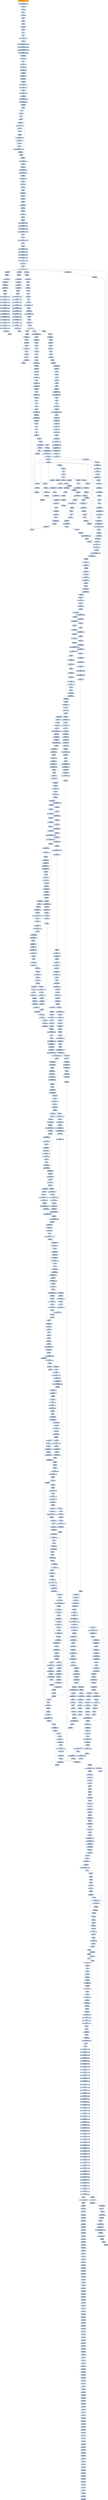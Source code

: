 digraph G {
node[shape=rectangle,style=filled,fillcolor=lightsteelblue,color=lightsteelblue]
bgcolor="transparent"
a0x00401000movl_0xb0d007d5UINT32_eax[label="start\nmovl $0xb0d007d5<UINT32>, %eax",color="lightgrey",fillcolor="orange"];
a0x00401005movl_0x40b06fUINT32_eax[label="0x00401005\nmovl $0x40b06f<UINT32>, %eax"];
a0x0040100amovl_eax_eax[label="0x0040100a\nmovl %eax, %eax"];
a0x0040100cmovl_edx_edx[label="0x0040100c\nmovl %edx, %edx"];
a0x0040100epushl_ebp[label="0x0040100e\npushl %ebp"];
a0x0040100fmovl_ecx_ebp[label="0x0040100f\nmovl %ecx, %ebp"];
a0x00401011popl_ebp[label="0x00401011\npopl %ebp"];
a0x00401012pushl_eax[label="0x00401012\npushl %eax"];
a0x00401013pushl_ecx[label="0x00401013\npushl %ecx"];
a0x00401014movl_eax_ecx[label="0x00401014\nmovl %eax, %ecx"];
a0x00401016popl_ecx[label="0x00401016\npopl %ecx"];
a0x00401017ret[label="0x00401017\nret"];
a0x0040b06fpusha_[label="0x0040b06f\npusha "];
a0x0040b070subl_0x38UINT8_esp[label="0x0040b070\nsubl $0x38<UINT8>, %esp"];
a0x0040b073xorl_eax_eax[label="0x0040b073\nxorl %eax, %eax"];
a0x0040b075movl_0x50746547UINT32__40ebp_[label="0x0040b075\nmovl $0x50746547<UINT32>, -40(%ebp)"];
a0x0040b07cmovl_0x41636f72UINT32__36ebp_[label="0x0040b07c\nmovl $0x41636f72<UINT32>, -36(%ebp)"];
a0x0040b083movl_0x65726464UINT32__32ebp_[label="0x0040b083\nmovl $0x65726464<UINT32>, -32(%ebp)"];
a0x0040b08amovl_0x7373UINT32__28ebp_[label="0x0040b08a\nmovl $0x7373<UINT32>, -28(%ebp)"];
a0x0040b091movl_eax__4ebp_[label="0x0040b091\nmovl %eax, -4(%ebp)"];
a0x0040b094movl_eax__8ebp_[label="0x0040b094\nmovl %eax, -8(%ebp)"];
a0x0040b097pusha_[label="0x0040b097\npusha "];
a0x0040b098movl_fs_0x30_eax[label="0x0040b098\nmovl %fs:0x30, %eax"];
a0x0040b09emovl_0xceax__edx[label="0x0040b09e\nmovl 0xc(%eax), %edx"];
a0x0040b0a1movl_0x1cedx__eax[label="0x0040b0a1\nmovl 0x1c(%edx), %eax"];
a0x0040b0a4movl_eax__eax[label="0x0040b0a4\nmovl (%eax), %eax"];
a0x0040b0a6movl_0x8eax__eax[label="0x0040b0a6\nmovl 0x8(%eax), %eax"];
a0x0040b0a9movl_eax__4ebp_[label="0x0040b0a9\nmovl %eax, -4(%ebp)"];
a0x0040b0acmovl_eax_edx[label="0x0040b0ac\nmovl %eax, %edx"];
a0x0040b0aeaddl_0x23UINT8_eax[label="0x0040b0ae\naddl $0x23<UINT8>, %eax"];
a0x0040b0b1addl_0x19UINT8_eax[label="0x0040b0b1\naddl $0x19<UINT8>, %eax"];
a0x0040b0b4movl_eax__eax[label="0x0040b0b4\nmovl (%eax), %eax"];
a0x0040b0b6leal_0x78eaxedx__eax[label="0x0040b0b6\nleal 0x78(%eax,%edx), %eax"];
a0x0040b0bamovl_eax__eax[label="0x0040b0ba\nmovl (%eax), %eax"];
a0x0040b0bcmovl_0x18edxeax__ecx[label="0x0040b0bc\nmovl 0x18(%edx,%eax), %ecx"];
a0x0040b0c0movl_0x20edxeax__ebx[label="0x0040b0c0\nmovl 0x20(%edx,%eax), %ebx"];
a0x0040b0c4addl_edx_ebx[label="0x0040b0c4\naddl %edx, %ebx"];
a0x0040b0c6decl_ecx[label="0x0040b0c6\ndecl %ecx"];
a0x0040b0c7nop_[label="0x0040b0c7\nnop "];
a0x0040b0c8testl_ecx_ecx[label="0x0040b0c8\ntestl %ecx, %ecx"];
a0x0040b0canop_[label="0x0040b0ca\nnop "];
a0x0040b0cbje_0x0040b105[label="0x0040b0cb\nje 0x0040b105"];
a0x0040b0cdleal__40ebp__edi[label="0x0040b0cd\nleal -40(%ebp), %edi"];
a0x0040b0d0movl_ebxecx4__esi[label="0x0040b0d0\nmovl (%ebx,%ecx,4), %esi"];
a0x0040b0d3addl_edx_esi[label="0x0040b0d3\naddl %edx, %esi"];
a0x0040b0d5pushl_ecx[label="0x0040b0d5\npushl %ecx"];
a0x0040b0d6pushl_eax[label="0x0040b0d6\npushl %eax"];
a0x0040b0d7movl_0x9UINT32_eax[label="0x0040b0d7\nmovl $0x9<UINT32>, %eax"];
a0x0040b0dcaddl_0x6UINT8_eax[label="0x0040b0dc\naddl $0x6<UINT8>, %eax"];
a0x0040b0dfmovl_eax_ecx[label="0x0040b0df\nmovl %eax, %ecx"];
a0x0040b0e1popl_eax[label="0x0040b0e1\npopl %eax"];
a0x0040b0e2repz_cmpsb_ds_esi__es_edi_[label="0x0040b0e2\nrepz cmpsb %ds:(%esi), %es:(%edi)"];
a0x0040b0e4testl_ecx_ecx[label="0x0040b0e4\ntestl %ecx, %ecx"];
a0x0040b0e6popl_ecx[label="0x0040b0e6\npopl %ecx"];
a0x0040b0e7jne_0x0040b0c6[label="0x0040b0e7\njne 0x0040b0c6"];
a0x0040b0e9movl_0x24edxeax__esi[label="0x0040b0e9\nmovl 0x24(%edx,%eax), %esi"];
a0x0040b0edaddl_edx_esi[label="0x0040b0ed\naddl %edx, %esi"];
a0x0040b0efmovl_ecx_edi[label="0x0040b0ef\nmovl %ecx, %edi"];
a0x0040b0f1movzwl_esiedi2__esi[label="0x0040b0f1\nmovzwl (%esi,%edi,2), %esi"];
a0x0040b0f5movl_0x1cedxeax__edi[label="0x0040b0f5\nmovl 0x1c(%edx,%eax), %edi"];
a0x0040b0f9addl_edx_edi[label="0x0040b0f9\naddl %edx, %edi"];
a0x0040b0fbmovl_ediesi4__edi[label="0x0040b0fb\nmovl (%edi,%esi,4), %edi"];
a0x0040b0feaddl_edx_edi[label="0x0040b0fe\naddl %edx, %edi"];
a0x0040b100movl_edi__8ebp_[label="0x0040b100\nmovl %edi, -8(%ebp)"];
a0x0040b103jmp_0x0040b10c[label="0x0040b103\njmp 0x0040b10c"];
a0x0040b10cpopa_[label="0x0040b10c\npopa "];
a0x0040b10dmovl__4ebp__ecx[label="0x0040b10d\nmovl -4(%ebp), %ecx"];
a0x0040b110xorl_edi_edi[label="0x0040b110\nxorl %edi, %edi"];
a0x0040b112cmpl_edi_ecx[label="0x0040b112\ncmpl %edi, %ecx"];
a0x0040b114je_0x0040b1f4[label="0x0040b114\nje 0x0040b1f4"];
a0x0040b11amovl__8ebp__eax[label="0x0040b11a\nmovl -8(%ebp), %eax"];
a0x0040b11dcmpl_edi_eax[label="0x0040b11d\ncmpl %edi, %eax"];
a0x0040b11fje_0x0040b1f4[label="0x0040b11f\nje 0x0040b1f4"];
a0x0040b125leal__32ebp__edx[label="0x0040b125\nleal -32(%ebp), %edx"];
a0x0040b128pushl_edx[label="0x0040b128\npushl %edx"];
a0x0040b129pushl_ecx[label="0x0040b129\npushl %ecx"];
a0x0040b12amovb_0x4cUINT8__32ebp_[label="0x0040b12a\nmovb $0x4c<UINT8>, -32(%ebp)"];
a0x0040b12emovb_0x6fUINT8__31ebp_[label="0x0040b12e\nmovb $0x6f<UINT8>, -31(%ebp)"];
a0x0040b132movb_0x61UINT8__30ebp_[label="0x0040b132\nmovb $0x61<UINT8>, -30(%ebp)"];
a0x0040b136movw_0x4c64UINT16__29ebp_[label="0x0040b136\nmovw $0x4c64<UINT16>, -29(%ebp)"];
a0x0040b13cnop_[label="0x0040b13c\nnop "];
a0x0040b13dnop_[label="0x0040b13d\nnop "];
a0x0040b13emovw_0x6269UINT16__27ebp_[label="0x0040b13e\nmovw $0x6269<UINT16>, -27(%ebp)"];
a0x0040b144nop_[label="0x0040b144\nnop "];
a0x0040b145nop_[label="0x0040b145\nnop "];
a0x0040b146movb_0x72UINT8__25ebp_[label="0x0040b146\nmovb $0x72<UINT8>, -25(%ebp)"];
a0x0040b14amovb_0x61UINT8__24ebp_[label="0x0040b14a\nmovb $0x61<UINT8>, -24(%ebp)"];
a0x0040b14emovb_0x72UINT8__23ebp_[label="0x0040b14e\nmovb $0x72<UINT8>, -23(%ebp)"];
a0x0040b152movb_0x79UINT8__22ebp_[label="0x0040b152\nmovb $0x79<UINT8>, -22(%ebp)"];
a0x0040b156movb_0x41UINT8__21ebp_[label="0x0040b156\nmovb $0x41<UINT8>, -21(%ebp)"];
a0x0040b15amovl_edi__20ebp_[label="0x0040b15a\nmovl %edi, -20(%ebp)"];
a0x0040b15dcall_eax[label="0x0040b15d\ncall %eax"];
GetProcAddress_kernel32_dll[label="GetProcAddress@kernel32.dll",color="lightgrey",fillcolor="lightgrey"];
a0x0040b15fcmpl_esi_eax[label="0x0040b15f\ncmpl %esi, %eax"];
a0x0040b161je_0x0040b1f4[label="0x0040b161\nje 0x0040b1f4"];
a0x0040b167movl_eax__12ebp_[label="0x0040b167\nmovl %eax, -12(%ebp)"];
a0x0040b16amovl__4ebp__ecx[label="0x0040b16a\nmovl -4(%ebp), %ecx"];
a0x0040b16dmovl__8ebp__eax[label="0x0040b16d\nmovl -8(%ebp), %eax"];
a0x0040b170leal__40ebp__edx[label="0x0040b170\nleal -40(%ebp), %edx"];
a0x0040b173pushl_edx[label="0x0040b173\npushl %edx"];
a0x0040b174pushl_ecx[label="0x0040b174\npushl %ecx"];
a0x0040b175movb_0x56UINT8__40ebp_[label="0x0040b175\nmovb $0x56<UINT8>, -40(%ebp)"];
a0x0040b179movb_0x69UINT8__39ebp_[label="0x0040b179\nmovb $0x69<UINT8>, -39(%ebp)"];
a0x0040b17dmovb_0x72UINT8__38ebp_[label="0x0040b17d\nmovb $0x72<UINT8>, -38(%ebp)"];
a0x0040b181movb_0x74UINT8__37ebp_[label="0x0040b181\nmovb $0x74<UINT8>, -37(%ebp)"];
a0x0040b185movb_0x75UINT8__36ebp_[label="0x0040b185\nmovb $0x75<UINT8>, -36(%ebp)"];
a0x0040b189movb_0x61UINT8__35ebp_[label="0x0040b189\nmovb $0x61<UINT8>, -35(%ebp)"];
a0x0040b18dmovb_0x6cUINT8__34ebp_[label="0x0040b18d\nmovb $0x6c<UINT8>, -34(%ebp)"];
a0x0040b191movb_0x41UINT8__33ebp_[label="0x0040b191\nmovb $0x41<UINT8>, -33(%ebp)"];
a0x0040b195movb_0x6cUINT8__32ebp_[label="0x0040b195\nmovb $0x6c<UINT8>, -32(%ebp)"];
a0x0040b199movb_0x6cUINT8__31ebp_[label="0x0040b199\nmovb $0x6c<UINT8>, -31(%ebp)"];
a0x0040b19dmovb_0x6fUINT8__30ebp_[label="0x0040b19d\nmovb $0x6f<UINT8>, -30(%ebp)"];
a0x0040b1a1movb_0x63UINT8__29ebp_[label="0x0040b1a1\nmovb $0x63<UINT8>, -29(%ebp)"];
a0x0040b1a5movl_edi__28ebp_[label="0x0040b1a5\nmovl %edi, -28(%ebp)"];
a0x0040b1a8call_eax[label="0x0040b1a8\ncall %eax"];
a0x0040b1aacmpl_esi_eax[label="0x0040b1aa\ncmpl %esi, %eax"];
a0x0040b1acje_0x0040b1f4[label="0x0040b1ac\nje 0x0040b1f4"];
a0x0040b1aemovl_eax__16ebp_[label="0x0040b1ae\nmovl %eax, -16(%ebp)"];
a0x0040b1b1movl__4ebp__ecx[label="0x0040b1b1\nmovl -4(%ebp), %ecx"];
a0x0040b1b4movl__8ebp__eax[label="0x0040b1b4\nmovl -8(%ebp), %eax"];
a0x0040b1b7leal__40ebp__edx[label="0x0040b1b7\nleal -40(%ebp), %edx"];
a0x0040b1bapushl_edx[label="0x0040b1ba\npushl %edx"];
a0x0040b1bbpushl_ecx[label="0x0040b1bb\npushl %ecx"];
a0x0040b1bcmovb_0x56UINT8__40ebp_[label="0x0040b1bc\nmovb $0x56<UINT8>, -40(%ebp)"];
a0x0040b1c0movb_0x69UINT8__39ebp_[label="0x0040b1c0\nmovb $0x69<UINT8>, -39(%ebp)"];
a0x0040b1c4movb_0x72UINT8__38ebp_[label="0x0040b1c4\nmovb $0x72<UINT8>, -38(%ebp)"];
a0x0040b1c8movb_0x74UINT8__37ebp_[label="0x0040b1c8\nmovb $0x74<UINT8>, -37(%ebp)"];
a0x0040b1ccmovb_0x75UINT8__36ebp_[label="0x0040b1cc\nmovb $0x75<UINT8>, -36(%ebp)"];
a0x0040b1d0movb_0x61UINT8__35ebp_[label="0x0040b1d0\nmovb $0x61<UINT8>, -35(%ebp)"];
a0x0040b1d4movb_0x6cUINT8__34ebp_[label="0x0040b1d4\nmovb $0x6c<UINT8>, -34(%ebp)"];
a0x0040b1d8movb_0x46UINT8__33ebp_[label="0x0040b1d8\nmovb $0x46<UINT8>, -33(%ebp)"];
a0x0040b1dcmovb_0x72UINT8__32ebp_[label="0x0040b1dc\nmovb $0x72<UINT8>, -32(%ebp)"];
a0x0040b1e0movb_0x65UINT8__31ebp_[label="0x0040b1e0\nmovb $0x65<UINT8>, -31(%ebp)"];
a0x0040b1e4movb_0x65UINT8__30ebp_[label="0x0040b1e4\nmovb $0x65<UINT8>, -30(%ebp)"];
a0x0040b1e8movl_edi__29ebp_[label="0x0040b1e8\nmovl %edi, -29(%ebp)"];
a0x0040b1ebcall_eax[label="0x0040b1eb\ncall %eax"];
a0x0040b1edcmpl_esi_eax[label="0x0040b1ed\ncmpl %esi, %eax"];
a0x0040b1efje_0x0040b1f4[label="0x0040b1ef\nje 0x0040b1f4"];
a0x0040b1f1movl_eax__20ebp_[label="0x0040b1f1\nmovl %eax, -20(%ebp)"];
a0x0040b1f4nop_[label="0x0040b1f4\nnop "];
a0x0040b1f5nop_[label="0x0040b1f5\nnop "];
a0x0040b1f6movl_eax_eax[label="0x0040b1f6\nmovl %eax, %eax"];
a0x0040b1f8nop_[label="0x0040b1f8\nnop "];
a0x0040b1f9nop_[label="0x0040b1f9\nnop "];
a0x0040b1facall_0x0040b20f[label="0x0040b1fa\ncall 0x0040b20f"];
a0x0040b20fpopl_esi[label="0x0040b20f\npopl %esi"];
a0x0040b210movl_esi_edi[label="0x0040b210\nmovl %esi, %edi"];
a0x0040b212subl_0x19bUINT32_edi[label="0x0040b212\nsubl $0x19b<UINT32>, %edi"];
a0x0040b218pushl_edi[label="0x0040b218\npushl %edi"];
a0x0040b219pushl_0x4UINT8[label="0x0040b219\npushl $0x4<UINT8>"];
a0x0040b21bmovl_0x1000UINT32_edi[label="0x0040b21b\nmovl $0x1000<UINT32>, %edi"];
a0x0040b220pushl_edi[label="0x0040b220\npushl %edi"];
a0x0040b221pushl_edi[label="0x0040b221\npushl %edi"];
a0x0040b222pushl_0x0UINT8[label="0x0040b222\npushl $0x0<UINT8>"];
a0x0040b224call__16ebp_[label="0x0040b224\ncall -16(%ebp)"];
VirtualAlloc_kernel32_dll[label="VirtualAlloc@kernel32.dll",color="lightgrey",fillcolor="lightgrey"];
a0x0040b227popl_ecx[label="0x0040b227\npopl %ecx"];
a0x0040b228movl_0x8000UINT32_ebx[label="0x0040b228\nmovl $0x8000<UINT32>, %ebx"];
a0x0040b22dpushl_ebx[label="0x0040b22d\npushl %ebx"];
a0x0040b22epushl_0x0UINT8[label="0x0040b22e\npushl $0x0<UINT8>"];
a0x0040b230pushl_eax[label="0x0040b230\npushl %eax"];
a0x0040b231pushl_ecx[label="0x0040b231\npushl %ecx"];
a0x0040b232incl_esi[label="0x0040b232\nincl %esi"];
a0x0040b233movl_esi__edx[label="0x0040b233\nmovl (%esi), %edx"];
a0x0040b235pushl_edx[label="0x0040b235\npushl %edx"];
a0x0040b236pushl_eax[label="0x0040b236\npushl %eax"];
a0x0040b237pushl_eax[label="0x0040b237\npushl %eax"];
a0x0040b238movl_0x6esi__eax[label="0x0040b238\nmovl 0x6(%esi), %eax"];
a0x0040b23baddl_edx_eax[label="0x0040b23b\naddl %edx, %eax"];
a0x0040b23dmovl_eax_esi[label="0x0040b23d\nmovl %eax, %esi"];
a0x0040b23fmovl_eax__eax[label="0x0040b23f\nmovl (%eax), %eax"];
a0x0040b241addl_edx_eax[label="0x0040b241\naddl %edx, %eax"];
a0x0040b243movl_eax_0x5ecx_[label="0x0040b243\nmovl %eax, 0x5(%ecx)"];
a0x0040b246popl_eax[label="0x0040b246\npopl %eax"];
a0x0040b247movl_eax_0x4esi_[label="0x0040b247\nmovl %eax, 0x4(%esi)"];
a0x0040b24amovl_0xcesi__eax[label="0x0040b24a\nmovl 0xc(%esi), %eax"];
a0x0040b24daddl_edx_eax[label="0x0040b24d\naddl %edx, %eax"];
a0x0040b24fpushl_eax[label="0x0040b24f\npushl %eax"];
a0x0040b250movl_0x10esi__eax[label="0x0040b250\nmovl 0x10(%esi), %eax"];
a0x0040b253addl_edx_eax[label="0x0040b253\naddl %edx, %eax"];
a0x0040b255call_eax[label="0x0040b255\ncall %eax"];
a0x0040101fpusha_[label="0x0040101f\npusha "];
a0x00401020pushl_eax[label="0x00401020\npushl %eax"];
a0x00401021pushl_edx[label="0x00401021\npushl %edx"];
a0x00401022movl_0x2cesp__eax[label="0x00401022\nmovl 0x2c(%esp), %eax"];
a0x00401026movl_eax_esi[label="0x00401026\nmovl %eax, %esi"];
a0x00401028movl_0x30esp__edx[label="0x00401028\nmovl 0x30(%esp), %edx"];
a0x0040102cmovl_edx_edi[label="0x0040102c\nmovl %edx, %edi"];
a0x0040102epopl_edx[label="0x0040102e\npopl %edx"];
a0x0040102fpopl_eax[label="0x0040102f\npopl %eax"];
a0x00401030cld_[label="0x00401030\ncld "];
a0x00401031pusha_[label="0x00401031\npusha "];
a0x00401032movb_esi__dl[label="0x00401032\nmovb (%esi), %dl"];
a0x00401034testb_dl_dl[label="0x00401034\ntestb %dl, %dl"];
a0x00401036je_0x00401040[label="0x00401036\nje 0x00401040"];
a0x00401038xorb_0x15UINT8_dl[label="0x00401038\nxorb $0x15<UINT8>, %dl"];
a0x0040103bmovb_dl_esi_[label="0x0040103b\nmovb %dl, (%esi)"];
a0x0040103dincl_esi[label="0x0040103d\nincl %esi"];
a0x0040103ejmp_0x00401032[label="0x0040103e\njmp 0x00401032"];
a0x00401040popa_[label="0x00401040\npopa "];
a0x00401041xorl_edx_edx[label="0x00401041\nxorl %edx, %edx"];
a0x00401043movb_0xffffff80UINT8_bl[label="0x00401043\nmovb $0xffffff80<UINT8>, %bl"];
a0x00401045movsb_ds_esi__es_edi_[label="0x00401045\nmovsb %ds:(%esi), %es:(%edi)"];
a0x00401046movb_0x2UINT8_dl[label="0x00401046\nmovb $0x2<UINT8>, %dl"];
a0x00401048call_0x004010be[label="0x00401048\ncall 0x004010be"];
a0x004010beaddb_bl_bl[label="0x004010be\naddb %bl, %bl"];
a0x004010c0jne_0x004010c7[label="0x004010c0\njne 0x004010c7"];
a0x004010c2movb_esi__bl[label="0x004010c2\nmovb (%esi), %bl"];
a0x004010c4incl_esi[label="0x004010c4\nincl %esi"];
a0x004010c5adcb_bl_bl[label="0x004010c5\nadcb %bl, %bl"];
a0x004010c7ret[label="0x004010c7\nret"];
a0x0040104dmovl_eax_eax[label="0x0040104d\nmovl %eax, %eax"];
a0x0040104fjae_0x00401045[label="0x0040104f\njae 0x00401045"];
a0x00401051xorl_ecx_ecx[label="0x00401051\nxorl %ecx, %ecx"];
a0x00401053call_0x004010be[label="0x00401053\ncall 0x004010be"];
a0x00401058jae_0x00401078[label="0x00401058\njae 0x00401078"];
a0x0040105axorl_eax_eax[label="0x0040105a\nxorl %eax, %eax"];
a0x0040105ccall_0x004010be[label="0x0040105c\ncall 0x004010be"];
a0x00401061movl_eax_eax[label="0x00401061\nmovl %eax, %eax"];
a0x00401063jae_0x00401088[label="0x00401063\njae 0x00401088"];
a0x00401065movb_0x2UINT8_dl[label="0x00401065\nmovb $0x2<UINT8>, %dl"];
a0x00401067incl_ecx[label="0x00401067\nincl %ecx"];
a0x00401068movb_0x10UINT8_al[label="0x00401068\nmovb $0x10<UINT8>, %al"];
a0x0040106acall_0x004010be[label="0x0040106a\ncall 0x004010be"];
a0x0040106fadcb_al_al[label="0x0040106f\nadcb %al, %al"];
a0x00401071jae_0x0040106a[label="0x00401071\njae 0x0040106a"];
a0x00401073jne_0x004010b4[label="0x00401073\njne 0x004010b4"];
a0x004010b4pushl_esi[label="0x004010b4\npushl %esi"];
a0x004010b5movl_edi_esi[label="0x004010b5\nmovl %edi, %esi"];
a0x004010b7subl_eax_esi[label="0x004010b7\nsubl %eax, %esi"];
a0x004010b9repz_movsb_ds_esi__es_edi_[label="0x004010b9\nrepz movsb %ds:(%esi), %es:(%edi)"];
a0x004010bbpopl_esi[label="0x004010bb\npopl %esi"];
a0x004010bcjmp_0x00401048[label="0x004010bc\njmp 0x00401048"];
a0x00401075stosb_al_es_edi_[label="0x00401075\nstosb %al, %es:(%edi)"];
a0x00401076jmp_0x00401048[label="0x00401076\njmp 0x00401048"];
a0x00401088lodsb_ds_esi__al[label="0x00401088\nlodsb %ds:(%esi), %al"];
a0x00401089shrl_eax[label="0x00401089\nshrl %eax"];
a0x0040108bje_0x004010dc[label="0x0040108b\nje 0x004010dc"];
a0x0040108dadcl_ecx_ecx[label="0x0040108d\nadcl %ecx, %ecx"];
a0x0040108fjmp_0x004010ad[label="0x0040108f\njmp 0x004010ad"];
a0x004010adincl_ecx[label="0x004010ad\nincl %ecx"];
a0x004010aeincl_ecx[label="0x004010ae\nincl %ecx"];
a0x004010afxchgl_eax_ebp[label="0x004010af\nxchgl %eax, %ebp"];
a0x004010b0movl_ebp_eax[label="0x004010b0\nmovl %ebp, %eax"];
a0x004010b2movb_0x1UINT8_dl[label="0x004010b2\nmovb $0x1<UINT8>, %dl"];
a0x00401078call_0x004010ca[label="0x00401078\ncall 0x004010ca"];
a0x004010caincl_ecx[label="0x004010ca\nincl %ecx"];
a0x004010cbmovl_eax_eax[label="0x004010cb\nmovl %eax, %eax"];
a0x004010cdcall_0x004010be[label="0x004010cd\ncall 0x004010be"];
a0x004010d2adcl_ecx_ecx[label="0x004010d2\nadcl %ecx, %ecx"];
a0x004010d4call_0x004010be[label="0x004010d4\ncall 0x004010be"];
a0x004010d9jb_0x004010cd[label="0x004010d9\njb 0x004010cd"];
a0x004010dbret[label="0x004010db\nret"];
a0x0040107dsubl_edx_ecx[label="0x0040107d\nsubl %edx, %ecx"];
a0x0040107fjne_0x00401091[label="0x0040107f\njne 0x00401091"];
a0x00401081call_0x004010c8[label="0x00401081\ncall 0x004010c8"];
a0x004010c8xorl_ecx_ecx[label="0x004010c8\nxorl %ecx, %ecx"];
a0x00401086jmp_0x004010b0[label="0x00401086\njmp 0x004010b0"];
a0x00401091xchgl_eax_ecx[label="0x00401091\nxchgl %eax, %ecx"];
a0x00401092decl_eax[label="0x00401092\ndecl %eax"];
a0x00401093shll_0x8UINT8_eax[label="0x00401093\nshll $0x8<UINT8>, %eax"];
a0x00401096lodsb_ds_esi__al[label="0x00401096\nlodsb %ds:(%esi), %al"];
a0x00401097call_0x004010c8[label="0x00401097\ncall 0x004010c8"];
a0x0040109ccmpl_0x7d00UINT32_eax[label="0x0040109c\ncmpl $0x7d00<UINT32>, %eax"];
a0x004010a1jae_0x004010ad[label="0x004010a1\njae 0x004010ad"];
a0x004010a3cmpb_0x5UINT8_ah[label="0x004010a3\ncmpb $0x5<UINT8>, %ah"];
a0x004010a6jae_0x004010ae[label="0x004010a6\njae 0x004010ae"];
a0x004010a8cmpl_0x7fUINT8_eax[label="0x004010a8\ncmpl $0x7f<UINT8>, %eax"];
a0x004010abja_0x004010af[label="0x004010ab\nja 0x004010af"];
a0x004010dcsubl_0x28esp__edi[label="0x004010dc\nsubl 0x28(%esp), %edi"];
a0x004010e0movl_edi_0x1cesp_[label="0x004010e0\nmovl %edi, 0x1c(%esp)"];
a0x004010e4popa_[label="0x004010e4\npopa "];
a0x004010e5ret_0x8UINT16[label="0x004010e5\nret $0x8<UINT16>"];
a0x0040b257pushl_0x4UINT8[label="0x0040b257\npushl $0x4<UINT8>"];
a0x0040b259pushl_edi[label="0x0040b259\npushl %edi"];
a0x0040b25amovl_0x14esi__eax[label="0x0040b25a\nmovl 0x14(%esi), %eax"];
a0x0040b25dpushl_eax[label="0x0040b25d\npushl %eax"];
a0x0040b25epushl_0x0UINT8[label="0x0040b25e\npushl $0x0<UINT8>"];
a0x0040b260call__16ebp_[label="0x0040b260\ncall -16(%ebp)"];
a0x0040b263popl_edx[label="0x0040b263\npopl %edx"];
a0x0040b264pushl_ebx[label="0x0040b264\npushl %ebx"];
a0x0040b265pushl_0x0UINT8[label="0x0040b265\npushl $0x0<UINT8>"];
a0x0040b267pushl_eax[label="0x0040b267\npushl %eax"];
a0x0040b268pushl__20ebp_[label="0x0040b268\npushl -20(%ebp)"];
a0x0040b26bpushl_edx[label="0x0040b26b\npushl %edx"];
a0x0040b26cpushl_0x4UINT8[label="0x0040b26c\npushl $0x4<UINT8>"];
a0x0040b26epushl_edi[label="0x0040b26e\npushl %edi"];
a0x0040b26fmovl_eax_edi[label="0x0040b26f\nmovl %eax, %edi"];
a0x0040b271pushl_ebx[label="0x0040b271\npushl %ebx"];
a0x0040b272pushl_0x0UINT8[label="0x0040b272\npushl $0x0<UINT8>"];
a0x0040b274call__16ebp_[label="0x0040b274\ncall -16(%ebp)"];
a0x0040b277popl_edx[label="0x0040b277\npopl %edx"];
a0x0040b278pushl_ebx[label="0x0040b278\npushl %ebx"];
a0x0040b279pushl_0x0UINT8[label="0x0040b279\npushl $0x0<UINT8>"];
a0x0040b27bpushl_eax[label="0x0040b27b\npushl %eax"];
a0x0040b27cpushl__20ebp_[label="0x0040b27c\npushl -20(%ebp)"];
a0x0040b27fpushl_esp_[label="0x0040b27f\npushl (%esp)"];
a0x0040b282movl_eax_ecx[label="0x0040b282\nmovl %eax, %ecx"];
a0x0040b284pushl_eax[label="0x0040b284\npushl %eax"];
a0x0040b285pushl_esp[label="0x0040b285\npushl %esp"];
a0x0040b286pushl_0x14esi_[label="0x0040b286\npushl 0x14(%esi)"];
a0x0040b289pushl_edi[label="0x0040b289\npushl %edi"];
a0x0040b28apushl_0x18esi_[label="0x0040b28a\npushl 0x18(%esi)"];
a0x0040b28dmovl_0x1cesi__eax[label="0x0040b28d\nmovl 0x1c(%esi), %eax"];
a0x0040b290addl_edx_eax[label="0x0040b290\naddl %edx, %eax"];
a0x0040b292pushl_eax[label="0x0040b292\npushl %eax"];
a0x0040b293pushl_ebx[label="0x0040b293\npushl %ebx"];
a0x0040b294pushl_ecx[label="0x0040b294\npushl %ecx"];
a0x0040b295movl_edx_ebx[label="0x0040b295\nmovl %edx, %ebx"];
a0x0040b297call_0x4esi_[label="0x0040b297\ncall 0x4(%esi)"];
a0x035c0000pushl_ebp[label="0x035c0000\npushl %ebp"];
a0x035c0001movl_esp_ebp[label="0x035c0001\nmovl %esp, %ebp"];
a0x035c0003subl_0x28UINT8_esp[label="0x035c0003\nsubl $0x28<UINT8>, %esp"];
a0x035c0006andb_0x0UINT8__1ebp_[label="0x035c0006\nandb $0x0<UINT8>, -1(%ebp)"];
a0x035c000apushl_ebx[label="0x035c000a\npushl %ebx"];
a0x035c000bpushl_esi[label="0x035c000b\npushl %esi"];
a0x035c000cpushl_edi[label="0x035c000c\npushl %edi"];
a0x035c000dpushl_0x1UINT8[label="0x035c000d\npushl $0x1<UINT8>"];
a0x035c000fxorl_esi_esi[label="0x035c000f\nxorl %esi, %esi"];
a0x035c0011cmpl_0x7cd8UINT32_0xcebp_[label="0x035c0011\ncmpl $0x7cd8<UINT32>, 0xc(%ebp)"];
a0x035c0018popl_ebx[label="0x035c0018\npopl %ebx"];
a0x035c0019movl_esi__8ebp_[label="0x035c0019\nmovl %esi, -8(%ebp)"];
a0x035c001cmovl_ebx__16ebp_[label="0x035c001c\nmovl %ebx, -16(%ebp)"];
a0x035c001fmovl_ebx__24ebp_[label="0x035c001f\nmovl %ebx, -24(%ebp)"];
a0x035c0022movl_ebx__20ebp_[label="0x035c0022\nmovl %ebx, -20(%ebp)"];
a0x035c0025movl_ebx__36ebp_[label="0x035c0025\nmovl %ebx, -36(%ebp)"];
a0x035c0028movl_esi__12ebp_[label="0x035c0028\nmovl %esi, -12(%ebp)"];
a0x035c002bjae_0x35c0034[label="0x035c002b\njae 0x35c0034"];
a0x035c0034movl_0x8ebp__edi[label="0x035c0034\nmovl 0x8(%ebp), %edi"];
a0x035c0037movl_0x1f36UINT32_ecx[label="0x035c0037\nmovl $0x1f36<UINT32>, %ecx"];
a0x035c003cmovl_0x400UINT32_eax[label="0x035c003c\nmovl $0x400<UINT32>, %eax"];
a0x035c0041orl_0xffffffffUINT8_edx[label="0x035c0041\norl $0xffffffff<UINT8>, %edx"];
a0x035c0044repz_stosl_eax_es_edi_[label="0x035c0044\nrepz stosl %eax, %es:(%edi)"];
a0x035c0046movl_0x10ebp__eax[label="0x035c0046\nmovl 0x10(%ebp), %eax"];
a0x035c0049movl_0x14ebp__ecx[label="0x035c0049\nmovl 0x14(%ebp), %ecx"];
a0x035c004cmovl_eax_0x10ebp_[label="0x035c004c\nmovl %eax, 0x10(%ebp)"];
a0x035c004faddl_ecx_eax[label="0x035c004f\naddl %ecx, %eax"];
a0x035c0051movl_eax_0x14ebp_[label="0x035c0051\nmovl %eax, 0x14(%ebp)"];
a0x035c0054movl_0x10ebp__eax[label="0x035c0054\nmovl 0x10(%ebp), %eax"];
a0x035c0057movl_esi_0xcebp_[label="0x035c0057\nmovl %esi, 0xc(%ebp)"];
a0x035c005axorl_ecx_ecx[label="0x035c005a\nxorl %ecx, %ecx"];
a0x035c005ccmpl_0x14ebp__eax[label="0x035c005c\ncmpl 0x14(%ebp), %eax"];
a0x035c005fje_0x35c0878[label="0x035c005f\nje 0x35c0878"];
a0x035c0065movl_0xcebp__esi[label="0x035c0065\nmovl 0xc(%ebp), %esi"];
a0x035c0068movzbl_eax__edi[label="0x035c0068\nmovzbl (%eax), %edi"];
a0x035c006bshll_0x8UINT8_esi[label="0x035c006b\nshll $0x8<UINT8>, %esi"];
a0x035c006eorl_edi_esi[label="0x035c006e\norl %edi, %esi"];
a0x035c0070incl_eax[label="0x035c0070\nincl %eax"];
a0x035c0071incl_ecx[label="0x035c0071\nincl %ecx"];
a0x035c0072movl_esi_0xcebp_[label="0x035c0072\nmovl %esi, 0xc(%ebp)"];
a0x035c0075cmpl_0x5UINT8_ecx[label="0x035c0075\ncmpl $0x5<UINT8>, %ecx"];
a0x035c0078movl_eax_0x10ebp_[label="0x035c0078\nmovl %eax, 0x10(%ebp)"];
a0x035c007bjl_0x35c005c[label="0x035c007b\njl 0x35c005c"];
a0x035c007dmovl_0x20ebp__eax[label="0x035c007d\nmovl 0x20(%ebp), %eax"];
a0x035c0080andl_0x0UINT8_eax_[label="0x035c0080\nandl $0x0<UINT8>, (%eax)"];
a0x035c0083cmpl_0x0UINT8_0x1cebp_[label="0x035c0083\ncmpl $0x0<UINT8>, 0x1c(%ebp)"];
a0x035c0087jbe_0x35c087c[label="0x035c0087\njbe 0x35c087c"];
a0x035c008djmp_0x35c0092[label="0x035c008d\njmp 0x35c0092"];
a0x035c0092movl__12ebp__edi[label="0x035c0092\nmovl -12(%ebp), %edi"];
a0x035c0095movl__8ebp__eax[label="0x035c0095\nmovl -8(%ebp), %eax"];
a0x035c0098movl_0x8ebp__ecx[label="0x035c0098\nmovl 0x8(%ebp), %ecx"];
a0x035c009bandl_0x3UINT8_edi[label="0x035c009b\nandl $0x3<UINT8>, %edi"];
a0x035c009eshll_0x4UINT8_eax[label="0x035c009e\nshll $0x4<UINT8>, %eax"];
a0x035c00a1addl_edi_eax[label="0x035c00a1\naddl %edi, %eax"];
a0x035c00a3cmpl_0x1000000UINT32_edx[label="0x035c00a3\ncmpl $0x1000000<UINT32>, %edx"];
a0x035c00a9leal_ecxeax4__esi[label="0x035c00a9\nleal (%ecx,%eax,4), %esi"];
a0x035c00acjae_0x35c00cf[label="0x035c00ac\njae 0x35c00cf"];
a0x035c00cfmovl_esi__eax[label="0x035c00cf\nmovl (%esi), %eax"];
a0x035c00d1movl_edx_ebx[label="0x035c00d1\nmovl %edx, %ebx"];
a0x035c00d3shrl_0xbUINT8_ebx[label="0x035c00d3\nshrl $0xb<UINT8>, %ebx"];
a0x035c00d6imull_eax_ebx[label="0x035c00d6\nimull %eax, %ebx"];
a0x035c00d9cmpl_ebx_0xcebp_[label="0x035c00d9\ncmpl %ebx, 0xc(%ebp)"];
a0x035c00dcjae_0x35c0262[label="0x035c00dc\njae 0x35c0262"];
a0x035c00e2movl_0x800UINT32_edi[label="0x035c00e2\nmovl $0x800<UINT32>, %edi"];
a0x035c00e7pushl_0x1UINT8[label="0x035c00e7\npushl $0x1<UINT8>"];
a0x035c00e9subl_eax_edi[label="0x035c00e9\nsubl %eax, %edi"];
a0x035c00ebpopl_ecx[label="0x035c00eb\npopl %ecx"];
a0x035c00ecshrl_0x5UINT8_edi[label="0x035c00ec\nshrl $0x5<UINT8>, %edi"];
a0x035c00efaddl_eax_edi[label="0x035c00ef\naddl %eax, %edi"];
a0x035c00f1movl_ebx_edx[label="0x035c00f1\nmovl %ebx, %edx"];
a0x035c00f3movzbl__1ebp__eax[label="0x035c00f3\nmovzbl -1(%ebp), %eax"];
a0x035c00f7shrl_0x5UINT8_eax[label="0x035c00f7\nshrl $0x5<UINT8>, %eax"];
a0x035c00famovl_edi_esi_[label="0x035c00fa\nmovl %edi, (%esi)"];
a0x035c00fcmovl_0x8ebp__esi[label="0x035c00fc\nmovl 0x8(%ebp), %esi"];
a0x035c00ffleal_eaxeax2__eax[label="0x035c00ff\nleal (%eax,%eax,2), %eax"];
a0x035c0102shll_0xaUINT8_eax[label="0x035c0102\nshll $0xa<UINT8>, %eax"];
a0x035c0105cmpl_0x7UINT8__8ebp_[label="0x035c0105\ncmpl $0x7<UINT8>, -8(%ebp)"];
a0x035c0109leal_0x1cd8eaxesi__eax[label="0x035c0109\nleal 0x1cd8(%eax,%esi), %eax"];
a0x035c0110movl_eax__28ebp_[label="0x035c0110\nmovl %eax, -28(%ebp)"];
a0x035c0113jl_0x35c01c5[label="0x035c0113\njl 0x35c01c5"];
a0x035c01c5movl__28ebp__eax[label="0x035c01c5\nmovl -28(%ebp), %eax"];
a0x035c01c8cmpl_0x1000000UINT32_edx[label="0x035c01c8\ncmpl $0x1000000<UINT32>, %edx"];
a0x035c01celeal_eaxecx4__edi[label="0x035c01ce\nleal (%eax,%ecx,4), %edi"];
a0x035c01d1jae_0x35c01f4[label="0x035c01d1\njae 0x35c01f4"];
a0x035c01f4movl_edi__eax[label="0x035c01f4\nmovl (%edi), %eax"];
a0x035c01f6movl_edx_esi[label="0x035c01f6\nmovl %edx, %esi"];
a0x035c01f8shrl_0xbUINT8_esi[label="0x035c01f8\nshrl $0xb<UINT8>, %esi"];
a0x035c01fbimull_eax_esi[label="0x035c01fb\nimull %eax, %esi"];
a0x035c01fecmpl_esi_0xcebp_[label="0x035c01fe\ncmpl %esi, 0xc(%ebp)"];
a0x035c0201jae_0x35c0217[label="0x035c0201\njae 0x35c0217"];
a0x035c0203movl_esi_edx[label="0x035c0203\nmovl %esi, %edx"];
a0x035c0205movl_0x800UINT32_esi[label="0x035c0205\nmovl $0x800<UINT32>, %esi"];
a0x035c020asubl_eax_esi[label="0x035c020a\nsubl %eax, %esi"];
a0x035c020cshrl_0x5UINT8_esi[label="0x035c020c\nshrl $0x5<UINT8>, %esi"];
a0x035c020faddl_eax_esi[label="0x035c020f\naddl %eax, %esi"];
a0x035c0211movl_esi_edi_[label="0x035c0211\nmovl %esi, (%edi)"];
a0x035c0213shll_ecx[label="0x035c0213\nshll %ecx"];
a0x035c0215jmp_0x35c01bd[label="0x035c0215\njmp 0x35c01bd"];
a0x035c01bdcmpl_0x100UINT32_ecx[label="0x035c01bd\ncmpl $0x100<UINT32>, %ecx"];
a0x035c01c3jnl_0x35c022b[label="0x035c01c3\njnl 0x35c022b"];
a0x035c0217subl_esi_0xcebp_[label="0x035c0217\nsubl %esi, 0xc(%ebp)"];
a0x035c021asubl_esi_edx[label="0x035c021a\nsubl %esi, %edx"];
a0x035c021cmovl_eax_esi[label="0x035c021c\nmovl %eax, %esi"];
a0x035c021eleal_0x1ecxecx__ecx[label="0x035c021e\nleal 0x1(%ecx,%ecx), %ecx"];
a0x035c0222shrl_0x5UINT8_esi[label="0x035c0222\nshrl $0x5<UINT8>, %esi"];
a0x035c0225subl_esi_eax[label="0x035c0225\nsubl %esi, %eax"];
a0x035c0227movl_eax_edi_[label="0x035c0227\nmovl %eax, (%edi)"];
a0x035c0229jmp_0x35c01bd[label="0x035c0229\njmp 0x35c01bd"];
a0x035c022bmovl_0x18ebp__eax[label="0x035c022b\nmovl 0x18(%ebp), %eax"];
a0x035c022emovl__12ebp__esi[label="0x035c022e\nmovl -12(%ebp), %esi"];
a0x035c0231movb_cl__1ebp_[label="0x035c0231\nmovb %cl, -1(%ebp)"];
a0x035c0234movb_cl_esieax_[label="0x035c0234\nmovb %cl, (%esi,%eax)"];
a0x035c0237incl_esi[label="0x035c0237\nincl %esi"];
a0x035c0238cmpl_0x4UINT8__8ebp_[label="0x035c0238\ncmpl $0x4<UINT8>, -8(%ebp)"];
a0x035c023cmovl_esi__12ebp_[label="0x035c023c\nmovl %esi, -12(%ebp)"];
a0x035c023fjnl_0x35c024a[label="0x035c023f\njnl 0x35c024a"];
a0x035c0241andl_0x0UINT8__8ebp_[label="0x035c0241\nandl $0x0<UINT8>, -8(%ebp)"];
a0x035c0245jmp_0x35c085a[label="0x035c0245\njmp 0x35c085a"];
a0x035c085acmpl_0x1cebp__esi[label="0x035c085a\ncmpl 0x1c(%ebp), %esi"];
a0x035c085djb_0x35c008f[label="0x035c085d\njb 0x35c008f"];
a0x035c008fpushl_0x1UINT8[label="0x035c008f\npushl $0x1<UINT8>"];
a0x035c0091popl_ebx[label="0x035c0091\npopl %ebx"];
a0x035c00aemovl_0x10ebp__eax[label="0x035c00ae\nmovl 0x10(%ebp), %eax"];
a0x035c00b1cmpl_0x14ebp__eax[label="0x035c00b1\ncmpl 0x14(%ebp), %eax"];
a0x035c00b4je_0x35c0878[label="0x035c00b4\nje 0x35c0878"];
a0x035c00bamovl_0xcebp__ecx[label="0x035c00ba\nmovl 0xc(%ebp), %ecx"];
a0x035c00bdmovzbl_eax__ebx[label="0x035c00bd\nmovzbl (%eax), %ebx"];
a0x035c00c0shll_0x8UINT8_ecx[label="0x035c00c0\nshll $0x8<UINT8>, %ecx"];
a0x035c00c3shll_0x8UINT8_edx[label="0x035c00c3\nshll $0x8<UINT8>, %edx"];
a0x035c00c6orl_ebx_ecx[label="0x035c00c6\norl %ebx, %ecx"];
a0x035c00c8incl_eax[label="0x035c00c8\nincl %eax"];
a0x035c00c9movl_ecx_0xcebp_[label="0x035c00c9\nmovl %ecx, 0xc(%ebp)"];
a0x035c00ccmovl_eax_0x10ebp_[label="0x035c00cc\nmovl %eax, 0x10(%ebp)"];
a0x035c01d3movl_0x10ebp__eax[label="0x035c01d3\nmovl 0x10(%ebp), %eax"];
a0x035c01d6cmpl_0x14ebp__eax[label="0x035c01d6\ncmpl 0x14(%ebp), %eax"];
a0x035c01d9je_0x35c0873[label="0x035c01d9\nje 0x35c0873"];
a0x035c01dfmovl_0xcebp__esi[label="0x035c01df\nmovl 0xc(%ebp), %esi"];
a0x035c01e2movzbl_eax__ebx[label="0x035c01e2\nmovzbl (%eax), %ebx"];
a0x035c01e5shll_0x8UINT8_esi[label="0x035c01e5\nshll $0x8<UINT8>, %esi"];
a0x035c01e8shll_0x8UINT8_edx[label="0x035c01e8\nshll $0x8<UINT8>, %edx"];
a0x035c01eborl_ebx_esi[label="0x035c01eb\norl %ebx, %esi"];
a0x035c01edincl_eax[label="0x035c01ed\nincl %eax"];
a0x035c01eemovl_esi_0xcebp_[label="0x035c01ee\nmovl %esi, 0xc(%ebp)"];
a0x035c01f1movl_eax_0x10ebp_[label="0x035c01f1\nmovl %eax, 0x10(%ebp)"];
a0x035c0262subl_ebx_0xcebp_[label="0x035c0262\nsubl %ebx, 0xc(%ebp)"];
a0x035c0265movl_eax_ecx[label="0x035c0265\nmovl %eax, %ecx"];
a0x035c0267shrl_0x5UINT8_ecx[label="0x035c0267\nshrl $0x5<UINT8>, %ecx"];
a0x035c026asubl_ecx_eax[label="0x035c026a\nsubl %ecx, %eax"];
a0x035c026cmovl__8ebp__ecx[label="0x035c026c\nmovl -8(%ebp), %ecx"];
a0x035c026fmovl_eax_esi_[label="0x035c026f\nmovl %eax, (%esi)"];
a0x035c0271movl_0x8ebp__eax[label="0x035c0271\nmovl 0x8(%ebp), %eax"];
a0x035c0274subl_ebx_edx[label="0x035c0274\nsubl %ebx, %edx"];
a0x035c0276cmpl_0x1000000UINT32_edx[label="0x035c0276\ncmpl $0x1000000<UINT32>, %edx"];
a0x035c027cleal_0x300eaxecx4__ecx[label="0x035c027c\nleal 0x300(%eax,%ecx,4), %ecx"];
a0x035c0283jae_0x35c02a6[label="0x035c0283\njae 0x35c02a6"];
a0x035c02a6movl_ecx__eax[label="0x035c02a6\nmovl (%ecx), %eax"];
a0x035c02a8movl_edx_esi[label="0x035c02a8\nmovl %edx, %esi"];
a0x035c02aashrl_0xbUINT8_esi[label="0x035c02aa\nshrl $0xb<UINT8>, %esi"];
a0x035c02adimull_eax_esi[label="0x035c02ad\nimull %eax, %esi"];
a0x035c02b0cmpl_esi_0xcebp_[label="0x035c02b0\ncmpl %esi, 0xc(%ebp)"];
a0x035c02b3jae_0x35c02f6[label="0x035c02b3\njae 0x35c02f6"];
a0x035c02f6subl_esi_0xcebp_[label="0x035c02f6\nsubl %esi, 0xc(%ebp)"];
a0x035c02f9subl_esi_edx[label="0x035c02f9\nsubl %esi, %edx"];
a0x035c02fbmovl_eax_esi[label="0x035c02fb\nmovl %eax, %esi"];
a0x035c02fdshrl_0x5UINT8_esi[label="0x035c02fd\nshrl $0x5<UINT8>, %esi"];
a0x035c0300subl_esi_eax[label="0x035c0300\nsubl %esi, %eax"];
a0x035c0302cmpl_0x1000000UINT32_edx[label="0x035c0302\ncmpl $0x1000000<UINT32>, %edx"];
a0x035c0308movl_eax_ecx_[label="0x035c0308\nmovl %eax, (%ecx)"];
a0x035c030amovl_0x8ebp__eax[label="0x035c030a\nmovl 0x8(%ebp), %eax"];
a0x035c030dmovl__8ebp__ecx[label="0x035c030d\nmovl -8(%ebp), %ecx"];
a0x035c0310leal_0x330eaxecx4__esi[label="0x035c0310\nleal 0x330(%eax,%ecx,4), %esi"];
a0x035c0317jae_0x35c033a[label="0x035c0317\njae 0x35c033a"];
a0x035c033amovl_esi__eax[label="0x035c033a\nmovl (%esi), %eax"];
a0x035c033cmovl_edx_ecx[label="0x035c033c\nmovl %edx, %ecx"];
a0x035c033eshrl_0xbUINT8_ecx[label="0x035c033e\nshrl $0xb<UINT8>, %ecx"];
a0x035c0341imull_eax_ecx[label="0x035c0341\nimull %eax, %ecx"];
a0x035c0344cmpl_ecx_0xcebp_[label="0x035c0344\ncmpl %ecx, 0xc(%ebp)"];
a0x035c0347jae_0x35c0402[label="0x035c0347\njae 0x35c0402"];
a0x035c034dmovl_0x800UINT32_ebx[label="0x035c034d\nmovl $0x800<UINT32>, %ebx"];
a0x035c0352movl_ecx_edx[label="0x035c0352\nmovl %ecx, %edx"];
a0x035c0354subl_eax_ebx[label="0x035c0354\nsubl %eax, %ebx"];
a0x035c0356shrl_0x5UINT8_ebx[label="0x035c0356\nshrl $0x5<UINT8>, %ebx"];
a0x035c0359addl_eax_ebx[label="0x035c0359\naddl %eax, %ebx"];
a0x035c035bmovl__8ebp__eax[label="0x035c035b\nmovl -8(%ebp), %eax"];
a0x035c035eaddl_0xfUINT8_eax[label="0x035c035e\naddl $0xf<UINT8>, %eax"];
a0x035c0361movl_ebx_esi_[label="0x035c0361\nmovl %ebx, (%esi)"];
a0x035c0363movl_0x8ebp__esi[label="0x035c0363\nmovl 0x8(%ebp), %esi"];
a0x035c0366shll_0x4UINT8_eax[label="0x035c0366\nshll $0x4<UINT8>, %eax"];
a0x035c0369addl_edi_eax[label="0x035c0369\naddl %edi, %eax"];
a0x035c036bcmpl_0x1000000UINT32_ecx[label="0x035c036b\ncmpl $0x1000000<UINT32>, %ecx"];
a0x035c0371leal_esieax4__esi[label="0x035c0371\nleal (%esi,%eax,4), %esi"];
a0x035c0374jae_0x35c0399[label="0x035c0374\njae 0x35c0399"];
a0x035c0399movl_esi__eax[label="0x035c0399\nmovl (%esi), %eax"];
a0x035c039bmovl_edx_ecx[label="0x035c039b\nmovl %edx, %ecx"];
a0x035c039dshrl_0xbUINT8_ecx[label="0x035c039d\nshrl $0xb<UINT8>, %ecx"];
a0x035c03a0imull_eax_ecx[label="0x035c03a0\nimull %eax, %ecx"];
a0x035c03a3cmpl_ecx_0xcebp_[label="0x035c03a3\ncmpl %ecx, 0xc(%ebp)"];
a0x035c03a6jae_0x35c03ef[label="0x035c03a6\njae 0x35c03ef"];
a0x035c03a8movl_ecx_edx[label="0x035c03a8\nmovl %ecx, %edx"];
a0x035c03aamovl_0x800UINT32_ecx[label="0x035c03aa\nmovl $0x800<UINT32>, %ecx"];
a0x035c03afsubl_eax_ecx[label="0x035c03af\nsubl %eax, %ecx"];
a0x035c03b1shrl_0x5UINT8_ecx[label="0x035c03b1\nshrl $0x5<UINT8>, %ecx"];
a0x035c03b4addl_eax_ecx[label="0x035c03b4\naddl %eax, %ecx"];
a0x035c03b6movl_ecx_esi_[label="0x035c03b6\nmovl %ecx, (%esi)"];
a0x035c03b8movl__12ebp__esi[label="0x035c03b8\nmovl -12(%ebp), %esi"];
a0x035c03bbtestl_esi_esi[label="0x035c03bb\ntestl %esi, %esi"];
a0x035c03bdje_0x35c0873[label="0x035c03bd\nje 0x35c0873"];
a0x035c03c3xorl_eax_eax[label="0x035c03c3\nxorl %eax, %eax"];
a0x035c03c5cmpl_0x7UINT8__8ebp_[label="0x035c03c5\ncmpl $0x7<UINT8>, -8(%ebp)"];
a0x035c03c9movl_0x18ebp__ecx[label="0x035c03c9\nmovl 0x18(%ebp), %ecx"];
a0x035c03ccsetge_al[label="0x035c03cc\nsetge %al"];
a0x035c03cfdecl_eax[label="0x035c03cf\ndecl %eax"];
a0x035c03d0andb_0xfffffffeUINT8_al[label="0x035c03d0\nandb $0xfffffffe<UINT8>, %al"];
a0x035c03d2addl_0xbUINT8_eax[label="0x035c03d2\naddl $0xb<UINT8>, %eax"];
a0x035c03d5movl_eax__8ebp_[label="0x035c03d5\nmovl %eax, -8(%ebp)"];
a0x035c03d8movl_esi_eax[label="0x035c03d8\nmovl %esi, %eax"];
a0x035c03dasubl__16ebp__eax[label="0x035c03da\nsubl -16(%ebp), %eax"];
a0x035c03ddmovb_eaxecx__al[label="0x035c03dd\nmovb (%eax,%ecx), %al"];
a0x035c03e0movb_al_esiecx_[label="0x035c03e0\nmovb %al, (%esi,%ecx)"];
a0x035c03e3incl_esi[label="0x035c03e3\nincl %esi"];
a0x035c03e4movb_al__1ebp_[label="0x035c03e4\nmovb %al, -1(%ebp)"];
a0x035c03e7movl_esi__12ebp_[label="0x035c03e7\nmovl %esi, -12(%ebp)"];
a0x035c03eajmp_0x35c085a[label="0x035c03ea\njmp 0x35c085a"];
a0x035c0119movl__12ebp__eax[label="0x035c0119\nmovl -12(%ebp), %eax"];
a0x035c011cmovl_0x18ebp__esi[label="0x035c011c\nmovl 0x18(%ebp), %esi"];
a0x035c011fsubl__16ebp__eax[label="0x035c011f\nsubl -16(%ebp), %eax"];
a0x035c0122movzbl_eaxesi__eax[label="0x035c0122\nmovzbl (%eax,%esi), %eax"];
a0x035c0126movl_eax__32ebp_[label="0x035c0126\nmovl %eax, -32(%ebp)"];
a0x035c0129shll__32ebp_[label="0x035c0129\nshll -32(%ebp)"];
a0x035c012cmovl__32ebp__edi[label="0x035c012c\nmovl -32(%ebp), %edi"];
a0x035c012fmovl__28ebp__esi[label="0x035c012f\nmovl -28(%ebp), %esi"];
a0x035c0132andl_0x100UINT32_edi[label="0x035c0132\nandl $0x100<UINT32>, %edi"];
a0x035c0138cmpl_0x1000000UINT32_edx[label="0x035c0138\ncmpl $0x1000000<UINT32>, %edx"];
a0x035c013eleal_ediecx__eax[label="0x035c013e\nleal (%edi,%ecx), %eax"];
a0x035c0141leal_0x400esieax4__eax[label="0x035c0141\nleal 0x400(%esi,%eax,4), %eax"];
a0x035c0148movl_eax__40ebp_[label="0x035c0148\nmovl %eax, -40(%ebp)"];
a0x035c014bjae_0x35c016d[label="0x035c014b\njae 0x35c016d"];
a0x035c014dmovl_0x10ebp__esi[label="0x035c014d\nmovl 0x10(%ebp), %esi"];
a0x035c0150cmpl_0x14ebp__esi[label="0x035c0150\ncmpl 0x14(%ebp), %esi"];
a0x035c0153je_0x35c0873[label="0x035c0153\nje 0x35c0873"];
a0x035c0159movl_0xcebp__ebx[label="0x035c0159\nmovl 0xc(%ebp), %ebx"];
a0x035c015cmovzbl_esi__esi[label="0x035c015c\nmovzbl (%esi), %esi"];
a0x035c015fshll_0x8UINT8_ebx[label="0x035c015f\nshll $0x8<UINT8>, %ebx"];
a0x035c0162orl_esi_ebx[label="0x035c0162\norl %esi, %ebx"];
a0x035c0164shll_0x8UINT8_edx[label="0x035c0164\nshll $0x8<UINT8>, %edx"];
a0x035c0167incl_0x10ebp_[label="0x035c0167\nincl 0x10(%ebp)"];
a0x035c016amovl_ebx_0xcebp_[label="0x035c016a\nmovl %ebx, 0xc(%ebp)"];
a0x035c016dmovl_eax__eax[label="0x035c016d\nmovl (%eax), %eax"];
a0x035c016fmovl_edx_esi[label="0x035c016f\nmovl %edx, %esi"];
a0x035c0171shrl_0xbUINT8_esi[label="0x035c0171\nshrl $0xb<UINT8>, %esi"];
a0x035c0174imull_eax_esi[label="0x035c0174\nimull %eax, %esi"];
a0x035c0177cmpl_esi_0xcebp_[label="0x035c0177\ncmpl %esi, 0xc(%ebp)"];
a0x035c017ajae_0x35c0197[label="0x035c017a\njae 0x35c0197"];
a0x035c017cmovl_esi_edx[label="0x035c017c\nmovl %esi, %edx"];
a0x035c017emovl_0x800UINT32_esi[label="0x035c017e\nmovl $0x800<UINT32>, %esi"];
a0x035c0183subl_eax_esi[label="0x035c0183\nsubl %eax, %esi"];
a0x035c0185shrl_0x5UINT8_esi[label="0x035c0185\nshrl $0x5<UINT8>, %esi"];
a0x035c0188addl_eax_esi[label="0x035c0188\naddl %eax, %esi"];
a0x035c018amovl__40ebp__eax[label="0x035c018a\nmovl -40(%ebp), %eax"];
a0x035c018dshll_ecx[label="0x035c018d\nshll %ecx"];
a0x035c018ftestl_edi_edi[label="0x035c018f\ntestl %edi, %edi"];
a0x035c0191movl_esi_eax_[label="0x035c0191\nmovl %esi, (%eax)"];
a0x035c0193jne_0x35c01bd[label="0x035c0193\njne 0x35c01bd"];
a0x035c0195jmp_0x35c01b0[label="0x035c0195\njmp 0x35c01b0"];
a0x035c01b0cmpl_0x100UINT32_ecx[label="0x035c01b0\ncmpl $0x100<UINT32>, %ecx"];
a0x035c01b6jnl_0x35c022b[label="0x035c01b6\njnl 0x35c022b"];
a0x035c01b8jmp_0x35c0129[label="0x035c01b8\njmp 0x35c0129"];
a0x035c0197subl_esi_0xcebp_[label="0x035c0197\nsubl %esi, 0xc(%ebp)"];
a0x035c019asubl_esi_edx[label="0x035c019a\nsubl %esi, %edx"];
a0x035c019cmovl_eax_esi[label="0x035c019c\nmovl %eax, %esi"];
a0x035c019eleal_0x1ecxecx__ecx[label="0x035c019e\nleal 0x1(%ecx,%ecx), %ecx"];
a0x035c01a2shrl_0x5UINT8_esi[label="0x035c01a2\nshrl $0x5<UINT8>, %esi"];
a0x035c01a5subl_esi_eax[label="0x035c01a5\nsubl %esi, %eax"];
a0x035c01a7movl__40ebp__esi[label="0x035c01a7\nmovl -40(%ebp), %esi"];
a0x035c01aatestl_edi_edi[label="0x035c01aa\ntestl %edi, %edi"];
a0x035c01acmovl_eax_esi_[label="0x035c01ac\nmovl %eax, (%esi)"];
a0x035c01aeje_0x35c01bd[label="0x035c01ae\nje 0x35c01bd"];
a0x035c024acmpl_0xaUINT8__8ebp_[label="0x035c024a\ncmpl $0xa<UINT8>, -8(%ebp)"];
a0x035c024ejnl_0x35c0259[label="0x035c024e\njnl 0x35c0259"];
a0x035c0250subl_0x3UINT8__8ebp_[label="0x035c0250\nsubl $0x3<UINT8>, -8(%ebp)"];
a0x035c0254jmp_0x35c085a[label="0x035c0254\njmp 0x35c085a"];
a0x035c02b5movl_esi_edx[label="0x035c02b5\nmovl %esi, %edx"];
a0x035c02b7movl_0x800UINT32_esi[label="0x035c02b7\nmovl $0x800<UINT32>, %esi"];
a0x035c02bcsubl_eax_esi[label="0x035c02bc\nsubl %eax, %esi"];
a0x035c02beshrl_0x5UINT8_esi[label="0x035c02be\nshrl $0x5<UINT8>, %esi"];
a0x035c02c1addl_eax_esi[label="0x035c02c1\naddl %eax, %esi"];
a0x035c02c3movl__20ebp__eax[label="0x035c02c3\nmovl -20(%ebp), %eax"];
a0x035c02c6movl_eax__36ebp_[label="0x035c02c6\nmovl %eax, -36(%ebp)"];
a0x035c02c9movl__24ebp__eax[label="0x035c02c9\nmovl -24(%ebp), %eax"];
a0x035c02ccmovl_eax__20ebp_[label="0x035c02cc\nmovl %eax, -20(%ebp)"];
a0x035c02cfmovl__16ebp__eax[label="0x035c02cf\nmovl -16(%ebp), %eax"];
a0x035c02d2movl_eax__24ebp_[label="0x035c02d2\nmovl %eax, -24(%ebp)"];
a0x035c02d5xorl_eax_eax[label="0x035c02d5\nxorl %eax, %eax"];
a0x035c02d7cmpl_0x7UINT8__8ebp_[label="0x035c02d7\ncmpl $0x7<UINT8>, -8(%ebp)"];
a0x035c02dbmovl_esi_ecx_[label="0x035c02db\nmovl %esi, (%ecx)"];
a0x035c02ddsetge_al[label="0x035c02dd\nsetge %al"];
a0x035c02e0decl_eax[label="0x035c02e0\ndecl %eax"];
a0x035c02e1andb_0xfffffffdUINT8_al[label="0x035c02e1\nandb $0xfffffffd<UINT8>, %al"];
a0x035c02e3addl_0x3UINT8_eax[label="0x035c02e3\naddl $0x3<UINT8>, %eax"];
a0x035c02e6movl_eax__8ebp_[label="0x035c02e6\nmovl %eax, -8(%ebp)"];
a0x035c02e9movl_0x8ebp__eax[label="0x035c02e9\nmovl 0x8(%ebp), %eax"];
a0x035c02ecaddl_0xcc8UINT32_eax[label="0x035c02ec\naddl $0xcc8<UINT32>, %eax"];
a0x035c02f1jmp_0x35c0515[label="0x035c02f1\njmp 0x35c0515"];
a0x035c0515cmpl_0x1000000UINT32_edx[label="0x035c0515\ncmpl $0x1000000<UINT32>, %edx"];
a0x035c051bjae_0x35c053e[label="0x035c051b\njae 0x35c053e"];
a0x035c053emovl_eax__ecx[label="0x035c053e\nmovl (%eax), %ecx"];
a0x035c0540movl_edx_esi[label="0x035c0540\nmovl %edx, %esi"];
a0x035c0542shrl_0xbUINT8_esi[label="0x035c0542\nshrl $0xb<UINT8>, %esi"];
a0x035c0545imull_ecx_esi[label="0x035c0545\nimull %ecx, %esi"];
a0x035c0548cmpl_esi_0xcebp_[label="0x035c0548\ncmpl %esi, 0xc(%ebp)"];
a0x035c054bjae_0x35c0574[label="0x035c054b\njae 0x35c0574"];
a0x035c054dmovl_esi_edx[label="0x035c054d\nmovl %esi, %edx"];
a0x035c054fmovl_0x800UINT32_esi[label="0x035c054f\nmovl $0x800<UINT32>, %esi"];
a0x035c0554subl_ecx_esi[label="0x035c0554\nsubl %ecx, %esi"];
a0x035c0556shrl_0x5UINT8_esi[label="0x035c0556\nshrl $0x5<UINT8>, %esi"];
a0x035c0559addl_ecx_esi[label="0x035c0559\naddl %ecx, %esi"];
a0x035c055bshll_0x5UINT8_edi[label="0x035c055b\nshll $0x5<UINT8>, %edi"];
a0x035c055eandl_0x0UINT8__28ebp_[label="0x035c055e\nandl $0x0<UINT8>, -28(%ebp)"];
a0x035c0562movl_esi_eax_[label="0x035c0562\nmovl %esi, (%eax)"];
a0x035c0564leal_0x8edieax__eax[label="0x035c0564\nleal 0x8(%edi,%eax), %eax"];
a0x035c0568movl_0x3UINT32__32ebp_[label="0x035c0568\nmovl $0x3<UINT32>, -32(%ebp)"];
a0x035c056fjmp_0x35c0601[label="0x035c056f\njmp 0x35c0601"];
a0x035c0601movl__32ebp__ecx[label="0x035c0601\nmovl -32(%ebp), %ecx"];
a0x035c0604pushl_0x1UINT8[label="0x035c0604\npushl $0x1<UINT8>"];
a0x035c0606movl_ecx__40ebp_[label="0x035c0606\nmovl %ecx, -40(%ebp)"];
a0x035c0609popl_ebx[label="0x035c0609\npopl %ebx"];
a0x035c060acmpl_0x1000000UINT32_edx[label="0x035c060a\ncmpl $0x1000000<UINT32>, %edx"];
a0x035c0610jae_0x35c0633[label="0x035c0610\njae 0x35c0633"];
a0x035c0633movl_eaxebx4__esi[label="0x035c0633\nmovl (%eax,%ebx,4), %esi"];
a0x035c0636movl_edx_edi[label="0x035c0636\nmovl %edx, %edi"];
a0x035c0638shrl_0xbUINT8_edi[label="0x035c0638\nshrl $0xb<UINT8>, %edi"];
a0x035c063bimull_esi_edi[label="0x035c063b\nimull %esi, %edi"];
a0x035c063ecmpl_edi_0xcebp_[label="0x035c063e\ncmpl %edi, 0xc(%ebp)"];
a0x035c0641jae_0x35c0658[label="0x035c0641\njae 0x35c0658"];
a0x035c0643movl_0x800UINT32_ecx[label="0x035c0643\nmovl $0x800<UINT32>, %ecx"];
a0x035c0648movl_edi_edx[label="0x035c0648\nmovl %edi, %edx"];
a0x035c064asubl_esi_ecx[label="0x035c064a\nsubl %esi, %ecx"];
a0x035c064cshrl_0x5UINT8_ecx[label="0x035c064c\nshrl $0x5<UINT8>, %ecx"];
a0x035c064faddl_esi_ecx[label="0x035c064f\naddl %esi, %ecx"];
a0x035c0651movl_ecx_eaxebx4_[label="0x035c0651\nmovl %ecx, (%eax,%ebx,4)"];
a0x035c0654shll_ebx[label="0x035c0654\nshll %ebx"];
a0x035c0656jmp_0x35c066b[label="0x035c0656\njmp 0x35c066b"];
a0x035c066bdecl__40ebp_[label="0x035c066b\ndecl -40(%ebp)"];
a0x035c066ejne_0x35c060a[label="0x035c066e\njne 0x35c060a"];
a0x035c0670movl__32ebp__ecx[label="0x035c0670\nmovl -32(%ebp), %ecx"];
a0x035c0673pushl_0x1UINT8[label="0x035c0673\npushl $0x1<UINT8>"];
a0x035c0675movl__28ebp__eax[label="0x035c0675\nmovl -28(%ebp), %eax"];
a0x035c0678popl_esi[label="0x035c0678\npopl %esi"];
a0x035c0679movl_esi_edi[label="0x035c0679\nmovl %esi, %edi"];
a0x035c067bshll_cl_edi[label="0x035c067b\nshll %cl, %edi"];
a0x035c067dsubl_edi_eax[label="0x035c067d\nsubl %edi, %eax"];
a0x035c067faddl_eax_ebx[label="0x035c067f\naddl %eax, %ebx"];
a0x035c0681cmpl_0x4UINT8__8ebp_[label="0x035c0681\ncmpl $0x4<UINT8>, -8(%ebp)"];
a0x035c0685movl_ebx__32ebp_[label="0x035c0685\nmovl %ebx, -32(%ebp)"];
a0x035c0688jge_0x35c082a[label="0x035c0688\njge 0x35c082a"];
a0x035c068eaddl_0x7UINT8__8ebp_[label="0x035c068e\naddl $0x7<UINT8>, -8(%ebp)"];
a0x035c0692cmpl_0x4UINT8_ebx[label="0x035c0692\ncmpl $0x4<UINT8>, %ebx"];
a0x035c0695jnl_0x35c069b[label="0x035c0695\njnl 0x35c069b"];
a0x035c0697movl_ebx_eax[label="0x035c0697\nmovl %ebx, %eax"];
a0x035c0699jmp_0x35c069e[label="0x035c0699\njmp 0x35c069e"];
a0x035c069emovl_0x8ebp__ecx[label="0x035c069e\nmovl 0x8(%ebp), %ecx"];
a0x035c06a1movl_0x6UINT32__40ebp_[label="0x035c06a1\nmovl $0x6<UINT32>, -40(%ebp)"];
a0x035c06a8shll_0x8UINT8_eax[label="0x035c06a8\nshll $0x8<UINT8>, %eax"];
a0x035c06ableal_0x6c0eaxecx__edi[label="0x035c06ab\nleal 0x6c0(%eax,%ecx), %edi"];
a0x035c06b2cmpl_0x1000000UINT32_edx[label="0x035c06b2\ncmpl $0x1000000<UINT32>, %edx"];
a0x035c06b8jae_0x35c06db[label="0x035c06b8\njae 0x35c06db"];
a0x035c06dbmovl_ediesi4__eax[label="0x035c06db\nmovl (%edi,%esi,4), %eax"];
a0x035c06demovl_edx_ecx[label="0x035c06de\nmovl %edx, %ecx"];
a0x035c06e0shrl_0xbUINT8_ecx[label="0x035c06e0\nshrl $0xb<UINT8>, %ecx"];
a0x035c06e3imull_eax_ecx[label="0x035c06e3\nimull %eax, %ecx"];
a0x035c06e6cmpl_ecx_0xcebp_[label="0x035c06e6\ncmpl %ecx, 0xc(%ebp)"];
a0x035c06e9jae_0x35c0700[label="0x035c06e9\njae 0x35c0700"];
a0x035c06ebmovl_ecx_edx[label="0x035c06eb\nmovl %ecx, %edx"];
a0x035c06edmovl_0x800UINT32_ecx[label="0x035c06ed\nmovl $0x800<UINT32>, %ecx"];
a0x035c06f2subl_eax_ecx[label="0x035c06f2\nsubl %eax, %ecx"];
a0x035c06f4shrl_0x5UINT8_ecx[label="0x035c06f4\nshrl $0x5<UINT8>, %ecx"];
a0x035c06f7addl_eax_ecx[label="0x035c06f7\naddl %eax, %ecx"];
a0x035c06f9movl_ecx_ediesi4_[label="0x035c06f9\nmovl %ecx, (%edi,%esi,4)"];
a0x035c06fcshll_esi[label="0x035c06fc\nshll %esi"];
a0x035c06fejmp_0x35c0713[label="0x035c06fe\njmp 0x35c0713"];
a0x035c0713decl__40ebp_[label="0x035c0713\ndecl -40(%ebp)"];
a0x035c0716jne_0x35c06b2[label="0x035c0716\njne 0x35c06b2"];
a0x035c06bamovl_0x10ebp__eax[label="0x035c06ba\nmovl 0x10(%ebp), %eax"];
a0x035c06bdcmpl_0x14ebp__eax[label="0x035c06bd\ncmpl 0x14(%ebp), %eax"];
a0x035c06c0je_0x35c0873[label="0x035c06c0\nje 0x35c0873"];
a0x035c06c6movl_0xcebp__ecx[label="0x035c06c6\nmovl 0xc(%ebp), %ecx"];
a0x035c06c9movzbl_eax__ebx[label="0x035c06c9\nmovzbl (%eax), %ebx"];
a0x035c06ccshll_0x8UINT8_ecx[label="0x035c06cc\nshll $0x8<UINT8>, %ecx"];
a0x035c06cfshll_0x8UINT8_edx[label="0x035c06cf\nshll $0x8<UINT8>, %edx"];
a0x035c06d2orl_ebx_ecx[label="0x035c06d2\norl %ebx, %ecx"];
a0x035c06d4incl_eax[label="0x035c06d4\nincl %eax"];
a0x035c06d5movl_ecx_0xcebp_[label="0x035c06d5\nmovl %ecx, 0xc(%ebp)"];
a0x035c06d8movl_eax_0x10ebp_[label="0x035c06d8\nmovl %eax, 0x10(%ebp)"];
a0x035c0700subl_ecx_0xcebp_[label="0x035c0700\nsubl %ecx, 0xc(%ebp)"];
a0x035c0703subl_ecx_edx[label="0x035c0703\nsubl %ecx, %edx"];
a0x035c0705movl_eax_ecx[label="0x035c0705\nmovl %eax, %ecx"];
a0x035c0707shrl_0x5UINT8_ecx[label="0x035c0707\nshrl $0x5<UINT8>, %ecx"];
a0x035c070asubl_ecx_eax[label="0x035c070a\nsubl %ecx, %eax"];
a0x035c070cmovl_eax_ediesi4_[label="0x035c070c\nmovl %eax, (%edi,%esi,4)"];
a0x035c070fleal_0x1esiesi__esi[label="0x035c070f\nleal 0x1(%esi,%esi), %esi"];
a0x035c0718subl_0x40UINT8_esi[label="0x035c0718\nsubl $0x40<UINT8>, %esi"];
a0x035c071bcmpl_0x4UINT8_esi[label="0x035c071b\ncmpl $0x4<UINT8>, %esi"];
a0x035c071ejl_0x35c0820[label="0x035c071e\njl 0x35c0820"];
a0x035c0820movl_esi_edi[label="0x035c0820\nmovl %esi, %edi"];
a0x035c0822incl_edi[label="0x035c0822\nincl %edi"];
a0x035c0823movl_edi__16ebp_[label="0x035c0823\nmovl %edi, -16(%ebp)"];
a0x035c0826je_0x35c0863[label="0x035c0826\nje 0x35c0863"];
a0x035c0828jmp_0x35c082d[label="0x035c0828\njmp 0x35c082d"];
a0x035c082dmovl__12ebp__esi[label="0x035c082d\nmovl -12(%ebp), %esi"];
a0x035c0830addl_0x2UINT8__32ebp_[label="0x035c0830\naddl $0x2<UINT8>, -32(%ebp)"];
a0x035c0834cmpl_esi_edi[label="0x035c0834\ncmpl %esi, %edi"];
a0x035c0836ja_0x35c0873[label="0x035c0836\nja 0x35c0873"];
a0x035c0838movl_0x18ebp__ecx[label="0x035c0838\nmovl 0x18(%ebp), %ecx"];
a0x035c083bmovl_esi_eax[label="0x035c083b\nmovl %esi, %eax"];
a0x035c083dsubl_edi_eax[label="0x035c083d\nsubl %edi, %eax"];
a0x035c083fdecl__32ebp_[label="0x035c083f\ndecl -32(%ebp)"];
a0x035c0842movb_eaxecx__al[label="0x035c0842\nmovb (%eax,%ecx), %al"];
a0x035c0845movb_al_esiecx_[label="0x035c0845\nmovb %al, (%esi,%ecx)"];
a0x035c0848incl_esi[label="0x035c0848\nincl %esi"];
a0x035c0849cmpl_0x0UINT8__32ebp_[label="0x035c0849\ncmpl $0x0<UINT8>, -32(%ebp)"];
a0x035c084dmovb_al__1ebp_[label="0x035c084d\nmovb %al, -1(%ebp)"];
a0x035c0850movl_esi__12ebp_[label="0x035c0850\nmovl %esi, -12(%ebp)"];
a0x035c0853je_0x35c085a[label="0x035c0853\nje 0x35c085a"];
a0x035c0855cmpl_0x1cebp__esi[label="0x035c0855\ncmpl 0x1c(%ebp), %esi"];
a0x035c0858jb_0x35c083b[label="0x035c0858\njb 0x35c083b"];
a0x035c0612movl_0x10ebp__ecx[label="0x035c0612\nmovl 0x10(%ebp), %ecx"];
a0x035c0615cmpl_0x14ebp__ecx[label="0x035c0615\ncmpl 0x14(%ebp), %ecx"];
a0x035c0618je_0x35c0873[label="0x035c0618\nje 0x35c0873"];
a0x035c061emovl_0xcebp__esi[label="0x035c061e\nmovl 0xc(%ebp), %esi"];
a0x035c0621movzbl_ecx__edi[label="0x035c0621\nmovzbl (%ecx), %edi"];
a0x035c0624shll_0x8UINT8_esi[label="0x035c0624\nshll $0x8<UINT8>, %esi"];
a0x035c0627shll_0x8UINT8_edx[label="0x035c0627\nshll $0x8<UINT8>, %edx"];
a0x035c062aorl_edi_esi[label="0x035c062a\norl %edi, %esi"];
a0x035c062cincl_ecx[label="0x035c062c\nincl %ecx"];
a0x035c062dmovl_esi_0xcebp_[label="0x035c062d\nmovl %esi, 0xc(%ebp)"];
a0x035c0630movl_ecx_0x10ebp_[label="0x035c0630\nmovl %ecx, 0x10(%ebp)"];
a0x035c0724movl_esi_eax[label="0x035c0724\nmovl %esi, %eax"];
a0x035c0726movl_esi_edi[label="0x035c0726\nmovl %esi, %edi"];
a0x035c0728sarl_eax[label="0x035c0728\nsarl %eax"];
a0x035c072aandl_0x1UINT8_edi[label="0x035c072a\nandl $0x1<UINT8>, %edi"];
a0x035c072ddecl_eax[label="0x035c072d\ndecl %eax"];
a0x035c072eorl_0x2UINT8_edi[label="0x035c072e\norl $0x2<UINT8>, %edi"];
a0x035c0731cmpl_0xeUINT8_esi[label="0x035c0731\ncmpl $0xe<UINT8>, %esi"];
a0x035c0734movl_eax__16ebp_[label="0x035c0734\nmovl %eax, -16(%ebp)"];
a0x035c0737jnl_0x35c0750[label="0x035c0737\njnl 0x35c0750"];
a0x035c0739movl_eax_ecx[label="0x035c0739\nmovl %eax, %ecx"];
a0x035c073bshll_cl_edi[label="0x035c073b\nshll %cl, %edi"];
a0x035c073dmovl_0x8ebp__ecx[label="0x035c073d\nmovl 0x8(%ebp), %ecx"];
a0x035c0740movl_edi_eax[label="0x035c0740\nmovl %edi, %eax"];
a0x035c0742subl_esi_eax[label="0x035c0742\nsubl %esi, %eax"];
a0x035c0744leal_0xabcecxeax4__ebx[label="0x035c0744\nleal 0xabc(%ecx,%eax,4), %ebx"];
a0x035c074bmovl_ebx__28ebp_[label="0x035c074b\nmovl %ebx, -28(%ebp)"];
a0x035c074ejmp_0x35c07a7[label="0x035c074e\njmp 0x35c07a7"];
a0x035c07a7pushl_0x1UINT8[label="0x035c07a7\npushl $0x1<UINT8>"];
a0x035c07a9popl_ecx[label="0x035c07a9\npopl %ecx"];
a0x035c07aamovl_ecx__40ebp_[label="0x035c07aa\nmovl %ecx, -40(%ebp)"];
a0x035c07adcmpl_0x1000000UINT32_edx[label="0x035c07ad\ncmpl $0x1000000<UINT32>, %edx"];
a0x035c07b3jae_0x35c07d8[label="0x035c07b3\njae 0x35c07d8"];
a0x035c07d8movl_ebxecx4__eax[label="0x035c07d8\nmovl (%ebx,%ecx,4), %eax"];
a0x035c07dbmovl_edx_esi[label="0x035c07db\nmovl %edx, %esi"];
a0x035c07ddshrl_0xbUINT8_esi[label="0x035c07dd\nshrl $0xb<UINT8>, %esi"];
a0x035c07e0imull_eax_esi[label="0x035c07e0\nimull %eax, %esi"];
a0x035c07e3cmpl_esi_0xcebp_[label="0x035c07e3\ncmpl %esi, 0xc(%ebp)"];
a0x035c07e6jae_0x35c07fd[label="0x035c07e6\njae 0x35c07fd"];
a0x035c07e8movl_esi_edx[label="0x035c07e8\nmovl %esi, %edx"];
a0x035c07eamovl_0x800UINT32_esi[label="0x035c07ea\nmovl $0x800<UINT32>, %esi"];
a0x035c07efsubl_eax_esi[label="0x035c07ef\nsubl %eax, %esi"];
a0x035c07f1shrl_0x5UINT8_esi[label="0x035c07f1\nshrl $0x5<UINT8>, %esi"];
a0x035c07f4addl_eax_esi[label="0x035c07f4\naddl %eax, %esi"];
a0x035c07f6movl_esi_ebxecx4_[label="0x035c07f6\nmovl %esi, (%ebx,%ecx,4)"];
a0x035c07f9shll_ecx[label="0x035c07f9\nshll %ecx"];
a0x035c07fbjmp_0x35c0816[label="0x035c07fb\njmp 0x35c0816"];
a0x035c0816shll__40ebp_[label="0x035c0816\nshll -40(%ebp)"];
a0x035c0819decl__16ebp_[label="0x035c0819\ndecl -16(%ebp)"];
a0x035c081cjne_0x35c07ad[label="0x035c081c\njne 0x35c07ad"];
a0x035c07b5movl_0x10ebp__eax[label="0x035c07b5\nmovl 0x10(%ebp), %eax"];
a0x035c07b8cmpl_0x14ebp__eax[label="0x035c07b8\ncmpl 0x14(%ebp), %eax"];
a0x035c07bbje_0x35c0873[label="0x035c07bb\nje 0x35c0873"];
a0x035c07c1movl_0x10ebp__esi[label="0x035c07c1\nmovl 0x10(%ebp), %esi"];
a0x035c07c4movl_0xcebp__eax[label="0x035c07c4\nmovl 0xc(%ebp), %eax"];
a0x035c07c7shll_0x8UINT8_eax[label="0x035c07c7\nshll $0x8<UINT8>, %eax"];
a0x035c07camovzbl_esi__esi[label="0x035c07ca\nmovzbl (%esi), %esi"];
a0x035c07cdorl_esi_eax[label="0x035c07cd\norl %esi, %eax"];
a0x035c07cfshll_0x8UINT8_edx[label="0x035c07cf\nshll $0x8<UINT8>, %edx"];
a0x035c07d2incl_0x10ebp_[label="0x035c07d2\nincl 0x10(%ebp)"];
a0x035c07d5movl_eax_0xcebp_[label="0x035c07d5\nmovl %eax, 0xc(%ebp)"];
a0x035c081ejmp_0x35c0822[label="0x035c081e\njmp 0x35c0822"];
a0x035c0402subl_ecx_0xcebp_[label="0x035c0402\nsubl %ecx, 0xc(%ebp)"];
a0x035c0405subl_ecx_edx[label="0x035c0405\nsubl %ecx, %edx"];
a0x035c0407movl_eax_ecx[label="0x035c0407\nmovl %eax, %ecx"];
a0x035c0409shrl_0x5UINT8_ecx[label="0x035c0409\nshrl $0x5<UINT8>, %ecx"];
a0x035c040csubl_ecx_eax[label="0x035c040c\nsubl %ecx, %eax"];
a0x035c040emovl_0x8ebp__ecx[label="0x035c040e\nmovl 0x8(%ebp), %ecx"];
a0x035c0411movl_eax_esi_[label="0x035c0411\nmovl %eax, (%esi)"];
a0x035c0413movl__8ebp__eax[label="0x035c0413\nmovl -8(%ebp), %eax"];
a0x035c0416cmpl_0x1000000UINT32_edx[label="0x035c0416\ncmpl $0x1000000<UINT32>, %edx"];
a0x035c041cleal_0x360ecxeax4__ecx[label="0x035c041c\nleal 0x360(%ecx,%eax,4), %ecx"];
a0x035c0423jae_0x35c0446[label="0x035c0423\njae 0x35c0446"];
a0x035c0446movl_ecx__eax[label="0x035c0446\nmovl (%ecx), %eax"];
a0x035c0448movl_edx_esi[label="0x035c0448\nmovl %edx, %esi"];
a0x035c044ashrl_0xbUINT8_esi[label="0x035c044a\nshrl $0xb<UINT8>, %esi"];
a0x035c044dimull_eax_esi[label="0x035c044d\nimull %eax, %esi"];
a0x035c0450cmpl_esi_0xcebp_[label="0x035c0450\ncmpl %esi, 0xc(%ebp)"];
a0x035c0453jae_0x35c046d[label="0x035c0453\njae 0x35c046d"];
a0x035c0455movl_esi_edx[label="0x035c0455\nmovl %esi, %edx"];
a0x035c0457movl_0x800UINT32_esi[label="0x035c0457\nmovl $0x800<UINT32>, %esi"];
a0x035c045csubl_eax_esi[label="0x035c045c\nsubl %eax, %esi"];
a0x035c045eshrl_0x5UINT8_esi[label="0x035c045e\nshrl $0x5<UINT8>, %esi"];
a0x035c0461addl_eax_esi[label="0x035c0461\naddl %eax, %esi"];
a0x035c0463movl__24ebp__eax[label="0x035c0463\nmovl -24(%ebp), %eax"];
a0x035c0466movl_esi_ecx_[label="0x035c0466\nmovl %esi, (%ecx)"];
a0x035c0468jmp_0x35c04f2[label="0x035c0468\njmp 0x35c04f2"];
a0x035c04f2movl__16ebp__ecx[label="0x035c04f2\nmovl -16(%ebp), %ecx"];
a0x035c04f5movl_eax__16ebp_[label="0x035c04f5\nmovl %eax, -16(%ebp)"];
a0x035c04f8movl_ecx__24ebp_[label="0x035c04f8\nmovl %ecx, -24(%ebp)"];
a0x035c04fbxorl_eax_eax[label="0x035c04fb\nxorl %eax, %eax"];
a0x035c04fdcmpl_0x7UINT8__8ebp_[label="0x035c04fd\ncmpl $0x7<UINT8>, -8(%ebp)"];
a0x035c0501setge_al[label="0x035c0501\nsetge %al"];
a0x035c0504decl_eax[label="0x035c0504\ndecl %eax"];
a0x035c0505andb_0xfffffffdUINT8_al[label="0x035c0505\nandb $0xfffffffd<UINT8>, %al"];
a0x035c0507addl_0xbUINT8_eax[label="0x035c0507\naddl $0xb<UINT8>, %eax"];
a0x035c050amovl_eax__8ebp_[label="0x035c050a\nmovl %eax, -8(%ebp)"];
a0x035c050dmovl_0x8ebp__eax[label="0x035c050d\nmovl 0x8(%ebp), %eax"];
a0x035c0510addl_0x14d0UINT32_eax[label="0x035c0510\naddl $0x14d0<UINT32>, %eax"];
a0x035c051dmovl_0x10ebp__ecx[label="0x035c051d\nmovl 0x10(%ebp), %ecx"];
a0x035c0520cmpl_0x14ebp__ecx[label="0x035c0520\ncmpl 0x14(%ebp), %ecx"];
a0x035c0523je_0x35c0873[label="0x035c0523\nje 0x35c0873"];
a0x035c0529movl_0xcebp__esi[label="0x035c0529\nmovl 0xc(%ebp), %esi"];
a0x035c052cmovzbl_ecx__ebx[label="0x035c052c\nmovzbl (%ecx), %ebx"];
a0x035c052fshll_0x8UINT8_esi[label="0x035c052f\nshll $0x8<UINT8>, %esi"];
a0x035c0532shll_0x8UINT8_edx[label="0x035c0532\nshll $0x8<UINT8>, %edx"];
a0x035c0535orl_ebx_esi[label="0x035c0535\norl %ebx, %esi"];
a0x035c0537incl_ecx[label="0x035c0537\nincl %ecx"];
a0x035c0538movl_esi_0xcebp_[label="0x035c0538\nmovl %esi, 0xc(%ebp)"];
a0x035c053bmovl_ecx_0x10ebp_[label="0x035c053b\nmovl %ecx, 0x10(%ebp)"];
a0x035c0658subl_edi_0xcebp_[label="0x035c0658\nsubl %edi, 0xc(%ebp)"];
a0x035c065bmovl_esi_ecx[label="0x035c065b\nmovl %esi, %ecx"];
a0x035c065dshrl_0x5UINT8_ecx[label="0x035c065d\nshrl $0x5<UINT8>, %ecx"];
a0x035c0660subl_edi_edx[label="0x035c0660\nsubl %edi, %edx"];
a0x035c0662subl_ecx_esi[label="0x035c0662\nsubl %ecx, %esi"];
a0x035c0664movl_esi_eaxebx4_[label="0x035c0664\nmovl %esi, (%eax,%ebx,4)"];
a0x035c0667leal_0x1ebxebx__ebx[label="0x035c0667\nleal 0x1(%ebx,%ebx), %ebx"];
a0x035c082amovl__16ebp__edi[label="0x035c082a\nmovl -16(%ebp), %edi"];
a0x035c0376movl_0x10ebp__eax[label="0x035c0376\nmovl 0x10(%ebp), %eax"];
a0x035c0379cmpl_0x14ebp__eax[label="0x035c0379\ncmpl 0x14(%ebp), %eax"];
a0x035c037cje_0x35c0873[label="0x035c037c\nje 0x35c0873"];
a0x035c0382movzbl_eax__ebx[label="0x035c0382\nmovzbl (%eax), %ebx"];
a0x035c0385shll_0x8UINT8_ecx[label="0x035c0385\nshll $0x8<UINT8>, %ecx"];
a0x035c0388movl_ecx_edx[label="0x035c0388\nmovl %ecx, %edx"];
a0x035c038amovl_0xcebp__ecx[label="0x035c038a\nmovl 0xc(%ebp), %ecx"];
a0x035c038dshll_0x8UINT8_ecx[label="0x035c038d\nshll $0x8<UINT8>, %ecx"];
a0x035c0390orl_ebx_ecx[label="0x035c0390\norl %ebx, %ecx"];
a0x035c0392incl_eax[label="0x035c0392\nincl %eax"];
a0x035c0393movl_ecx_0xcebp_[label="0x035c0393\nmovl %ecx, 0xc(%ebp)"];
a0x035c0396movl_eax_0x10ebp_[label="0x035c0396\nmovl %eax, 0x10(%ebp)"];
a0x035c03efsubl_ecx_0xcebp_[label="0x035c03ef\nsubl %ecx, 0xc(%ebp)"];
a0x035c03f2subl_ecx_edx[label="0x035c03f2\nsubl %ecx, %edx"];
a0x035c03f4movl_eax_ecx[label="0x035c03f4\nmovl %eax, %ecx"];
a0x035c03f6shrl_0x5UINT8_ecx[label="0x035c03f6\nshrl $0x5<UINT8>, %ecx"];
a0x035c03f9subl_ecx_eax[label="0x035c03f9\nsubl %ecx, %eax"];
a0x035c03fbmovl_eax_esi_[label="0x035c03fb\nmovl %eax, (%esi)"];
a0x035c03fdjmp_0x35c04fb[label="0x035c03fd\njmp 0x35c04fb"];
a0x035c0319movl_0x10ebp__eax[label="0x035c0319\nmovl 0x10(%ebp), %eax"];
a0x035c031ccmpl_0x14ebp__eax[label="0x035c031c\ncmpl 0x14(%ebp), %eax"];
a0x035c031fje_0x35c0873[label="0x035c031f\nje 0x35c0873"];
a0x035c0325movl_0xcebp__ecx[label="0x035c0325\nmovl 0xc(%ebp), %ecx"];
a0x035c0328movzbl_eax__ebx[label="0x035c0328\nmovzbl (%eax), %ebx"];
a0x035c032bshll_0x8UINT8_ecx[label="0x035c032b\nshll $0x8<UINT8>, %ecx"];
a0x035c032eshll_0x8UINT8_edx[label="0x035c032e\nshll $0x8<UINT8>, %edx"];
a0x035c0331orl_ebx_ecx[label="0x035c0331\norl %ebx, %ecx"];
a0x035c0333incl_eax[label="0x035c0333\nincl %eax"];
a0x035c0334movl_ecx_0xcebp_[label="0x035c0334\nmovl %ecx, 0xc(%ebp)"];
a0x035c0337movl_eax_0x10ebp_[label="0x035c0337\nmovl %eax, 0x10(%ebp)"];
a0x035c0285movl_0x10ebp__eax[label="0x035c0285\nmovl 0x10(%ebp), %eax"];
a0x035c0288cmpl_0x14ebp__eax[label="0x035c0288\ncmpl 0x14(%ebp), %eax"];
a0x035c028bje_0x35c0873[label="0x035c028b\nje 0x35c0873"];
a0x035c0291movl_0xcebp__esi[label="0x035c0291\nmovl 0xc(%ebp), %esi"];
a0x035c0294movzbl_eax__ebx[label="0x035c0294\nmovzbl (%eax), %ebx"];
a0x035c0297shll_0x8UINT8_esi[label="0x035c0297\nshll $0x8<UINT8>, %esi"];
a0x035c029ashll_0x8UINT8_edx[label="0x035c029a\nshll $0x8<UINT8>, %edx"];
a0x035c029dorl_ebx_esi[label="0x035c029d\norl %ebx, %esi"];
a0x035c029fincl_eax[label="0x035c029f\nincl %eax"];
a0x035c02a0movl_esi_0xcebp_[label="0x035c02a0\nmovl %esi, 0xc(%ebp)"];
a0x035c02a3movl_eax_0x10ebp_[label="0x035c02a3\nmovl %eax, 0x10(%ebp)"];
a0x035c07fdsubl_esi_0xcebp_[label="0x035c07fd\nsubl %esi, 0xc(%ebp)"];
a0x035c0800movl__28ebp__ebx[label="0x035c0800\nmovl -28(%ebp), %ebx"];
a0x035c0803subl_esi_edx[label="0x035c0803\nsubl %esi, %edx"];
a0x035c0805movl_eax_esi[label="0x035c0805\nmovl %eax, %esi"];
a0x035c0807shrl_0x5UINT8_esi[label="0x035c0807\nshrl $0x5<UINT8>, %esi"];
a0x035c080asubl_esi_eax[label="0x035c080a\nsubl %esi, %eax"];
a0x035c080corl__40ebp__edi[label="0x035c080c\norl -40(%ebp), %edi"];
a0x035c080fmovl_eax_ebxecx4_[label="0x035c080f\nmovl %eax, (%ebx,%ecx,4)"];
a0x035c0812leal_0x1ecxecx__ecx[label="0x035c0812\nleal 0x1(%ecx,%ecx), %ecx"];
a0x035c046dsubl_esi_0xcebp_[label="0x035c046d\nsubl %esi, 0xc(%ebp)"];
a0x035c0470subl_esi_edx[label="0x035c0470\nsubl %esi, %edx"];
a0x035c0472movl_eax_esi[label="0x035c0472\nmovl %eax, %esi"];
a0x035c0474shrl_0x5UINT8_esi[label="0x035c0474\nshrl $0x5<UINT8>, %esi"];
a0x035c0477subl_esi_eax[label="0x035c0477\nsubl %esi, %eax"];
a0x035c0479cmpl_0x1000000UINT32_edx[label="0x035c0479\ncmpl $0x1000000<UINT32>, %edx"];
a0x035c047fmovl_eax_ecx_[label="0x035c047f\nmovl %eax, (%ecx)"];
a0x035c0481movl__8ebp__eax[label="0x035c0481\nmovl -8(%ebp), %eax"];
a0x035c0484movl_0x8ebp__ecx[label="0x035c0484\nmovl 0x8(%ebp), %ecx"];
a0x035c0487leal_0x390ecxeax4__ecx[label="0x035c0487\nleal 0x390(%ecx,%eax,4), %ecx"];
a0x035c048ejae_0x35c04b1[label="0x035c048e\njae 0x35c04b1"];
a0x035c04b1movl_ecx__eax[label="0x035c04b1\nmovl (%ecx), %eax"];
a0x035c04b3movl_edx_esi[label="0x035c04b3\nmovl %edx, %esi"];
a0x035c04b5shrl_0xbUINT8_esi[label="0x035c04b5\nshrl $0xb<UINT8>, %esi"];
a0x035c04b8imull_eax_esi[label="0x035c04b8\nimull %eax, %esi"];
a0x035c04bbcmpl_esi_0xcebp_[label="0x035c04bb\ncmpl %esi, 0xc(%ebp)"];
a0x035c04bejae_0x35c04d5[label="0x035c04be\njae 0x35c04d5"];
a0x035c04c0movl_esi_edx[label="0x035c04c0\nmovl %esi, %edx"];
a0x035c04c2movl_0x800UINT32_esi[label="0x035c04c2\nmovl $0x800<UINT32>, %esi"];
a0x035c04c7subl_eax_esi[label="0x035c04c7\nsubl %eax, %esi"];
a0x035c04c9shrl_0x5UINT8_esi[label="0x035c04c9\nshrl $0x5<UINT8>, %esi"];
a0x035c04ccaddl_eax_esi[label="0x035c04cc\naddl %eax, %esi"];
a0x035c04cemovl__20ebp__eax[label="0x035c04ce\nmovl -20(%ebp), %eax"];
a0x035c04d1movl_esi_ecx_[label="0x035c04d1\nmovl %esi, (%ecx)"];
a0x035c04d3jmp_0x35c04ec[label="0x035c04d3\njmp 0x35c04ec"];
a0x035c04ecmovl__24ebp__ecx[label="0x035c04ec\nmovl -24(%ebp), %ecx"];
a0x035c04efmovl_ecx__20ebp_[label="0x035c04ef\nmovl %ecx, -20(%ebp)"];
a0x035c069bpushl_0x3UINT8[label="0x035c069b\npushl $0x3<UINT8>"];
a0x035c069dpopl_eax[label="0x035c069d\npopl %eax"];
a0x035c0259subl_0x6UINT8__8ebp_[label="0x035c0259\nsubl $0x6<UINT8>, -8(%ebp)"];
a0x035c025djmp_0x35c085a[label="0x035c025d\njmp 0x35c085a"];
a0x035c0750movl_0x10ebp__ecx[label="0x035c0750\nmovl 0x10(%ebp), %ecx"];
a0x035c0753subl_0x4UINT8_eax[label="0x035c0753\nsubl $0x4<UINT8>, %eax"];
a0x035c0756cmpl_0x1000000UINT32_edx[label="0x035c0756\ncmpl $0x1000000<UINT32>, %edx"];
a0x035c075cjae_0x35c077c[label="0x035c075c\njae 0x35c077c"];
a0x035c077cshrl_edx[label="0x035c077c\nshrl %edx"];
a0x035c077eshll_edi[label="0x035c077e\nshll %edi"];
a0x035c0780cmpl_edx_0xcebp_[label="0x035c0780\ncmpl %edx, 0xc(%ebp)"];
a0x035c0783jb_0x35c078b[label="0x035c0783\njb 0x35c078b"];
a0x035c078bdecl_eax[label="0x035c078b\ndecl %eax"];
a0x035c078cmovl_eax__16ebp_[label="0x035c078c\nmovl %eax, -16(%ebp)"];
a0x035c078fjne_0x35c0756[label="0x035c078f\njne 0x35c0756"];
a0x035c0791movl_0x8ebp__eax[label="0x035c0791\nmovl 0x8(%ebp), %eax"];
a0x035c0794movl_0x4UINT32__16ebp_[label="0x035c0794\nmovl $0x4<UINT32>, -16(%ebp)"];
a0x035c079bshll_0x4UINT8_edi[label="0x035c079b\nshll $0x4<UINT8>, %edi"];
a0x035c079eleal_0xc88eax__ebx[label="0x035c079e\nleal 0xc88(%eax), %ebx"];
a0x035c07a4movl_ebx__28ebp_[label="0x035c07a4\nmovl %ebx, -28(%ebp)"];
a0x035c0574subl_esi_0xcebp_[label="0x035c0574\nsubl %esi, 0xc(%ebp)"];
a0x035c0577subl_esi_edx[label="0x035c0577\nsubl %esi, %edx"];
a0x035c0579movl_ecx_esi[label="0x035c0579\nmovl %ecx, %esi"];
a0x035c057bshrl_0x5UINT8_esi[label="0x035c057b\nshrl $0x5<UINT8>, %esi"];
a0x035c057esubl_esi_ecx[label="0x035c057e\nsubl %esi, %ecx"];
a0x035c0580cmpl_0x1000000UINT32_edx[label="0x035c0580\ncmpl $0x1000000<UINT32>, %edx"];
a0x035c0586movl_ecx_eax_[label="0x035c0586\nmovl %ecx, (%eax)"];
a0x035c0588jae_0x35c05ab[label="0x035c0588\njae 0x35c05ab"];
a0x035c05abmovl_0x4eax__ecx[label="0x035c05ab\nmovl 0x4(%eax), %ecx"];
a0x035c05aemovl_edx_esi[label="0x035c05ae\nmovl %edx, %esi"];
a0x035c05b0shrl_0xbUINT8_esi[label="0x035c05b0\nshrl $0xb<UINT8>, %esi"];
a0x035c05b3imull_ecx_esi[label="0x035c05b3\nimull %ecx, %esi"];
a0x035c05b6cmpl_esi_0xcebp_[label="0x035c05b6\ncmpl %esi, 0xc(%ebp)"];
a0x035c05b9jae_0x35c05df[label="0x035c05b9\njae 0x35c05df"];
a0x035c05bbmovl_esi_edx[label="0x035c05bb\nmovl %esi, %edx"];
a0x035c05bdmovl_0x800UINT32_esi[label="0x035c05bd\nmovl $0x800<UINT32>, %esi"];
a0x035c05c2subl_ecx_esi[label="0x035c05c2\nsubl %ecx, %esi"];
a0x035c05c4movl_0x8UINT32__28ebp_[label="0x035c05c4\nmovl $0x8<UINT32>, -28(%ebp)"];
a0x035c05cbshrl_0x5UINT8_esi[label="0x035c05cb\nshrl $0x5<UINT8>, %esi"];
a0x035c05ceaddl_ecx_esi[label="0x035c05ce\naddl %ecx, %esi"];
a0x035c05d0shll_0x5UINT8_edi[label="0x035c05d0\nshll $0x5<UINT8>, %edi"];
a0x035c05d3movl_esi_0x4eax_[label="0x035c05d3\nmovl %esi, 0x4(%eax)"];
a0x035c05d6leal_0x208edieax__eax[label="0x035c05d6\nleal 0x208(%edi,%eax), %eax"];
a0x035c05ddjmp_0x35c0568[label="0x035c05dd\njmp 0x35c0568"];
a0x035c0785subl_edx_0xcebp_[label="0x035c0785\nsubl %edx, 0xc(%ebp)"];
a0x035c0788orl_0x1UINT8_edi[label="0x035c0788\norl $0x1<UINT8>, %edi"];
a0x035c075ecmpl_0x14ebp__ecx[label="0x035c075e\ncmpl 0x14(%ebp), %ecx"];
a0x035c0761je_0x35c0873[label="0x035c0761\nje 0x35c0873"];
a0x035c0767movl_0xcebp__esi[label="0x035c0767\nmovl 0xc(%ebp), %esi"];
a0x035c076amovzbl_ecx__ebx[label="0x035c076a\nmovzbl (%ecx), %ebx"];
a0x035c076dshll_0x8UINT8_esi[label="0x035c076d\nshll $0x8<UINT8>, %esi"];
a0x035c0770shll_0x8UINT8_edx[label="0x035c0770\nshll $0x8<UINT8>, %edx"];
a0x035c0773orl_ebx_esi[label="0x035c0773\norl %ebx, %esi"];
a0x035c0775incl_ecx[label="0x035c0775\nincl %ecx"];
a0x035c0776movl_esi_0xcebp_[label="0x035c0776\nmovl %esi, 0xc(%ebp)"];
a0x035c0779movl_ecx_0x10ebp_[label="0x035c0779\nmovl %ecx, 0x10(%ebp)"];
a0x035c05dfsubl_esi_0xcebp_[label="0x035c05df\nsubl %esi, 0xc(%ebp)"];
a0x035c05e2subl_esi_edx[label="0x035c05e2\nsubl %esi, %edx"];
a0x035c05e4movl_ecx_esi[label="0x035c05e4\nmovl %ecx, %esi"];
a0x035c05e6movl_0x10UINT32__28ebp_[label="0x035c05e6\nmovl $0x10<UINT32>, -28(%ebp)"];
a0x035c05edshrl_0x5UINT8_esi[label="0x035c05ed\nshrl $0x5<UINT8>, %esi"];
a0x035c05f0subl_esi_ecx[label="0x035c05f0\nsubl %esi, %ecx"];
a0x035c05f2movl_0x8UINT32__32ebp_[label="0x035c05f2\nmovl $0x8<UINT32>, -32(%ebp)"];
a0x035c05f9movl_ecx_0x4eax_[label="0x035c05f9\nmovl %ecx, 0x4(%eax)"];
a0x035c05fcaddl_0x408UINT32_eax[label="0x035c05fc\naddl $0x408<UINT32>, %eax"];
a0x035c058amovl_0x10ebp__ecx[label="0x035c058a\nmovl 0x10(%ebp), %ecx"];
a0x035c058dcmpl_0x14ebp__ecx[label="0x035c058d\ncmpl 0x14(%ebp), %ecx"];
a0x035c0590je_0x35c0873[label="0x035c0590\nje 0x35c0873"];
a0x035c0596movl_0xcebp__esi[label="0x035c0596\nmovl 0xc(%ebp), %esi"];
a0x035c0599movzbl_ecx__ebx[label="0x035c0599\nmovzbl (%ecx), %ebx"];
a0x035c059cshll_0x8UINT8_esi[label="0x035c059c\nshll $0x8<UINT8>, %esi"];
a0x035c059fshll_0x8UINT8_edx[label="0x035c059f\nshll $0x8<UINT8>, %edx"];
a0x035c05a2orl_ebx_esi[label="0x035c05a2\norl %ebx, %esi"];
a0x035c05a4incl_ecx[label="0x035c05a4\nincl %ecx"];
a0x035c05a5movl_esi_0xcebp_[label="0x035c05a5\nmovl %esi, 0xc(%ebp)"];
a0x035c05a8movl_ecx_0x10ebp_[label="0x035c05a8\nmovl %ecx, 0x10(%ebp)"];
a0x035c04d5subl_esi_0xcebp_[label="0x035c04d5\nsubl %esi, 0xc(%ebp)"];
a0x035c04d8subl_esi_edx[label="0x035c04d8\nsubl %esi, %edx"];
a0x035c04damovl_eax_esi[label="0x035c04da\nmovl %eax, %esi"];
a0x035c04dcshrl_0x5UINT8_esi[label="0x035c04dc\nshrl $0x5<UINT8>, %esi"];
a0x035c04dfsubl_esi_eax[label="0x035c04df\nsubl %esi, %eax"];
a0x035c04e1movl_eax_ecx_[label="0x035c04e1\nmovl %eax, (%ecx)"];
a0x035c04e3movl__20ebp__ecx[label="0x035c04e3\nmovl -20(%ebp), %ecx"];
a0x035c04e6movl__36ebp__eax[label="0x035c04e6\nmovl -36(%ebp), %eax"];
a0x035c04e9movl_ecx__36ebp_[label="0x035c04e9\nmovl %ecx, -36(%ebp)"];
a0x035c0490movl_0x10ebp__eax[label="0x035c0490\nmovl 0x10(%ebp), %eax"];
a0x035c0493cmpl_0x14ebp__eax[label="0x035c0493\ncmpl 0x14(%ebp), %eax"];
a0x035c0496je_0x35c0873[label="0x035c0496\nje 0x35c0873"];
a0x035c049cmovl_0xcebp__esi[label="0x035c049c\nmovl 0xc(%ebp), %esi"];
a0x035c049fmovzbl_eax__ebx[label="0x035c049f\nmovzbl (%eax), %ebx"];
a0x035c04a2shll_0x8UINT8_esi[label="0x035c04a2\nshll $0x8<UINT8>, %esi"];
a0x035c04a5shll_0x8UINT8_edx[label="0x035c04a5\nshll $0x8<UINT8>, %edx"];
a0x035c04a8orl_ebx_esi[label="0x035c04a8\norl %ebx, %esi"];
a0x035c04aaincl_eax[label="0x035c04aa\nincl %eax"];
a0x035c04abmovl_esi_0xcebp_[label="0x035c04ab\nmovl %esi, 0xc(%ebp)"];
a0x035c04aemovl_eax_0x10ebp_[label="0x035c04ae\nmovl %eax, 0x10(%ebp)"];
a0x035c0425movl_0x10ebp__eax[label="0x035c0425\nmovl 0x10(%ebp), %eax"];
a0x035c0428cmpl_0x14ebp__eax[label="0x035c0428\ncmpl 0x14(%ebp), %eax"];
a0x035c042bje_0x35c0873[label="0x035c042b\nje 0x35c0873"];
a0x035c0431movl_0xcebp__esi[label="0x035c0431\nmovl 0xc(%ebp), %esi"];
a0x035c0434movzbl_eax__ebx[label="0x035c0434\nmovzbl (%eax), %ebx"];
a0x035c0437shll_0x8UINT8_esi[label="0x035c0437\nshll $0x8<UINT8>, %esi"];
a0x035c043ashll_0x8UINT8_edx[label="0x035c043a\nshll $0x8<UINT8>, %edx"];
a0x035c043dorl_ebx_esi[label="0x035c043d\norl %ebx, %esi"];
a0x035c043fincl_eax[label="0x035c043f\nincl %eax"];
a0x035c0440movl_esi_0xcebp_[label="0x035c0440\nmovl %esi, 0xc(%ebp)"];
a0x035c0443movl_eax_0x10ebp_[label="0x035c0443\nmovl %eax, 0x10(%ebp)"];
a0x035c0863cmpl_0x1000000UINT32_edx[label="0x035c0863\ncmpl $0x1000000<UINT32>, %edx"];
a0x035c0869jae_0x35c087c[label="0x035c0869\njae 0x35c087c"];
a0x035c087cmovl_0x20ebp__ecx[label="0x035c087c\nmovl 0x20(%ebp), %ecx"];
a0x035c087fmovl__12ebp__eax[label="0x035c087f\nmovl -12(%ebp), %eax"];
a0x035c0882movl_eax_ecx_[label="0x035c0882\nmovl %eax, (%ecx)"];
a0x035c0884xorl_eax_eax[label="0x035c0884\nxorl %eax, %eax"];
a0x035c0886popl_edi[label="0x035c0886\npopl %edi"];
a0x035c0887popl_esi[label="0x035c0887\npopl %esi"];
a0x035c0888popl_ebx[label="0x035c0888\npopl %ebx"];
a0x035c0889leave_[label="0x035c0889\nleave "];
a0x035c088aret_0x1cUINT16[label="0x035c088a\nret $0x1c<UINT16>"];
a0x0040b29apopl_eax[label="0x0040b29a\npopl %eax"];
a0x0040b29bmovl_0x20esi__edx[label="0x0040b29b\nmovl 0x20(%esi), %edx"];
a0x0040b29eaddl_ebx_edx[label="0x0040b29e\naddl %ebx, %edx"];
a0x0040b2a0movl_edx_0x20esi_[label="0x0040b2a0\nmovl %edx, 0x20(%esi)"];
a0x0040b2a3movl_edx_edi[label="0x0040b2a3\nmovl %edx, %edi"];
a0x0040b2a5pushl_edx[label="0x0040b2a5\npushl %edx"];
a0x0040b2a6movl_0x24esi__edx[label="0x0040b2a6\nmovl 0x24(%esi), %edx"];
a0x0040b2a9pushl_edx[label="0x0040b2a9\npushl %edx"];
a0x0040b2aamovl_0x28esi__edx[label="0x0040b2aa\nmovl 0x28(%esi), %edx"];
a0x0040b2adpushl_edx[label="0x0040b2ad\npushl %edx"];
a0x0040b2aemovl_0x2cesi__edx[label="0x0040b2ae\nmovl 0x2c(%esi), %edx"];
a0x0040b2b1pushl_edx[label="0x0040b2b1\npushl %edx"];
a0x0040b2b2xorl_eax_eax[label="0x0040b2b2\nxorl %eax, %eax"];
a0x0040b2b4movl_0x180UINT32_ecx[label="0x0040b2b4\nmovl $0x180<UINT32>, %ecx"];
a0x0040b2b9repz_stosl_eax_es_edi_[label="0x0040b2b9\nrepz stosl %eax, %es:(%edi)"];
a0x0040b2bbmovl_0x28esp__esi[label="0x0040b2bb\nmovl 0x28(%esp), %esi"];
a0x0040b2bflodsb_ds_esi__al[label="0x0040b2bf\nlodsb %ds:(%esi), %al"];
a0x0040b2c0movl_eax_edx[label="0x0040b2c0\nmovl %eax, %edx"];
a0x0040b2c2lodsl_ds_esi__eax[label="0x0040b2c2\nlodsl %ds:(%esi), %eax"];
a0x0040b2c3movl_eax_edi[label="0x0040b2c3\nmovl %eax, %edi"];
a0x0040b2c5addl_ebx_edi[label="0x0040b2c5\naddl %ebx, %edi"];
a0x0040b2c7lodsl_ds_esi__eax[label="0x0040b2c7\nlodsl %ds:(%esi), %eax"];
a0x0040b2c8movl_eax_ecx[label="0x0040b2c8\nmovl %eax, %ecx"];
a0x0040b2carepz_movsb_ds_esi__es_edi_[label="0x0040b2ca\nrepz movsb %ds:(%esi), %es:(%edi)"];
a0x0040b2ccdecl_edx[label="0x0040b2cc\ndecl %edx"];
a0x0040b2cdjne_0x0040b2c2[label="0x0040b2cd\njne 0x0040b2c2"];
a0x0040b2cfpopl_ecx[label="0x0040b2cf\npopl %ecx"];
a0x0040b2d0popl_edx[label="0x0040b2d0\npopl %edx"];
a0x0040b2d1popl_eax[label="0x0040b2d1\npopl %eax"];
a0x0040b2d2movl_esp__edi[label="0x0040b2d2\nmovl (%esp), %edi"];
a0x0040b2d5testl_eax_eax[label="0x0040b2d5\ntestl %eax, %eax"];
a0x0040b2d7je_0x0040b2f4[label="0x0040b2d7\nje 0x0040b2f4"];
a0x0040b2d9movb_edi__al[label="0x0040b2d9\nmovb (%edi), %al"];
a0x0040b2dbincl_edi[label="0x0040b2db\nincl %edi"];
a0x0040b2dcsubb_0xffffffe8UINT8_al[label="0x0040b2dc\nsubb $0xffffffe8<UINT8>, %al"];
a0x0040b2decmpb_0x1UINT8_al[label="0x0040b2de\ncmpb $0x1<UINT8>, %al"];
a0x0040b2e0ja_0x0040b2d9[label="0x0040b2e0\nja 0x0040b2d9"];
a0x0040b2e2movl_edi__eax[label="0x0040b2e2\nmovl (%edi), %eax"];
a0x0040b2e4cmpb_dl_al[label="0x0040b2e4\ncmpb %dl, %al"];
a0x0040b2e6jne_0x0040b2d9[label="0x0040b2e6\njne 0x0040b2d9"];
a0x0040b2e8xorb_al_al[label="0x0040b2e8\nxorb %al, %al"];
a0x0040b2eabswap_eax[label="0x0040b2ea\nbswap %eax"];
a0x0040b2ecaddl_esp__eax[label="0x0040b2ec\naddl (%esp), %eax"];
a0x0040b2efsubl_edi_eax[label="0x0040b2ef\nsubl %edi, %eax"];
a0x0040b2f1stosl_eax_es_edi_[label="0x0040b2f1\nstosl %eax, %es:(%edi)"];
a0x0040b2f2loop_0x0040b2d9[label="0x0040b2f2\nloop 0x0040b2d9"];
a0x0040b2f4pushl_ebx[label="0x0040b2f4\npushl %ebx"];
a0x0040b2f5lodsl_ds_esi__eax[label="0x0040b2f5\nlodsl %ds:(%esi), %eax"];
a0x0040b2f6testl_eax_eax[label="0x0040b2f6\ntestl %eax, %eax"];
a0x0040b2f8je_0x0040b332[label="0x0040b2f8\nje 0x0040b332"];
a0x0040b2famovl_eax_edi[label="0x0040b2fa\nmovl %eax, %edi"];
a0x0040b2fcaddl_esp__edi[label="0x0040b2fc\naddl (%esp), %edi"];
a0x0040b2ffpushl_esi[label="0x0040b2ff\npushl %esi"];
a0x0040b300call__12ebp_[label="0x0040b300\ncall -12(%ebp)"];
LoadLibraryA_kernel32_dll[label="LoadLibraryA@kernel32.dll",color="lightgrey",fillcolor="lightgrey"];
a0x0040b303movl_eax_ebx[label="0x0040b303\nmovl %eax, %ebx"];
a0x0040b305lodsb_ds_esi__al[label="0x0040b305\nlodsb %ds:(%esi), %al"];
a0x0040b306testb_al_al[label="0x0040b306\ntestb %al, %al"];
a0x0040b308jne_0x0040b305[label="0x0040b308\njne 0x0040b305"];
a0x0040b30alodsl_ds_esi__eax[label="0x0040b30a\nlodsl %ds:(%esi), %eax"];
a0x0040b30btestl_eax_eax[label="0x0040b30b\ntestl %eax, %eax"];
a0x0040b30dje_0x0040b2f5[label="0x0040b30d\nje 0x0040b2f5"];
a0x0040b30fsubl_0x4UINT8_esi[label="0x0040b30f\nsubl $0x4<UINT8>, %esi"];
a0x0040b312lodsl_ds_esi__eax[label="0x0040b312\nlodsl %ds:(%esi), %eax"];
a0x0040b313testl_0x80000000UINT32_eax[label="0x0040b313\ntestl $0x80000000<UINT32>, %eax"];
a0x0040b318jne_0x0040b325[label="0x0040b318\njne 0x0040b325"];
a0x0040b31asubl_0x4UINT8_esi[label="0x0040b31a\nsubl $0x4<UINT8>, %esi"];
a0x0040b31dpushl_esi[label="0x0040b31d\npushl %esi"];
a0x0040b31epushl_ebx[label="0x0040b31e\npushl %ebx"];
a0x0040b31fcall__8ebp_[label="0x0040b31f\ncall -8(%ebp)"];
a0x0040b322stosl_eax_es_edi_[label="0x0040b322\nstosl %eax, %es:(%edi)"];
a0x0040b323jmp_0x0040b305[label="0x0040b323\njmp 0x0040b305"];
LoadLibraryA_KERNEL32_dll[label="LoadLibraryA@KERNEL32.dll",color="lightgrey",fillcolor="lightgrey"];
a0x0040b332popl_ebp[label="0x0040b332\npopl %ebp"];
a0x0040b333popl_edi[label="0x0040b333\npopl %edi"];
a0x0040b334ret[label="0x0040b334\nret"];
VirtualFree_kernel32_dll[label="VirtualFree@kernel32.dll",color="lightgrey",fillcolor="lightgrey"];
a0x7c809b74movl_edi_edi[label="0x7c809b74\nmovl %edi, %edi"];
a0x7c809b76pushl_ebp[label="0x7c809b76\npushl %ebp"];
a0x7c809b77movl_esp_ebp[label="0x7c809b77\nmovl %esp, %ebp"];
a0x7c809b79pushl_0x10ebp_[label="0x7c809b79\npushl 0x10(%ebp)"];
a0x7c809b7cpushl_0xcebp_[label="0x7c809b7c\npushl 0xc(%ebp)"];
a0x7c809b7fpushl_0x8ebp_[label="0x7c809b7f\npushl 0x8(%ebp)"];
a0x7c809b82pushl_0xffffffffUINT8[label="0x7c809b82\npushl $0xffffffff<UINT8>"];
a0x7c809b84call_0x7c809b92[label="0x7c809b84\ncall 0x7c809b92"];
VirtualFreeEx_kernel32_dll[label="VirtualFreeEx@kernel32.dll",color="lightgrey",fillcolor="lightgrey"];
a0x7c809b89popl_ebp[label="0x7c809b89\npopl %ebp"];
a0x7c809b8aret_0xcUINT16[label="0x7c809b8a\nret $0xc<UINT16>"];
a0x035e0000addb_0x0UINT8_al[label="0x035e0000\naddb $0x0<UINT8>, %al"];
a0x035e0002adcb_al_eax_[label="0x035e0002\nadcb %al, (%eax)"];
a0x035e0004addb_dh_0x3aebp_[label="0x035e0004\naddb %dh, 0x3a(%ebp)"];
a0x035e0007addb_al_eax_[label="0x035e0007\naddb %al, (%eax)"];
a0x035e0009pushl_ebp[label="0x035e0009\npushl %ebp"];
a0x035e000amovl_esp_ebp[label="0x035e000a\nmovl %esp, %ebp"];
a0x035e000csubl_0x16cUINT32_esp[label="0x035e000c\nsubl $0x16c<UINT32>, %esp"];
a0x035e0012andb_0x0UINT8__36ebp_[label="0x035e0012\nandb $0x0<UINT8>, -36(%ebp)"];
a0x035e0016andb_0x0UINT8__18ebp_[label="0x035e0016\nandb $0x0<UINT8>, -18(%ebp)"];
a0x035e001aandb_0x0UINT8__3ebp_[label="0x035e001a\nandb $0x0<UINT8>, -3(%ebp)"];
a0x035e001epushl_ebx[label="0x035e001e\npushl %ebx"];
a0x035e001fpushl_esi[label="0x035e001f\npushl %esi"];
a0x035e0020movl_0x405000_esi[label="0x035e0020\nmovl 0x405000, %esi"];
a0x035e0026pushl_edi[label="0x035e0026\npushl %edi"];
a0x035e0027leal__60ebp__eax[label="0x035e0027\nleal -60(%ebp), %eax"];
a0x035e002amovl_0x406010UINT32_edi[label="0x035e002a\nmovl $0x406010<UINT32>, %edi"];
a0x035e002fpushl_eax[label="0x035e002f\npushl %eax"];
a0x035e0030pushl_edi[label="0x035e0030\npushl %edi"];
a0x035e0031movb_0x43UINT8__60ebp_[label="0x035e0031\nmovb $0x43<UINT8>, -60(%ebp)"];
a0x035e0035movb_0x72UINT8__59ebp_[label="0x035e0035\nmovb $0x72<UINT8>, -59(%ebp)"];
a0x035e0039movb_0x65UINT8__58ebp_[label="0x035e0039\nmovb $0x65<UINT8>, -58(%ebp)"];
a0x035e003dmovb_0x61UINT8__57ebp_[label="0x035e003d\nmovb $0x61<UINT8>, -57(%ebp)"];
a0x035e0041movb_0x74UINT8__56ebp_[label="0x035e0041\nmovb $0x74<UINT8>, -56(%ebp)"];
a0x035e0045movb_0x65UINT8__55ebp_[label="0x035e0045\nmovb $0x65<UINT8>, -55(%ebp)"];
a0x035e0049movb_0x54UINT8__54ebp_[label="0x035e0049\nmovb $0x54<UINT8>, -54(%ebp)"];
a0x035e004dmovb_0x6fUINT8__53ebp_[label="0x035e004d\nmovb $0x6f<UINT8>, -53(%ebp)"];
a0x035e0051movb_0x6fUINT8__52ebp_[label="0x035e0051\nmovb $0x6f<UINT8>, -52(%ebp)"];
a0x035e0055movb_0x6cUINT8__51ebp_[label="0x035e0055\nmovb $0x6c<UINT8>, -51(%ebp)"];
a0x035e0059movb_0x68UINT8__50ebp_[label="0x035e0059\nmovb $0x68<UINT8>, -50(%ebp)"];
a0x035e005dmovb_0x65UINT8__49ebp_[label="0x035e005d\nmovb $0x65<UINT8>, -49(%ebp)"];
a0x035e0061movb_0x6cUINT8__48ebp_[label="0x035e0061\nmovb $0x6c<UINT8>, -48(%ebp)"];
a0x035e0065movb_0x70UINT8__47ebp_[label="0x035e0065\nmovb $0x70<UINT8>, -47(%ebp)"];
a0x035e0069movb_0x33UINT8__46ebp_[label="0x035e0069\nmovb $0x33<UINT8>, -46(%ebp)"];
a0x035e006dmovb_0x32UINT8__45ebp_[label="0x035e006d\nmovb $0x32<UINT8>, -45(%ebp)"];
a0x035e0071movb_0x53UINT8__44ebp_[label="0x035e0071\nmovb $0x53<UINT8>, -44(%ebp)"];
a0x035e0075movb_0x6eUINT8__43ebp_[label="0x035e0075\nmovb $0x6e<UINT8>, -43(%ebp)"];
a0x035e0079movb_0x61UINT8__42ebp_[label="0x035e0079\nmovb $0x61<UINT8>, -42(%ebp)"];
a0x035e007dmovb_0x70UINT8__41ebp_[label="0x035e007d\nmovb $0x70<UINT8>, -41(%ebp)"];
a0x035e0081movb_0x73UINT8__40ebp_[label="0x035e0081\nmovb $0x73<UINT8>, -40(%ebp)"];
a0x035e0085movb_0x68UINT8__39ebp_[label="0x035e0085\nmovb $0x68<UINT8>, -39(%ebp)"];
a0x035e0089movb_0x6fUINT8__38ebp_[label="0x035e0089\nmovb $0x6f<UINT8>, -38(%ebp)"];
a0x035e008dmovb_0x74UINT8__37ebp_[label="0x035e008d\nmovb $0x74<UINT8>, -37(%ebp)"];
a0x035e0091movb_0x50UINT8__32ebp_[label="0x035e0091\nmovb $0x50<UINT8>, -32(%ebp)"];
a0x035e0095movb_0x72UINT8__31ebp_[label="0x035e0095\nmovb $0x72<UINT8>, -31(%ebp)"];
a0x035e0099movb_0x6fUINT8__30ebp_[label="0x035e0099\nmovb $0x6f<UINT8>, -30(%ebp)"];
a0x035e009dmovb_0x63UINT8__29ebp_[label="0x035e009d\nmovb $0x63<UINT8>, -29(%ebp)"];
a0x035e00a1movb_0x65UINT8__28ebp_[label="0x035e00a1\nmovb $0x65<UINT8>, -28(%ebp)"];
a0x035e00a5movb_0x73UINT8__27ebp_[label="0x035e00a5\nmovb $0x73<UINT8>, -27(%ebp)"];
a0x035e00a9movb_0x73UINT8__26ebp_[label="0x035e00a9\nmovb $0x73<UINT8>, -26(%ebp)"];
a0x035e00admovb_0x33UINT8__25ebp_[label="0x035e00ad\nmovb $0x33<UINT8>, -25(%ebp)"];
a0x035e00b1movb_0x32UINT8__24ebp_[label="0x035e00b1\nmovb $0x32<UINT8>, -24(%ebp)"];
a0x035e00b5movb_0x46UINT8__23ebp_[label="0x035e00b5\nmovb $0x46<UINT8>, -23(%ebp)"];
a0x035e00b9movb_0x69UINT8__22ebp_[label="0x035e00b9\nmovb $0x69<UINT8>, -22(%ebp)"];
a0x035e00bdmovb_0x72UINT8__21ebp_[label="0x035e00bd\nmovb $0x72<UINT8>, -21(%ebp)"];
a0x035e00c1movb_0x73UINT8__20ebp_[label="0x035e00c1\nmovb $0x73<UINT8>, -20(%ebp)"];
a0x035e00c5movb_0x74UINT8__19ebp_[label="0x035e00c5\nmovb $0x74<UINT8>, -19(%ebp)"];
a0x035e00c9movb_0x50UINT8__16ebp_[label="0x035e00c9\nmovb $0x50<UINT8>, -16(%ebp)"];
a0x035e00cdmovb_0x72UINT8__15ebp_[label="0x035e00cd\nmovb $0x72<UINT8>, -15(%ebp)"];
a0x035e00d1movb_0x6fUINT8__14ebp_[label="0x035e00d1\nmovb $0x6f<UINT8>, -14(%ebp)"];
a0x035e00d5movb_0x63UINT8__13ebp_[label="0x035e00d5\nmovb $0x63<UINT8>, -13(%ebp)"];
a0x035e00d9movb_0x65UINT8__12ebp_[label="0x035e00d9\nmovb $0x65<UINT8>, -12(%ebp)"];
a0x035e00ddmovb_0x73UINT8__11ebp_[label="0x035e00dd\nmovb $0x73<UINT8>, -11(%ebp)"];
a0x035e00e1movb_0x73UINT8__10ebp_[label="0x035e00e1\nmovb $0x73<UINT8>, -10(%ebp)"];
a0x035e00e5movb_0x33UINT8__9ebp_[label="0x035e00e5\nmovb $0x33<UINT8>, -9(%ebp)"];
a0x035e00e9movb_0x32UINT8__8ebp_[label="0x035e00e9\nmovb $0x32<UINT8>, -8(%ebp)"];
a0x035e00edmovb_0x4eUINT8__7ebp_[label="0x035e00ed\nmovb $0x4e<UINT8>, -7(%ebp)"];
a0x035e00f1movb_0x65UINT8__6ebp_[label="0x035e00f1\nmovb $0x65<UINT8>, -6(%ebp)"];
a0x035e00f5movb_0x78UINT8__5ebp_[label="0x035e00f5\nmovb $0x78<UINT8>, -5(%ebp)"];
a0x035e00f9movb_0x74UINT8__4ebp_[label="0x035e00f9\nmovb $0x74<UINT8>, -4(%ebp)"];
a0x035e00fdcall_esi[label="0x035e00fd\ncall %esi"];
a0x035e00ffpushl_eax[label="0x035e00ff\npushl %eax"];
a0x035e0100call_0x1f670106[label="0x035e0100\ncall 0x1f670106"];
a0x1f670106addb_al_eax_[label="0x1f670106\naddb %al, (%eax)"];
a0x1f670108addb_al_eax_[label="0x1f670108\naddb %al, (%eax)"];
a0x1f67010aaddb_al_eax_[label="0x1f67010a\naddb %al, (%eax)"];
a0x1f67010caddb_al_eax_[label="0x1f67010c\naddb %al, (%eax)"];
a0x1f67010eaddb_al_eax_[label="0x1f67010e\naddb %al, (%eax)"];
a0x1f670110addb_al_eax_[label="0x1f670110\naddb %al, (%eax)"];
a0x1f670112addb_al_eax_[label="0x1f670112\naddb %al, (%eax)"];
a0x1f670114addb_al_eax_[label="0x1f670114\naddb %al, (%eax)"];
a0x1f670116addb_al_eax_[label="0x1f670116\naddb %al, (%eax)"];
a0x1f670118addb_al_eax_[label="0x1f670118\naddb %al, (%eax)"];
a0x1f67011aaddb_al_eax_[label="0x1f67011a\naddb %al, (%eax)"];
a0x1f67011caddb_al_eax_[label="0x1f67011c\naddb %al, (%eax)"];
a0x1f67011eaddb_al_eax_[label="0x1f67011e\naddb %al, (%eax)"];
a0x1f670120addb_al_eax_[label="0x1f670120\naddb %al, (%eax)"];
a0x1f670122addb_al_eax_[label="0x1f670122\naddb %al, (%eax)"];
a0x1f670124addb_al_eax_[label="0x1f670124\naddb %al, (%eax)"];
a0x1f670126addb_al_eax_[label="0x1f670126\naddb %al, (%eax)"];
a0x1f670128addb_al_eax_[label="0x1f670128\naddb %al, (%eax)"];
a0x1f67012aaddb_al_eax_[label="0x1f67012a\naddb %al, (%eax)"];
a0x1f67012caddb_al_eax_[label="0x1f67012c\naddb %al, (%eax)"];
a0x1f67012eaddb_al_eax_[label="0x1f67012e\naddb %al, (%eax)"];
a0x1f670130addb_al_eax_[label="0x1f670130\naddb %al, (%eax)"];
a0x1f670132addb_al_eax_[label="0x1f670132\naddb %al, (%eax)"];
a0x1f670134addb_al_eax_[label="0x1f670134\naddb %al, (%eax)"];
a0x1f670136addb_al_eax_[label="0x1f670136\naddb %al, (%eax)"];
a0x1f670138addb_al_eax_[label="0x1f670138\naddb %al, (%eax)"];
a0x1f67013aaddb_al_eax_[label="0x1f67013a\naddb %al, (%eax)"];
a0x1f67013caddb_al_eax_[label="0x1f67013c\naddb %al, (%eax)"];
a0x1f67013eaddb_al_eax_[label="0x1f67013e\naddb %al, (%eax)"];
a0x1f670140addb_al_eax_[label="0x1f670140\naddb %al, (%eax)"];
a0x1f670142addb_al_eax_[label="0x1f670142\naddb %al, (%eax)"];
a0x1f670144addb_al_eax_[label="0x1f670144\naddb %al, (%eax)"];
a0x1f670146addb_al_eax_[label="0x1f670146\naddb %al, (%eax)"];
a0x1f670148addb_al_eax_[label="0x1f670148\naddb %al, (%eax)"];
a0x1f67014aaddb_al_eax_[label="0x1f67014a\naddb %al, (%eax)"];
a0x1f67014caddb_al_eax_[label="0x1f67014c\naddb %al, (%eax)"];
a0x1f67014eaddb_al_eax_[label="0x1f67014e\naddb %al, (%eax)"];
a0x1f670150addb_al_eax_[label="0x1f670150\naddb %al, (%eax)"];
a0x1f670152addb_al_eax_[label="0x1f670152\naddb %al, (%eax)"];
a0x1f670154addb_al_eax_[label="0x1f670154\naddb %al, (%eax)"];
a0x1f670156addb_al_eax_[label="0x1f670156\naddb %al, (%eax)"];
a0x1f670158addb_al_eax_[label="0x1f670158\naddb %al, (%eax)"];
a0x1f67015aaddb_al_eax_[label="0x1f67015a\naddb %al, (%eax)"];
a0x1f67015caddb_al_eax_[label="0x1f67015c\naddb %al, (%eax)"];
a0x1f67015eaddb_al_eax_[label="0x1f67015e\naddb %al, (%eax)"];
a0x1f670160addb_al_eax_[label="0x1f670160\naddb %al, (%eax)"];
a0x1f670162addb_al_eax_[label="0x1f670162\naddb %al, (%eax)"];
a0x1f670164addb_al_eax_[label="0x1f670164\naddb %al, (%eax)"];
a0x1f670166addb_al_eax_[label="0x1f670166\naddb %al, (%eax)"];
a0x1f670168addb_al_eax_[label="0x1f670168\naddb %al, (%eax)"];
a0x1f67016aaddb_al_eax_[label="0x1f67016a\naddb %al, (%eax)"];
a0x1f67016caddb_al_eax_[label="0x1f67016c\naddb %al, (%eax)"];
a0x1f67016eaddb_al_eax_[label="0x1f67016e\naddb %al, (%eax)"];
a0x1f670170addb_al_eax_[label="0x1f670170\naddb %al, (%eax)"];
a0x1f670172addb_al_eax_[label="0x1f670172\naddb %al, (%eax)"];
a0x1f670174addb_al_eax_[label="0x1f670174\naddb %al, (%eax)"];
a0x1f670176addb_al_eax_[label="0x1f670176\naddb %al, (%eax)"];
a0x1f670178addb_al_eax_[label="0x1f670178\naddb %al, (%eax)"];
a0x1f67017aaddb_al_eax_[label="0x1f67017a\naddb %al, (%eax)"];
a0x1f67017caddb_al_eax_[label="0x1f67017c\naddb %al, (%eax)"];
a0x1f67017eaddb_al_eax_[label="0x1f67017e\naddb %al, (%eax)"];
a0x1f670180addb_al_eax_[label="0x1f670180\naddb %al, (%eax)"];
a0x1f670182addb_al_eax_[label="0x1f670182\naddb %al, (%eax)"];
a0x1f670184addb_al_eax_[label="0x1f670184\naddb %al, (%eax)"];
a0x1f670186addb_al_eax_[label="0x1f670186\naddb %al, (%eax)"];
a0x1f670188addb_al_eax_[label="0x1f670188\naddb %al, (%eax)"];
a0x1f67018aaddb_al_eax_[label="0x1f67018a\naddb %al, (%eax)"];
a0x1f67018caddb_al_eax_[label="0x1f67018c\naddb %al, (%eax)"];
a0x1f67018eaddb_al_eax_[label="0x1f67018e\naddb %al, (%eax)"];
a0x1f670190addb_al_eax_[label="0x1f670190\naddb %al, (%eax)"];
a0x1f670192addb_al_eax_[label="0x1f670192\naddb %al, (%eax)"];
a0x1f670194addb_al_eax_[label="0x1f670194\naddb %al, (%eax)"];
a0x1f670196addb_al_eax_[label="0x1f670196\naddb %al, (%eax)"];
a0x1f670198addb_al_eax_[label="0x1f670198\naddb %al, (%eax)"];
a0x1f67019aaddb_al_eax_[label="0x1f67019a\naddb %al, (%eax)"];
a0x1f67019caddb_al_eax_[label="0x1f67019c\naddb %al, (%eax)"];
a0x1f67019eaddb_al_eax_[label="0x1f67019e\naddb %al, (%eax)"];
a0x1f6701a0addb_al_eax_[label="0x1f6701a0\naddb %al, (%eax)"];
a0x1f6701a2addb_al_eax_[label="0x1f6701a2\naddb %al, (%eax)"];
a0x1f6701a4addb_al_eax_[label="0x1f6701a4\naddb %al, (%eax)"];
a0x1f6701a6addb_al_eax_[label="0x1f6701a6\naddb %al, (%eax)"];
a0x1f6701a8addb_al_eax_[label="0x1f6701a8\naddb %al, (%eax)"];
a0x1f6701aaaddb_al_eax_[label="0x1f6701aa\naddb %al, (%eax)"];
a0x1f6701acaddb_al_eax_[label="0x1f6701ac\naddb %al, (%eax)"];
a0x1f6701aeaddb_al_eax_[label="0x1f6701ae\naddb %al, (%eax)"];
a0x1f6701b0addb_al_eax_[label="0x1f6701b0\naddb %al, (%eax)"];
a0x1f6701b2addb_al_eax_[label="0x1f6701b2\naddb %al, (%eax)"];
a0x1f6701b4addb_al_eax_[label="0x1f6701b4\naddb %al, (%eax)"];
a0x1f6701b6addb_al_eax_[label="0x1f6701b6\naddb %al, (%eax)"];
a0x1f6701b8addb_al_eax_[label="0x1f6701b8\naddb %al, (%eax)"];
a0x1f6701baaddb_al_eax_[label="0x1f6701ba\naddb %al, (%eax)"];
a0x1f6701bcaddb_al_eax_[label="0x1f6701bc\naddb %al, (%eax)"];
a0x1f6701beaddb_al_eax_[label="0x1f6701be\naddb %al, (%eax)"];
a0x1f6701c0addb_al_eax_[label="0x1f6701c0\naddb %al, (%eax)"];
a0x1f6701c2addb_al_eax_[label="0x1f6701c2\naddb %al, (%eax)"];
a0x1f6701c4addb_al_eax_[label="0x1f6701c4\naddb %al, (%eax)"];
a0x1f6701c6addb_al_eax_[label="0x1f6701c6\naddb %al, (%eax)"];
a0x1f6701c8addb_al_eax_[label="0x1f6701c8\naddb %al, (%eax)"];
a0x1f6701caaddb_al_eax_[label="0x1f6701ca\naddb %al, (%eax)"];
a0x1f6701ccaddb_al_eax_[label="0x1f6701cc\naddb %al, (%eax)"];
a0x1f6701ceaddb_al_eax_[label="0x1f6701ce\naddb %al, (%eax)"];
a0x00401000movl_0xb0d007d5UINT32_eax -> a0x00401005movl_0x40b06fUINT32_eax [color="#000000"];
a0x00401005movl_0x40b06fUINT32_eax -> a0x0040100amovl_eax_eax [color="#000000"];
a0x0040100amovl_eax_eax -> a0x0040100cmovl_edx_edx [color="#000000"];
a0x0040100cmovl_edx_edx -> a0x0040100epushl_ebp [color="#000000"];
a0x0040100epushl_ebp -> a0x0040100fmovl_ecx_ebp [color="#000000"];
a0x0040100fmovl_ecx_ebp -> a0x00401011popl_ebp [color="#000000"];
a0x00401011popl_ebp -> a0x00401012pushl_eax [color="#000000"];
a0x00401012pushl_eax -> a0x00401013pushl_ecx [color="#000000"];
a0x00401013pushl_ecx -> a0x00401014movl_eax_ecx [color="#000000"];
a0x00401014movl_eax_ecx -> a0x00401016popl_ecx [color="#000000"];
a0x00401016popl_ecx -> a0x00401017ret [color="#000000"];
a0x00401017ret -> a0x0040b06fpusha_ [color="#000000"];
a0x0040b06fpusha_ -> a0x0040b070subl_0x38UINT8_esp [color="#000000"];
a0x0040b070subl_0x38UINT8_esp -> a0x0040b073xorl_eax_eax [color="#000000"];
a0x0040b073xorl_eax_eax -> a0x0040b075movl_0x50746547UINT32__40ebp_ [color="#000000"];
a0x0040b075movl_0x50746547UINT32__40ebp_ -> a0x0040b07cmovl_0x41636f72UINT32__36ebp_ [color="#000000"];
a0x0040b07cmovl_0x41636f72UINT32__36ebp_ -> a0x0040b083movl_0x65726464UINT32__32ebp_ [color="#000000"];
a0x0040b083movl_0x65726464UINT32__32ebp_ -> a0x0040b08amovl_0x7373UINT32__28ebp_ [color="#000000"];
a0x0040b08amovl_0x7373UINT32__28ebp_ -> a0x0040b091movl_eax__4ebp_ [color="#000000"];
a0x0040b091movl_eax__4ebp_ -> a0x0040b094movl_eax__8ebp_ [color="#000000"];
a0x0040b094movl_eax__8ebp_ -> a0x0040b097pusha_ [color="#000000"];
a0x0040b097pusha_ -> a0x0040b098movl_fs_0x30_eax [color="#000000"];
a0x0040b098movl_fs_0x30_eax -> a0x0040b09emovl_0xceax__edx [color="#000000"];
a0x0040b09emovl_0xceax__edx -> a0x0040b0a1movl_0x1cedx__eax [color="#000000"];
a0x0040b0a1movl_0x1cedx__eax -> a0x0040b0a4movl_eax__eax [color="#000000"];
a0x0040b0a4movl_eax__eax -> a0x0040b0a6movl_0x8eax__eax [color="#000000"];
a0x0040b0a6movl_0x8eax__eax -> a0x0040b0a9movl_eax__4ebp_ [color="#000000"];
a0x0040b0a9movl_eax__4ebp_ -> a0x0040b0acmovl_eax_edx [color="#000000"];
a0x0040b0acmovl_eax_edx -> a0x0040b0aeaddl_0x23UINT8_eax [color="#000000"];
a0x0040b0aeaddl_0x23UINT8_eax -> a0x0040b0b1addl_0x19UINT8_eax [color="#000000"];
a0x0040b0b1addl_0x19UINT8_eax -> a0x0040b0b4movl_eax__eax [color="#000000"];
a0x0040b0b4movl_eax__eax -> a0x0040b0b6leal_0x78eaxedx__eax [color="#000000"];
a0x0040b0b6leal_0x78eaxedx__eax -> a0x0040b0bamovl_eax__eax [color="#000000"];
a0x0040b0bamovl_eax__eax -> a0x0040b0bcmovl_0x18edxeax__ecx [color="#000000"];
a0x0040b0bcmovl_0x18edxeax__ecx -> a0x0040b0c0movl_0x20edxeax__ebx [color="#000000"];
a0x0040b0c0movl_0x20edxeax__ebx -> a0x0040b0c4addl_edx_ebx [color="#000000"];
a0x0040b0c4addl_edx_ebx -> a0x0040b0c6decl_ecx [color="#000000"];
a0x0040b0c6decl_ecx -> a0x0040b0c7nop_ [color="#000000"];
a0x0040b0c7nop_ -> a0x0040b0c8testl_ecx_ecx [color="#000000"];
a0x0040b0c8testl_ecx_ecx -> a0x0040b0canop_ [color="#000000"];
a0x0040b0canop_ -> a0x0040b0cbje_0x0040b105 [color="#000000"];
a0x0040b0cbje_0x0040b105 -> a0x0040b0cdleal__40ebp__edi [color="#000000",label="F"];
a0x0040b0cdleal__40ebp__edi -> a0x0040b0d0movl_ebxecx4__esi [color="#000000"];
a0x0040b0d0movl_ebxecx4__esi -> a0x0040b0d3addl_edx_esi [color="#000000"];
a0x0040b0d3addl_edx_esi -> a0x0040b0d5pushl_ecx [color="#000000"];
a0x0040b0d5pushl_ecx -> a0x0040b0d6pushl_eax [color="#000000"];
a0x0040b0d6pushl_eax -> a0x0040b0d7movl_0x9UINT32_eax [color="#000000"];
a0x0040b0d7movl_0x9UINT32_eax -> a0x0040b0dcaddl_0x6UINT8_eax [color="#000000"];
a0x0040b0dcaddl_0x6UINT8_eax -> a0x0040b0dfmovl_eax_ecx [color="#000000"];
a0x0040b0dfmovl_eax_ecx -> a0x0040b0e1popl_eax [color="#000000"];
a0x0040b0e1popl_eax -> a0x0040b0e2repz_cmpsb_ds_esi__es_edi_ [color="#000000"];
a0x0040b0e2repz_cmpsb_ds_esi__es_edi_ -> a0x0040b0e4testl_ecx_ecx [color="#000000"];
a0x0040b0e4testl_ecx_ecx -> a0x0040b0e6popl_ecx [color="#000000"];
a0x0040b0e6popl_ecx -> a0x0040b0e7jne_0x0040b0c6 [color="#000000"];
a0x0040b0e7jne_0x0040b0c6 -> a0x0040b0c6decl_ecx [color="#000000",label="T"];
a0x0040b0e7jne_0x0040b0c6 -> a0x0040b0e9movl_0x24edxeax__esi [color="#000000",label="F"];
a0x0040b0e9movl_0x24edxeax__esi -> a0x0040b0edaddl_edx_esi [color="#000000"];
a0x0040b0edaddl_edx_esi -> a0x0040b0efmovl_ecx_edi [color="#000000"];
a0x0040b0efmovl_ecx_edi -> a0x0040b0f1movzwl_esiedi2__esi [color="#000000"];
a0x0040b0f1movzwl_esiedi2__esi -> a0x0040b0f5movl_0x1cedxeax__edi [color="#000000"];
a0x0040b0f5movl_0x1cedxeax__edi -> a0x0040b0f9addl_edx_edi [color="#000000"];
a0x0040b0f9addl_edx_edi -> a0x0040b0fbmovl_ediesi4__edi [color="#000000"];
a0x0040b0fbmovl_ediesi4__edi -> a0x0040b0feaddl_edx_edi [color="#000000"];
a0x0040b0feaddl_edx_edi -> a0x0040b100movl_edi__8ebp_ [color="#000000"];
a0x0040b100movl_edi__8ebp_ -> a0x0040b103jmp_0x0040b10c [color="#000000"];
a0x0040b103jmp_0x0040b10c -> a0x0040b10cpopa_ [color="#000000"];
a0x0040b10cpopa_ -> a0x0040b10dmovl__4ebp__ecx [color="#000000"];
a0x0040b10dmovl__4ebp__ecx -> a0x0040b110xorl_edi_edi [color="#000000"];
a0x0040b110xorl_edi_edi -> a0x0040b112cmpl_edi_ecx [color="#000000"];
a0x0040b112cmpl_edi_ecx -> a0x0040b114je_0x0040b1f4 [color="#000000"];
a0x0040b114je_0x0040b1f4 -> a0x0040b11amovl__8ebp__eax [color="#000000",label="F"];
a0x0040b11amovl__8ebp__eax -> a0x0040b11dcmpl_edi_eax [color="#000000"];
a0x0040b11dcmpl_edi_eax -> a0x0040b11fje_0x0040b1f4 [color="#000000"];
a0x0040b11fje_0x0040b1f4 -> a0x0040b125leal__32ebp__edx [color="#000000",label="F"];
a0x0040b125leal__32ebp__edx -> a0x0040b128pushl_edx [color="#000000"];
a0x0040b128pushl_edx -> a0x0040b129pushl_ecx [color="#000000"];
a0x0040b129pushl_ecx -> a0x0040b12amovb_0x4cUINT8__32ebp_ [color="#000000"];
a0x0040b12amovb_0x4cUINT8__32ebp_ -> a0x0040b12emovb_0x6fUINT8__31ebp_ [color="#000000"];
a0x0040b12emovb_0x6fUINT8__31ebp_ -> a0x0040b132movb_0x61UINT8__30ebp_ [color="#000000"];
a0x0040b132movb_0x61UINT8__30ebp_ -> a0x0040b136movw_0x4c64UINT16__29ebp_ [color="#000000"];
a0x0040b136movw_0x4c64UINT16__29ebp_ -> a0x0040b13cnop_ [color="#000000"];
a0x0040b13cnop_ -> a0x0040b13dnop_ [color="#000000"];
a0x0040b13dnop_ -> a0x0040b13emovw_0x6269UINT16__27ebp_ [color="#000000"];
a0x0040b13emovw_0x6269UINT16__27ebp_ -> a0x0040b144nop_ [color="#000000"];
a0x0040b144nop_ -> a0x0040b145nop_ [color="#000000"];
a0x0040b145nop_ -> a0x0040b146movb_0x72UINT8__25ebp_ [color="#000000"];
a0x0040b146movb_0x72UINT8__25ebp_ -> a0x0040b14amovb_0x61UINT8__24ebp_ [color="#000000"];
a0x0040b14amovb_0x61UINT8__24ebp_ -> a0x0040b14emovb_0x72UINT8__23ebp_ [color="#000000"];
a0x0040b14emovb_0x72UINT8__23ebp_ -> a0x0040b152movb_0x79UINT8__22ebp_ [color="#000000"];
a0x0040b152movb_0x79UINT8__22ebp_ -> a0x0040b156movb_0x41UINT8__21ebp_ [color="#000000"];
a0x0040b156movb_0x41UINT8__21ebp_ -> a0x0040b15amovl_edi__20ebp_ [color="#000000"];
a0x0040b15amovl_edi__20ebp_ -> a0x0040b15dcall_eax [color="#000000"];
a0x0040b15dcall_eax -> GetProcAddress_kernel32_dll [color="#000000"];
GetProcAddress_kernel32_dll -> a0x0040b15fcmpl_esi_eax [color="#000000"];
a0x0040b15fcmpl_esi_eax -> a0x0040b161je_0x0040b1f4 [color="#000000"];
a0x0040b161je_0x0040b1f4 -> a0x0040b167movl_eax__12ebp_ [color="#000000",label="F"];
a0x0040b167movl_eax__12ebp_ -> a0x0040b16amovl__4ebp__ecx [color="#000000"];
a0x0040b16amovl__4ebp__ecx -> a0x0040b16dmovl__8ebp__eax [color="#000000"];
a0x0040b16dmovl__8ebp__eax -> a0x0040b170leal__40ebp__edx [color="#000000"];
a0x0040b170leal__40ebp__edx -> a0x0040b173pushl_edx [color="#000000"];
a0x0040b173pushl_edx -> a0x0040b174pushl_ecx [color="#000000"];
a0x0040b174pushl_ecx -> a0x0040b175movb_0x56UINT8__40ebp_ [color="#000000"];
a0x0040b175movb_0x56UINT8__40ebp_ -> a0x0040b179movb_0x69UINT8__39ebp_ [color="#000000"];
a0x0040b179movb_0x69UINT8__39ebp_ -> a0x0040b17dmovb_0x72UINT8__38ebp_ [color="#000000"];
a0x0040b17dmovb_0x72UINT8__38ebp_ -> a0x0040b181movb_0x74UINT8__37ebp_ [color="#000000"];
a0x0040b181movb_0x74UINT8__37ebp_ -> a0x0040b185movb_0x75UINT8__36ebp_ [color="#000000"];
a0x0040b185movb_0x75UINT8__36ebp_ -> a0x0040b189movb_0x61UINT8__35ebp_ [color="#000000"];
a0x0040b189movb_0x61UINT8__35ebp_ -> a0x0040b18dmovb_0x6cUINT8__34ebp_ [color="#000000"];
a0x0040b18dmovb_0x6cUINT8__34ebp_ -> a0x0040b191movb_0x41UINT8__33ebp_ [color="#000000"];
a0x0040b191movb_0x41UINT8__33ebp_ -> a0x0040b195movb_0x6cUINT8__32ebp_ [color="#000000"];
a0x0040b195movb_0x6cUINT8__32ebp_ -> a0x0040b199movb_0x6cUINT8__31ebp_ [color="#000000"];
a0x0040b199movb_0x6cUINT8__31ebp_ -> a0x0040b19dmovb_0x6fUINT8__30ebp_ [color="#000000"];
a0x0040b19dmovb_0x6fUINT8__30ebp_ -> a0x0040b1a1movb_0x63UINT8__29ebp_ [color="#000000"];
a0x0040b1a1movb_0x63UINT8__29ebp_ -> a0x0040b1a5movl_edi__28ebp_ [color="#000000"];
a0x0040b1a5movl_edi__28ebp_ -> a0x0040b1a8call_eax [color="#000000"];
a0x0040b1a8call_eax -> GetProcAddress_kernel32_dll [color="#000000"];
GetProcAddress_kernel32_dll -> a0x0040b1aacmpl_esi_eax [color="#000000"];
a0x0040b1aacmpl_esi_eax -> a0x0040b1acje_0x0040b1f4 [color="#000000"];
a0x0040b1acje_0x0040b1f4 -> a0x0040b1aemovl_eax__16ebp_ [color="#000000",label="F"];
a0x0040b1aemovl_eax__16ebp_ -> a0x0040b1b1movl__4ebp__ecx [color="#000000"];
a0x0040b1b1movl__4ebp__ecx -> a0x0040b1b4movl__8ebp__eax [color="#000000"];
a0x0040b1b4movl__8ebp__eax -> a0x0040b1b7leal__40ebp__edx [color="#000000"];
a0x0040b1b7leal__40ebp__edx -> a0x0040b1bapushl_edx [color="#000000"];
a0x0040b1bapushl_edx -> a0x0040b1bbpushl_ecx [color="#000000"];
a0x0040b1bbpushl_ecx -> a0x0040b1bcmovb_0x56UINT8__40ebp_ [color="#000000"];
a0x0040b1bcmovb_0x56UINT8__40ebp_ -> a0x0040b1c0movb_0x69UINT8__39ebp_ [color="#000000"];
a0x0040b1c0movb_0x69UINT8__39ebp_ -> a0x0040b1c4movb_0x72UINT8__38ebp_ [color="#000000"];
a0x0040b1c4movb_0x72UINT8__38ebp_ -> a0x0040b1c8movb_0x74UINT8__37ebp_ [color="#000000"];
a0x0040b1c8movb_0x74UINT8__37ebp_ -> a0x0040b1ccmovb_0x75UINT8__36ebp_ [color="#000000"];
a0x0040b1ccmovb_0x75UINT8__36ebp_ -> a0x0040b1d0movb_0x61UINT8__35ebp_ [color="#000000"];
a0x0040b1d0movb_0x61UINT8__35ebp_ -> a0x0040b1d4movb_0x6cUINT8__34ebp_ [color="#000000"];
a0x0040b1d4movb_0x6cUINT8__34ebp_ -> a0x0040b1d8movb_0x46UINT8__33ebp_ [color="#000000"];
a0x0040b1d8movb_0x46UINT8__33ebp_ -> a0x0040b1dcmovb_0x72UINT8__32ebp_ [color="#000000"];
a0x0040b1dcmovb_0x72UINT8__32ebp_ -> a0x0040b1e0movb_0x65UINT8__31ebp_ [color="#000000"];
a0x0040b1e0movb_0x65UINT8__31ebp_ -> a0x0040b1e4movb_0x65UINT8__30ebp_ [color="#000000"];
a0x0040b1e4movb_0x65UINT8__30ebp_ -> a0x0040b1e8movl_edi__29ebp_ [color="#000000"];
a0x0040b1e8movl_edi__29ebp_ -> a0x0040b1ebcall_eax [color="#000000"];
a0x0040b1ebcall_eax -> GetProcAddress_kernel32_dll [color="#000000"];
GetProcAddress_kernel32_dll -> a0x0040b1edcmpl_esi_eax [color="#000000"];
a0x0040b1edcmpl_esi_eax -> a0x0040b1efje_0x0040b1f4 [color="#000000"];
a0x0040b1efje_0x0040b1f4 -> a0x0040b1f1movl_eax__20ebp_ [color="#000000",label="F"];
a0x0040b1f1movl_eax__20ebp_ -> a0x0040b1f4nop_ [color="#000000"];
a0x0040b1f4nop_ -> a0x0040b1f5nop_ [color="#000000"];
a0x0040b1f5nop_ -> a0x0040b1f6movl_eax_eax [color="#000000"];
a0x0040b1f6movl_eax_eax -> a0x0040b1f8nop_ [color="#000000"];
a0x0040b1f8nop_ -> a0x0040b1f9nop_ [color="#000000"];
a0x0040b1f9nop_ -> a0x0040b1facall_0x0040b20f [color="#000000"];
a0x0040b1facall_0x0040b20f -> a0x0040b20fpopl_esi [color="#000000"];
a0x0040b20fpopl_esi -> a0x0040b210movl_esi_edi [color="#000000"];
a0x0040b210movl_esi_edi -> a0x0040b212subl_0x19bUINT32_edi [color="#000000"];
a0x0040b212subl_0x19bUINT32_edi -> a0x0040b218pushl_edi [color="#000000"];
a0x0040b218pushl_edi -> a0x0040b219pushl_0x4UINT8 [color="#000000"];
a0x0040b219pushl_0x4UINT8 -> a0x0040b21bmovl_0x1000UINT32_edi [color="#000000"];
a0x0040b21bmovl_0x1000UINT32_edi -> a0x0040b220pushl_edi [color="#000000"];
a0x0040b220pushl_edi -> a0x0040b221pushl_edi [color="#000000"];
a0x0040b221pushl_edi -> a0x0040b222pushl_0x0UINT8 [color="#000000"];
a0x0040b222pushl_0x0UINT8 -> a0x0040b224call__16ebp_ [color="#000000"];
a0x0040b224call__16ebp_ -> VirtualAlloc_kernel32_dll [color="#000000"];
VirtualAlloc_kernel32_dll -> a0x0040b227popl_ecx [color="#000000"];
a0x0040b227popl_ecx -> a0x0040b228movl_0x8000UINT32_ebx [color="#000000"];
a0x0040b228movl_0x8000UINT32_ebx -> a0x0040b22dpushl_ebx [color="#000000"];
a0x0040b22dpushl_ebx -> a0x0040b22epushl_0x0UINT8 [color="#000000"];
a0x0040b22epushl_0x0UINT8 -> a0x0040b230pushl_eax [color="#000000"];
a0x0040b230pushl_eax -> a0x0040b231pushl_ecx [color="#000000"];
a0x0040b231pushl_ecx -> a0x0040b232incl_esi [color="#000000"];
a0x0040b232incl_esi -> a0x0040b233movl_esi__edx [color="#000000"];
a0x0040b233movl_esi__edx -> a0x0040b235pushl_edx [color="#000000"];
a0x0040b235pushl_edx -> a0x0040b236pushl_eax [color="#000000"];
a0x0040b236pushl_eax -> a0x0040b237pushl_eax [color="#000000"];
a0x0040b237pushl_eax -> a0x0040b238movl_0x6esi__eax [color="#000000"];
a0x0040b238movl_0x6esi__eax -> a0x0040b23baddl_edx_eax [color="#000000"];
a0x0040b23baddl_edx_eax -> a0x0040b23dmovl_eax_esi [color="#000000"];
a0x0040b23dmovl_eax_esi -> a0x0040b23fmovl_eax__eax [color="#000000"];
a0x0040b23fmovl_eax__eax -> a0x0040b241addl_edx_eax [color="#000000"];
a0x0040b241addl_edx_eax -> a0x0040b243movl_eax_0x5ecx_ [color="#000000"];
a0x0040b243movl_eax_0x5ecx_ -> a0x0040b246popl_eax [color="#000000"];
a0x0040b246popl_eax -> a0x0040b247movl_eax_0x4esi_ [color="#000000"];
a0x0040b247movl_eax_0x4esi_ -> a0x0040b24amovl_0xcesi__eax [color="#000000"];
a0x0040b24amovl_0xcesi__eax -> a0x0040b24daddl_edx_eax [color="#000000"];
a0x0040b24daddl_edx_eax -> a0x0040b24fpushl_eax [color="#000000"];
a0x0040b24fpushl_eax -> a0x0040b250movl_0x10esi__eax [color="#000000"];
a0x0040b250movl_0x10esi__eax -> a0x0040b253addl_edx_eax [color="#000000"];
a0x0040b253addl_edx_eax -> a0x0040b255call_eax [color="#000000"];
a0x0040b255call_eax -> a0x0040101fpusha_ [color="#000000"];
a0x0040101fpusha_ -> a0x00401020pushl_eax [color="#000000"];
a0x00401020pushl_eax -> a0x00401021pushl_edx [color="#000000"];
a0x00401021pushl_edx -> a0x00401022movl_0x2cesp__eax [color="#000000"];
a0x00401022movl_0x2cesp__eax -> a0x00401026movl_eax_esi [color="#000000"];
a0x00401026movl_eax_esi -> a0x00401028movl_0x30esp__edx [color="#000000"];
a0x00401028movl_0x30esp__edx -> a0x0040102cmovl_edx_edi [color="#000000"];
a0x0040102cmovl_edx_edi -> a0x0040102epopl_edx [color="#000000"];
a0x0040102epopl_edx -> a0x0040102fpopl_eax [color="#000000"];
a0x0040102fpopl_eax -> a0x00401030cld_ [color="#000000"];
a0x00401030cld_ -> a0x00401031pusha_ [color="#000000"];
a0x00401031pusha_ -> a0x00401032movb_esi__dl [color="#000000"];
a0x00401032movb_esi__dl -> a0x00401034testb_dl_dl [color="#000000"];
a0x00401034testb_dl_dl -> a0x00401036je_0x00401040 [color="#000000"];
a0x00401036je_0x00401040 -> a0x00401038xorb_0x15UINT8_dl [color="#000000",label="F"];
a0x00401038xorb_0x15UINT8_dl -> a0x0040103bmovb_dl_esi_ [color="#000000"];
a0x0040103bmovb_dl_esi_ -> a0x0040103dincl_esi [color="#000000"];
a0x0040103dincl_esi -> a0x0040103ejmp_0x00401032 [color="#000000"];
a0x0040103ejmp_0x00401032 -> a0x00401032movb_esi__dl [color="#000000"];
a0x00401036je_0x00401040 -> a0x00401040popa_ [color="#000000",label="T"];
a0x00401040popa_ -> a0x00401041xorl_edx_edx [color="#000000"];
a0x00401041xorl_edx_edx -> a0x00401043movb_0xffffff80UINT8_bl [color="#000000"];
a0x00401043movb_0xffffff80UINT8_bl -> a0x00401045movsb_ds_esi__es_edi_ [color="#000000"];
a0x00401045movsb_ds_esi__es_edi_ -> a0x00401046movb_0x2UINT8_dl [color="#000000"];
a0x00401046movb_0x2UINT8_dl -> a0x00401048call_0x004010be [color="#000000"];
a0x00401048call_0x004010be -> a0x004010beaddb_bl_bl [color="#000000"];
a0x004010beaddb_bl_bl -> a0x004010c0jne_0x004010c7 [color="#000000"];
a0x004010c0jne_0x004010c7 -> a0x004010c2movb_esi__bl [color="#000000",label="F"];
a0x004010c2movb_esi__bl -> a0x004010c4incl_esi [color="#000000"];
a0x004010c4incl_esi -> a0x004010c5adcb_bl_bl [color="#000000"];
a0x004010c5adcb_bl_bl -> a0x004010c7ret [color="#000000"];
a0x004010c7ret -> a0x0040104dmovl_eax_eax [color="#000000"];
a0x0040104dmovl_eax_eax -> a0x0040104fjae_0x00401045 [color="#000000"];
a0x0040104fjae_0x00401045 -> a0x00401045movsb_ds_esi__es_edi_ [color="#000000",label="T"];
a0x004010c0jne_0x004010c7 -> a0x004010c7ret [color="#000000",label="T"];
a0x0040104fjae_0x00401045 -> a0x00401051xorl_ecx_ecx [color="#000000",label="F"];
a0x00401051xorl_ecx_ecx -> a0x00401053call_0x004010be [color="#000000"];
a0x00401053call_0x004010be -> a0x004010beaddb_bl_bl [color="#000000"];
a0x004010c7ret -> a0x00401058jae_0x00401078 [color="#000000"];
a0x00401058jae_0x00401078 -> a0x0040105axorl_eax_eax [color="#000000",label="F"];
a0x0040105axorl_eax_eax -> a0x0040105ccall_0x004010be [color="#000000"];
a0x0040105ccall_0x004010be -> a0x004010beaddb_bl_bl [color="#000000"];
a0x004010c7ret -> a0x00401061movl_eax_eax [color="#000000"];
a0x00401061movl_eax_eax -> a0x00401063jae_0x00401088 [color="#000000"];
a0x00401063jae_0x00401088 -> a0x00401065movb_0x2UINT8_dl [color="#000000",label="F"];
a0x00401065movb_0x2UINT8_dl -> a0x00401067incl_ecx [color="#000000"];
a0x00401067incl_ecx -> a0x00401068movb_0x10UINT8_al [color="#000000"];
a0x00401068movb_0x10UINT8_al -> a0x0040106acall_0x004010be [color="#000000"];
a0x0040106acall_0x004010be -> a0x004010beaddb_bl_bl [color="#000000"];
a0x004010c7ret -> a0x0040106fadcb_al_al [color="#000000"];
a0x0040106fadcb_al_al -> a0x00401071jae_0x0040106a [color="#000000"];
a0x00401071jae_0x0040106a -> a0x0040106acall_0x004010be [color="#000000",label="T"];
a0x00401071jae_0x0040106a -> a0x00401073jne_0x004010b4 [color="#000000",label="F"];
a0x00401073jne_0x004010b4 -> a0x004010b4pushl_esi [color="#000000",label="T"];
a0x004010b4pushl_esi -> a0x004010b5movl_edi_esi [color="#000000"];
a0x004010b5movl_edi_esi -> a0x004010b7subl_eax_esi [color="#000000"];
a0x004010b7subl_eax_esi -> a0x004010b9repz_movsb_ds_esi__es_edi_ [color="#000000"];
a0x004010b9repz_movsb_ds_esi__es_edi_ -> a0x004010bbpopl_esi [color="#000000"];
a0x004010bbpopl_esi -> a0x004010bcjmp_0x00401048 [color="#000000"];
a0x004010bcjmp_0x00401048 -> a0x00401048call_0x004010be [color="#000000"];
a0x00401073jne_0x004010b4 -> a0x00401075stosb_al_es_edi_ [color="#000000",label="F"];
a0x00401075stosb_al_es_edi_ -> a0x00401076jmp_0x00401048 [color="#000000"];
a0x00401076jmp_0x00401048 -> a0x00401048call_0x004010be [color="#000000"];
a0x00401063jae_0x00401088 -> a0x00401088lodsb_ds_esi__al [color="#000000",label="T"];
a0x00401088lodsb_ds_esi__al -> a0x00401089shrl_eax [color="#000000"];
a0x00401089shrl_eax -> a0x0040108bje_0x004010dc [color="#000000"];
a0x0040108bje_0x004010dc -> a0x0040108dadcl_ecx_ecx [color="#000000",label="F"];
a0x0040108dadcl_ecx_ecx -> a0x0040108fjmp_0x004010ad [color="#000000"];
a0x0040108fjmp_0x004010ad -> a0x004010adincl_ecx [color="#000000"];
a0x004010adincl_ecx -> a0x004010aeincl_ecx [color="#000000"];
a0x004010aeincl_ecx -> a0x004010afxchgl_eax_ebp [color="#000000"];
a0x004010afxchgl_eax_ebp -> a0x004010b0movl_ebp_eax [color="#000000"];
a0x004010b0movl_ebp_eax -> a0x004010b2movb_0x1UINT8_dl [color="#000000"];
a0x004010b2movb_0x1UINT8_dl -> a0x004010b4pushl_esi [color="#000000"];
a0x00401058jae_0x00401078 -> a0x00401078call_0x004010ca [color="#000000",label="T"];
a0x00401078call_0x004010ca -> a0x004010caincl_ecx [color="#000000"];
a0x004010caincl_ecx -> a0x004010cbmovl_eax_eax [color="#000000"];
a0x004010cbmovl_eax_eax -> a0x004010cdcall_0x004010be [color="#000000"];
a0x004010cdcall_0x004010be -> a0x004010beaddb_bl_bl [color="#000000"];
a0x004010c7ret -> a0x004010d2adcl_ecx_ecx [color="#000000"];
a0x004010d2adcl_ecx_ecx -> a0x004010d4call_0x004010be [color="#000000"];
a0x004010d4call_0x004010be -> a0x004010beaddb_bl_bl [color="#000000"];
a0x004010c7ret -> a0x004010d9jb_0x004010cd [color="#000000"];
a0x004010d9jb_0x004010cd -> a0x004010dbret [color="#000000",label="F"];
a0x004010dbret -> a0x0040107dsubl_edx_ecx [color="#000000"];
a0x0040107dsubl_edx_ecx -> a0x0040107fjne_0x00401091 [color="#000000"];
a0x0040107fjne_0x00401091 -> a0x00401081call_0x004010c8 [color="#000000",label="F"];
a0x00401081call_0x004010c8 -> a0x004010c8xorl_ecx_ecx [color="#000000"];
a0x004010c8xorl_ecx_ecx -> a0x004010caincl_ecx [color="#000000"];
a0x004010dbret -> a0x00401086jmp_0x004010b0 [color="#000000"];
a0x00401086jmp_0x004010b0 -> a0x004010b0movl_ebp_eax [color="#000000"];
a0x0040107fjne_0x00401091 -> a0x00401091xchgl_eax_ecx [color="#000000",label="T"];
a0x00401091xchgl_eax_ecx -> a0x00401092decl_eax [color="#000000"];
a0x00401092decl_eax -> a0x00401093shll_0x8UINT8_eax [color="#000000"];
a0x00401093shll_0x8UINT8_eax -> a0x00401096lodsb_ds_esi__al [color="#000000"];
a0x00401096lodsb_ds_esi__al -> a0x00401097call_0x004010c8 [color="#000000"];
a0x00401097call_0x004010c8 -> a0x004010c8xorl_ecx_ecx [color="#000000"];
a0x004010dbret -> a0x0040109ccmpl_0x7d00UINT32_eax [color="#000000"];
a0x0040109ccmpl_0x7d00UINT32_eax -> a0x004010a1jae_0x004010ad [color="#000000"];
a0x004010a1jae_0x004010ad -> a0x004010a3cmpb_0x5UINT8_ah [color="#000000",label="F"];
a0x004010a3cmpb_0x5UINT8_ah -> a0x004010a6jae_0x004010ae [color="#000000"];
a0x004010a6jae_0x004010ae -> a0x004010a8cmpl_0x7fUINT8_eax [color="#000000",label="F"];
a0x004010a8cmpl_0x7fUINT8_eax -> a0x004010abja_0x004010af [color="#000000"];
a0x004010abja_0x004010af -> a0x004010adincl_ecx [color="#000000",label="F"];
a0x004010abja_0x004010af -> a0x004010afxchgl_eax_ebp [color="#000000",label="T"];
a0x004010d9jb_0x004010cd -> a0x004010cdcall_0x004010be [color="#000000",label="T"];
a0x004010a6jae_0x004010ae -> a0x004010aeincl_ecx [color="#000000",label="T"];
a0x0040108bje_0x004010dc -> a0x004010dcsubl_0x28esp__edi [color="#000000",label="T"];
a0x004010dcsubl_0x28esp__edi -> a0x004010e0movl_edi_0x1cesp_ [color="#000000"];
a0x004010e0movl_edi_0x1cesp_ -> a0x004010e4popa_ [color="#000000"];
a0x004010e4popa_ -> a0x004010e5ret_0x8UINT16 [color="#000000"];
a0x004010e5ret_0x8UINT16 -> a0x0040b257pushl_0x4UINT8 [color="#000000"];
a0x0040b257pushl_0x4UINT8 -> a0x0040b259pushl_edi [color="#000000"];
a0x0040b259pushl_edi -> a0x0040b25amovl_0x14esi__eax [color="#000000"];
a0x0040b25amovl_0x14esi__eax -> a0x0040b25dpushl_eax [color="#000000"];
a0x0040b25dpushl_eax -> a0x0040b25epushl_0x0UINT8 [color="#000000"];
a0x0040b25epushl_0x0UINT8 -> a0x0040b260call__16ebp_ [color="#000000"];
a0x0040b260call__16ebp_ -> VirtualAlloc_kernel32_dll [color="#000000"];
VirtualAlloc_kernel32_dll -> a0x0040b263popl_edx [color="#000000"];
a0x0040b263popl_edx -> a0x0040b264pushl_ebx [color="#000000"];
a0x0040b264pushl_ebx -> a0x0040b265pushl_0x0UINT8 [color="#000000"];
a0x0040b265pushl_0x0UINT8 -> a0x0040b267pushl_eax [color="#000000"];
a0x0040b267pushl_eax -> a0x0040b268pushl__20ebp_ [color="#000000"];
a0x0040b268pushl__20ebp_ -> a0x0040b26bpushl_edx [color="#000000"];
a0x0040b26bpushl_edx -> a0x0040b26cpushl_0x4UINT8 [color="#000000"];
a0x0040b26cpushl_0x4UINT8 -> a0x0040b26epushl_edi [color="#000000"];
a0x0040b26epushl_edi -> a0x0040b26fmovl_eax_edi [color="#000000"];
a0x0040b26fmovl_eax_edi -> a0x0040b271pushl_ebx [color="#000000"];
a0x0040b271pushl_ebx -> a0x0040b272pushl_0x0UINT8 [color="#000000"];
a0x0040b272pushl_0x0UINT8 -> a0x0040b274call__16ebp_ [color="#000000"];
a0x0040b274call__16ebp_ -> VirtualAlloc_kernel32_dll [color="#000000"];
VirtualAlloc_kernel32_dll -> a0x0040b277popl_edx [color="#000000"];
a0x0040b277popl_edx -> a0x0040b278pushl_ebx [color="#000000"];
a0x0040b278pushl_ebx -> a0x0040b279pushl_0x0UINT8 [color="#000000"];
a0x0040b279pushl_0x0UINT8 -> a0x0040b27bpushl_eax [color="#000000"];
a0x0040b27bpushl_eax -> a0x0040b27cpushl__20ebp_ [color="#000000"];
a0x0040b27cpushl__20ebp_ -> a0x0040b27fpushl_esp_ [color="#000000"];
a0x0040b27fpushl_esp_ -> a0x0040b282movl_eax_ecx [color="#000000"];
a0x0040b282movl_eax_ecx -> a0x0040b284pushl_eax [color="#000000"];
a0x0040b284pushl_eax -> a0x0040b285pushl_esp [color="#000000"];
a0x0040b285pushl_esp -> a0x0040b286pushl_0x14esi_ [color="#000000"];
a0x0040b286pushl_0x14esi_ -> a0x0040b289pushl_edi [color="#000000"];
a0x0040b289pushl_edi -> a0x0040b28apushl_0x18esi_ [color="#000000"];
a0x0040b28apushl_0x18esi_ -> a0x0040b28dmovl_0x1cesi__eax [color="#000000"];
a0x0040b28dmovl_0x1cesi__eax -> a0x0040b290addl_edx_eax [color="#000000"];
a0x0040b290addl_edx_eax -> a0x0040b292pushl_eax [color="#000000"];
a0x0040b292pushl_eax -> a0x0040b293pushl_ebx [color="#000000"];
a0x0040b293pushl_ebx -> a0x0040b294pushl_ecx [color="#000000"];
a0x0040b294pushl_ecx -> a0x0040b295movl_edx_ebx [color="#000000"];
a0x0040b295movl_edx_ebx -> a0x0040b297call_0x4esi_ [color="#000000"];
a0x0040b297call_0x4esi_ -> a0x035c0000pushl_ebp [color="#000000"];
a0x035c0000pushl_ebp -> a0x035c0001movl_esp_ebp [color="#000000"];
a0x035c0001movl_esp_ebp -> a0x035c0003subl_0x28UINT8_esp [color="#000000"];
a0x035c0003subl_0x28UINT8_esp -> a0x035c0006andb_0x0UINT8__1ebp_ [color="#000000"];
a0x035c0006andb_0x0UINT8__1ebp_ -> a0x035c000apushl_ebx [color="#000000"];
a0x035c000apushl_ebx -> a0x035c000bpushl_esi [color="#000000"];
a0x035c000bpushl_esi -> a0x035c000cpushl_edi [color="#000000"];
a0x035c000cpushl_edi -> a0x035c000dpushl_0x1UINT8 [color="#000000"];
a0x035c000dpushl_0x1UINT8 -> a0x035c000fxorl_esi_esi [color="#000000"];
a0x035c000fxorl_esi_esi -> a0x035c0011cmpl_0x7cd8UINT32_0xcebp_ [color="#000000"];
a0x035c0011cmpl_0x7cd8UINT32_0xcebp_ -> a0x035c0018popl_ebx [color="#000000"];
a0x035c0018popl_ebx -> a0x035c0019movl_esi__8ebp_ [color="#000000"];
a0x035c0019movl_esi__8ebp_ -> a0x035c001cmovl_ebx__16ebp_ [color="#000000"];
a0x035c001cmovl_ebx__16ebp_ -> a0x035c001fmovl_ebx__24ebp_ [color="#000000"];
a0x035c001fmovl_ebx__24ebp_ -> a0x035c0022movl_ebx__20ebp_ [color="#000000"];
a0x035c0022movl_ebx__20ebp_ -> a0x035c0025movl_ebx__36ebp_ [color="#000000"];
a0x035c0025movl_ebx__36ebp_ -> a0x035c0028movl_esi__12ebp_ [color="#000000"];
a0x035c0028movl_esi__12ebp_ -> a0x035c002bjae_0x35c0034 [color="#000000"];
a0x035c002bjae_0x35c0034 -> a0x035c0034movl_0x8ebp__edi [color="#000000",label="T"];
a0x035c0034movl_0x8ebp__edi -> a0x035c0037movl_0x1f36UINT32_ecx [color="#000000"];
a0x035c0037movl_0x1f36UINT32_ecx -> a0x035c003cmovl_0x400UINT32_eax [color="#000000"];
a0x035c003cmovl_0x400UINT32_eax -> a0x035c0041orl_0xffffffffUINT8_edx [color="#000000"];
a0x035c0041orl_0xffffffffUINT8_edx -> a0x035c0044repz_stosl_eax_es_edi_ [color="#000000"];
a0x035c0044repz_stosl_eax_es_edi_ -> a0x035c0046movl_0x10ebp__eax [color="#000000"];
a0x035c0046movl_0x10ebp__eax -> a0x035c0049movl_0x14ebp__ecx [color="#000000"];
a0x035c0049movl_0x14ebp__ecx -> a0x035c004cmovl_eax_0x10ebp_ [color="#000000"];
a0x035c004cmovl_eax_0x10ebp_ -> a0x035c004faddl_ecx_eax [color="#000000"];
a0x035c004faddl_ecx_eax -> a0x035c0051movl_eax_0x14ebp_ [color="#000000"];
a0x035c0051movl_eax_0x14ebp_ -> a0x035c0054movl_0x10ebp__eax [color="#000000"];
a0x035c0054movl_0x10ebp__eax -> a0x035c0057movl_esi_0xcebp_ [color="#000000"];
a0x035c0057movl_esi_0xcebp_ -> a0x035c005axorl_ecx_ecx [color="#000000"];
a0x035c005axorl_ecx_ecx -> a0x035c005ccmpl_0x14ebp__eax [color="#000000"];
a0x035c005ccmpl_0x14ebp__eax -> a0x035c005fje_0x35c0878 [color="#000000"];
a0x035c005fje_0x35c0878 -> a0x035c0065movl_0xcebp__esi [color="#000000",label="F"];
a0x035c0065movl_0xcebp__esi -> a0x035c0068movzbl_eax__edi [color="#000000"];
a0x035c0068movzbl_eax__edi -> a0x035c006bshll_0x8UINT8_esi [color="#000000"];
a0x035c006bshll_0x8UINT8_esi -> a0x035c006eorl_edi_esi [color="#000000"];
a0x035c006eorl_edi_esi -> a0x035c0070incl_eax [color="#000000"];
a0x035c0070incl_eax -> a0x035c0071incl_ecx [color="#000000"];
a0x035c0071incl_ecx -> a0x035c0072movl_esi_0xcebp_ [color="#000000"];
a0x035c0072movl_esi_0xcebp_ -> a0x035c0075cmpl_0x5UINT8_ecx [color="#000000"];
a0x035c0075cmpl_0x5UINT8_ecx -> a0x035c0078movl_eax_0x10ebp_ [color="#000000"];
a0x035c0078movl_eax_0x10ebp_ -> a0x035c007bjl_0x35c005c [color="#000000"];
a0x035c007bjl_0x35c005c -> a0x035c005ccmpl_0x14ebp__eax [color="#000000",label="T"];
a0x035c007bjl_0x35c005c -> a0x035c007dmovl_0x20ebp__eax [color="#000000",label="F"];
a0x035c007dmovl_0x20ebp__eax -> a0x035c0080andl_0x0UINT8_eax_ [color="#000000"];
a0x035c0080andl_0x0UINT8_eax_ -> a0x035c0083cmpl_0x0UINT8_0x1cebp_ [color="#000000"];
a0x035c0083cmpl_0x0UINT8_0x1cebp_ -> a0x035c0087jbe_0x35c087c [color="#000000"];
a0x035c0087jbe_0x35c087c -> a0x035c008djmp_0x35c0092 [color="#000000",label="F"];
a0x035c008djmp_0x35c0092 -> a0x035c0092movl__12ebp__edi [color="#000000"];
a0x035c0092movl__12ebp__edi -> a0x035c0095movl__8ebp__eax [color="#000000"];
a0x035c0095movl__8ebp__eax -> a0x035c0098movl_0x8ebp__ecx [color="#000000"];
a0x035c0098movl_0x8ebp__ecx -> a0x035c009bandl_0x3UINT8_edi [color="#000000"];
a0x035c009bandl_0x3UINT8_edi -> a0x035c009eshll_0x4UINT8_eax [color="#000000"];
a0x035c009eshll_0x4UINT8_eax -> a0x035c00a1addl_edi_eax [color="#000000"];
a0x035c00a1addl_edi_eax -> a0x035c00a3cmpl_0x1000000UINT32_edx [color="#000000"];
a0x035c00a3cmpl_0x1000000UINT32_edx -> a0x035c00a9leal_ecxeax4__esi [color="#000000"];
a0x035c00a9leal_ecxeax4__esi -> a0x035c00acjae_0x35c00cf [color="#000000"];
a0x035c00acjae_0x35c00cf -> a0x035c00cfmovl_esi__eax [color="#000000",label="T"];
a0x035c00cfmovl_esi__eax -> a0x035c00d1movl_edx_ebx [color="#000000"];
a0x035c00d1movl_edx_ebx -> a0x035c00d3shrl_0xbUINT8_ebx [color="#000000"];
a0x035c00d3shrl_0xbUINT8_ebx -> a0x035c00d6imull_eax_ebx [color="#000000"];
a0x035c00d6imull_eax_ebx -> a0x035c00d9cmpl_ebx_0xcebp_ [color="#000000"];
a0x035c00d9cmpl_ebx_0xcebp_ -> a0x035c00dcjae_0x35c0262 [color="#000000"];
a0x035c00dcjae_0x35c0262 -> a0x035c00e2movl_0x800UINT32_edi [color="#000000",label="F"];
a0x035c00e2movl_0x800UINT32_edi -> a0x035c00e7pushl_0x1UINT8 [color="#000000"];
a0x035c00e7pushl_0x1UINT8 -> a0x035c00e9subl_eax_edi [color="#000000"];
a0x035c00e9subl_eax_edi -> a0x035c00ebpopl_ecx [color="#000000"];
a0x035c00ebpopl_ecx -> a0x035c00ecshrl_0x5UINT8_edi [color="#000000"];
a0x035c00ecshrl_0x5UINT8_edi -> a0x035c00efaddl_eax_edi [color="#000000"];
a0x035c00efaddl_eax_edi -> a0x035c00f1movl_ebx_edx [color="#000000"];
a0x035c00f1movl_ebx_edx -> a0x035c00f3movzbl__1ebp__eax [color="#000000"];
a0x035c00f3movzbl__1ebp__eax -> a0x035c00f7shrl_0x5UINT8_eax [color="#000000"];
a0x035c00f7shrl_0x5UINT8_eax -> a0x035c00famovl_edi_esi_ [color="#000000"];
a0x035c00famovl_edi_esi_ -> a0x035c00fcmovl_0x8ebp__esi [color="#000000"];
a0x035c00fcmovl_0x8ebp__esi -> a0x035c00ffleal_eaxeax2__eax [color="#000000"];
a0x035c00ffleal_eaxeax2__eax -> a0x035c0102shll_0xaUINT8_eax [color="#000000"];
a0x035c0102shll_0xaUINT8_eax -> a0x035c0105cmpl_0x7UINT8__8ebp_ [color="#000000"];
a0x035c0105cmpl_0x7UINT8__8ebp_ -> a0x035c0109leal_0x1cd8eaxesi__eax [color="#000000"];
a0x035c0109leal_0x1cd8eaxesi__eax -> a0x035c0110movl_eax__28ebp_ [color="#000000"];
a0x035c0110movl_eax__28ebp_ -> a0x035c0113jl_0x35c01c5 [color="#000000"];
a0x035c0113jl_0x35c01c5 -> a0x035c01c5movl__28ebp__eax [color="#000000",label="T"];
a0x035c01c5movl__28ebp__eax -> a0x035c01c8cmpl_0x1000000UINT32_edx [color="#000000"];
a0x035c01c8cmpl_0x1000000UINT32_edx -> a0x035c01celeal_eaxecx4__edi [color="#000000"];
a0x035c01celeal_eaxecx4__edi -> a0x035c01d1jae_0x35c01f4 [color="#000000"];
a0x035c01d1jae_0x35c01f4 -> a0x035c01f4movl_edi__eax [color="#000000",label="T"];
a0x035c01f4movl_edi__eax -> a0x035c01f6movl_edx_esi [color="#000000"];
a0x035c01f6movl_edx_esi -> a0x035c01f8shrl_0xbUINT8_esi [color="#000000"];
a0x035c01f8shrl_0xbUINT8_esi -> a0x035c01fbimull_eax_esi [color="#000000"];
a0x035c01fbimull_eax_esi -> a0x035c01fecmpl_esi_0xcebp_ [color="#000000"];
a0x035c01fecmpl_esi_0xcebp_ -> a0x035c0201jae_0x35c0217 [color="#000000"];
a0x035c0201jae_0x35c0217 -> a0x035c0203movl_esi_edx [color="#000000",label="F"];
a0x035c0203movl_esi_edx -> a0x035c0205movl_0x800UINT32_esi [color="#000000"];
a0x035c0205movl_0x800UINT32_esi -> a0x035c020asubl_eax_esi [color="#000000"];
a0x035c020asubl_eax_esi -> a0x035c020cshrl_0x5UINT8_esi [color="#000000"];
a0x035c020cshrl_0x5UINT8_esi -> a0x035c020faddl_eax_esi [color="#000000"];
a0x035c020faddl_eax_esi -> a0x035c0211movl_esi_edi_ [color="#000000"];
a0x035c0211movl_esi_edi_ -> a0x035c0213shll_ecx [color="#000000"];
a0x035c0213shll_ecx -> a0x035c0215jmp_0x35c01bd [color="#000000"];
a0x035c0215jmp_0x35c01bd -> a0x035c01bdcmpl_0x100UINT32_ecx [color="#000000"];
a0x035c01bdcmpl_0x100UINT32_ecx -> a0x035c01c3jnl_0x35c022b [color="#000000"];
a0x035c01c3jnl_0x35c022b -> a0x035c01c5movl__28ebp__eax [color="#000000",label="F"];
a0x035c0201jae_0x35c0217 -> a0x035c0217subl_esi_0xcebp_ [color="#000000",label="T"];
a0x035c0217subl_esi_0xcebp_ -> a0x035c021asubl_esi_edx [color="#000000"];
a0x035c021asubl_esi_edx -> a0x035c021cmovl_eax_esi [color="#000000"];
a0x035c021cmovl_eax_esi -> a0x035c021eleal_0x1ecxecx__ecx [color="#000000"];
a0x035c021eleal_0x1ecxecx__ecx -> a0x035c0222shrl_0x5UINT8_esi [color="#000000"];
a0x035c0222shrl_0x5UINT8_esi -> a0x035c0225subl_esi_eax [color="#000000"];
a0x035c0225subl_esi_eax -> a0x035c0227movl_eax_edi_ [color="#000000"];
a0x035c0227movl_eax_edi_ -> a0x035c0229jmp_0x35c01bd [color="#000000"];
a0x035c0229jmp_0x35c01bd -> a0x035c01bdcmpl_0x100UINT32_ecx [color="#000000"];
a0x035c01c3jnl_0x35c022b -> a0x035c022bmovl_0x18ebp__eax [color="#000000",label="T"];
a0x035c022bmovl_0x18ebp__eax -> a0x035c022emovl__12ebp__esi [color="#000000"];
a0x035c022emovl__12ebp__esi -> a0x035c0231movb_cl__1ebp_ [color="#000000"];
a0x035c0231movb_cl__1ebp_ -> a0x035c0234movb_cl_esieax_ [color="#000000"];
a0x035c0234movb_cl_esieax_ -> a0x035c0237incl_esi [color="#000000"];
a0x035c0237incl_esi -> a0x035c0238cmpl_0x4UINT8__8ebp_ [color="#000000"];
a0x035c0238cmpl_0x4UINT8__8ebp_ -> a0x035c023cmovl_esi__12ebp_ [color="#000000"];
a0x035c023cmovl_esi__12ebp_ -> a0x035c023fjnl_0x35c024a [color="#000000"];
a0x035c023fjnl_0x35c024a -> a0x035c0241andl_0x0UINT8__8ebp_ [color="#000000",label="F"];
a0x035c0241andl_0x0UINT8__8ebp_ -> a0x035c0245jmp_0x35c085a [color="#000000"];
a0x035c0245jmp_0x35c085a -> a0x035c085acmpl_0x1cebp__esi [color="#000000"];
a0x035c085acmpl_0x1cebp__esi -> a0x035c085djb_0x35c008f [color="#000000"];
a0x035c085djb_0x35c008f -> a0x035c008fpushl_0x1UINT8 [color="#000000",label="T"];
a0x035c008fpushl_0x1UINT8 -> a0x035c0091popl_ebx [color="#000000"];
a0x035c0091popl_ebx -> a0x035c0092movl__12ebp__edi [color="#000000"];
a0x035c00acjae_0x35c00cf -> a0x035c00aemovl_0x10ebp__eax [color="#000000",label="F"];
a0x035c00aemovl_0x10ebp__eax -> a0x035c00b1cmpl_0x14ebp__eax [color="#000000"];
a0x035c00b1cmpl_0x14ebp__eax -> a0x035c00b4je_0x35c0878 [color="#000000"];
a0x035c00b4je_0x35c0878 -> a0x035c00bamovl_0xcebp__ecx [color="#000000",label="F"];
a0x035c00bamovl_0xcebp__ecx -> a0x035c00bdmovzbl_eax__ebx [color="#000000"];
a0x035c00bdmovzbl_eax__ebx -> a0x035c00c0shll_0x8UINT8_ecx [color="#000000"];
a0x035c00c0shll_0x8UINT8_ecx -> a0x035c00c3shll_0x8UINT8_edx [color="#000000"];
a0x035c00c3shll_0x8UINT8_edx -> a0x035c00c6orl_ebx_ecx [color="#000000"];
a0x035c00c6orl_ebx_ecx -> a0x035c00c8incl_eax [color="#000000"];
a0x035c00c8incl_eax -> a0x035c00c9movl_ecx_0xcebp_ [color="#000000"];
a0x035c00c9movl_ecx_0xcebp_ -> a0x035c00ccmovl_eax_0x10ebp_ [color="#000000"];
a0x035c00ccmovl_eax_0x10ebp_ -> a0x035c00cfmovl_esi__eax [color="#000000"];
a0x035c01d1jae_0x35c01f4 -> a0x035c01d3movl_0x10ebp__eax [color="#000000",label="F"];
a0x035c01d3movl_0x10ebp__eax -> a0x035c01d6cmpl_0x14ebp__eax [color="#000000"];
a0x035c01d6cmpl_0x14ebp__eax -> a0x035c01d9je_0x35c0873 [color="#000000"];
a0x035c01d9je_0x35c0873 -> a0x035c01dfmovl_0xcebp__esi [color="#000000",label="F"];
a0x035c01dfmovl_0xcebp__esi -> a0x035c01e2movzbl_eax__ebx [color="#000000"];
a0x035c01e2movzbl_eax__ebx -> a0x035c01e5shll_0x8UINT8_esi [color="#000000"];
a0x035c01e5shll_0x8UINT8_esi -> a0x035c01e8shll_0x8UINT8_edx [color="#000000"];
a0x035c01e8shll_0x8UINT8_edx -> a0x035c01eborl_ebx_esi [color="#000000"];
a0x035c01eborl_ebx_esi -> a0x035c01edincl_eax [color="#000000"];
a0x035c01edincl_eax -> a0x035c01eemovl_esi_0xcebp_ [color="#000000"];
a0x035c01eemovl_esi_0xcebp_ -> a0x035c01f1movl_eax_0x10ebp_ [color="#000000"];
a0x035c01f1movl_eax_0x10ebp_ -> a0x035c01f4movl_edi__eax [color="#000000"];
a0x035c00dcjae_0x35c0262 -> a0x035c0262subl_ebx_0xcebp_ [color="#000000",label="T"];
a0x035c0262subl_ebx_0xcebp_ -> a0x035c0265movl_eax_ecx [color="#000000"];
a0x035c0265movl_eax_ecx -> a0x035c0267shrl_0x5UINT8_ecx [color="#000000"];
a0x035c0267shrl_0x5UINT8_ecx -> a0x035c026asubl_ecx_eax [color="#000000"];
a0x035c026asubl_ecx_eax -> a0x035c026cmovl__8ebp__ecx [color="#000000"];
a0x035c026cmovl__8ebp__ecx -> a0x035c026fmovl_eax_esi_ [color="#000000"];
a0x035c026fmovl_eax_esi_ -> a0x035c0271movl_0x8ebp__eax [color="#000000"];
a0x035c0271movl_0x8ebp__eax -> a0x035c0274subl_ebx_edx [color="#000000"];
a0x035c0274subl_ebx_edx -> a0x035c0276cmpl_0x1000000UINT32_edx [color="#000000"];
a0x035c0276cmpl_0x1000000UINT32_edx -> a0x035c027cleal_0x300eaxecx4__ecx [color="#000000"];
a0x035c027cleal_0x300eaxecx4__ecx -> a0x035c0283jae_0x35c02a6 [color="#000000"];
a0x035c0283jae_0x35c02a6 -> a0x035c02a6movl_ecx__eax [color="#000000",label="T"];
a0x035c02a6movl_ecx__eax -> a0x035c02a8movl_edx_esi [color="#000000"];
a0x035c02a8movl_edx_esi -> a0x035c02aashrl_0xbUINT8_esi [color="#000000"];
a0x035c02aashrl_0xbUINT8_esi -> a0x035c02adimull_eax_esi [color="#000000"];
a0x035c02adimull_eax_esi -> a0x035c02b0cmpl_esi_0xcebp_ [color="#000000"];
a0x035c02b0cmpl_esi_0xcebp_ -> a0x035c02b3jae_0x35c02f6 [color="#000000"];
a0x035c02b3jae_0x35c02f6 -> a0x035c02f6subl_esi_0xcebp_ [color="#000000",label="T"];
a0x035c02f6subl_esi_0xcebp_ -> a0x035c02f9subl_esi_edx [color="#000000"];
a0x035c02f9subl_esi_edx -> a0x035c02fbmovl_eax_esi [color="#000000"];
a0x035c02fbmovl_eax_esi -> a0x035c02fdshrl_0x5UINT8_esi [color="#000000"];
a0x035c02fdshrl_0x5UINT8_esi -> a0x035c0300subl_esi_eax [color="#000000"];
a0x035c0300subl_esi_eax -> a0x035c0302cmpl_0x1000000UINT32_edx [color="#000000"];
a0x035c0302cmpl_0x1000000UINT32_edx -> a0x035c0308movl_eax_ecx_ [color="#000000"];
a0x035c0308movl_eax_ecx_ -> a0x035c030amovl_0x8ebp__eax [color="#000000"];
a0x035c030amovl_0x8ebp__eax -> a0x035c030dmovl__8ebp__ecx [color="#000000"];
a0x035c030dmovl__8ebp__ecx -> a0x035c0310leal_0x330eaxecx4__esi [color="#000000"];
a0x035c0310leal_0x330eaxecx4__esi -> a0x035c0317jae_0x35c033a [color="#000000"];
a0x035c0317jae_0x35c033a -> a0x035c033amovl_esi__eax [color="#000000",label="T"];
a0x035c033amovl_esi__eax -> a0x035c033cmovl_edx_ecx [color="#000000"];
a0x035c033cmovl_edx_ecx -> a0x035c033eshrl_0xbUINT8_ecx [color="#000000"];
a0x035c033eshrl_0xbUINT8_ecx -> a0x035c0341imull_eax_ecx [color="#000000"];
a0x035c0341imull_eax_ecx -> a0x035c0344cmpl_ecx_0xcebp_ [color="#000000"];
a0x035c0344cmpl_ecx_0xcebp_ -> a0x035c0347jae_0x35c0402 [color="#000000"];
a0x035c0347jae_0x35c0402 -> a0x035c034dmovl_0x800UINT32_ebx [color="#000000",label="F"];
a0x035c034dmovl_0x800UINT32_ebx -> a0x035c0352movl_ecx_edx [color="#000000"];
a0x035c0352movl_ecx_edx -> a0x035c0354subl_eax_ebx [color="#000000"];
a0x035c0354subl_eax_ebx -> a0x035c0356shrl_0x5UINT8_ebx [color="#000000"];
a0x035c0356shrl_0x5UINT8_ebx -> a0x035c0359addl_eax_ebx [color="#000000"];
a0x035c0359addl_eax_ebx -> a0x035c035bmovl__8ebp__eax [color="#000000"];
a0x035c035bmovl__8ebp__eax -> a0x035c035eaddl_0xfUINT8_eax [color="#000000"];
a0x035c035eaddl_0xfUINT8_eax -> a0x035c0361movl_ebx_esi_ [color="#000000"];
a0x035c0361movl_ebx_esi_ -> a0x035c0363movl_0x8ebp__esi [color="#000000"];
a0x035c0363movl_0x8ebp__esi -> a0x035c0366shll_0x4UINT8_eax [color="#000000"];
a0x035c0366shll_0x4UINT8_eax -> a0x035c0369addl_edi_eax [color="#000000"];
a0x035c0369addl_edi_eax -> a0x035c036bcmpl_0x1000000UINT32_ecx [color="#000000"];
a0x035c036bcmpl_0x1000000UINT32_ecx -> a0x035c0371leal_esieax4__esi [color="#000000"];
a0x035c0371leal_esieax4__esi -> a0x035c0374jae_0x35c0399 [color="#000000"];
a0x035c0374jae_0x35c0399 -> a0x035c0399movl_esi__eax [color="#000000",label="T"];
a0x035c0399movl_esi__eax -> a0x035c039bmovl_edx_ecx [color="#000000"];
a0x035c039bmovl_edx_ecx -> a0x035c039dshrl_0xbUINT8_ecx [color="#000000"];
a0x035c039dshrl_0xbUINT8_ecx -> a0x035c03a0imull_eax_ecx [color="#000000"];
a0x035c03a0imull_eax_ecx -> a0x035c03a3cmpl_ecx_0xcebp_ [color="#000000"];
a0x035c03a3cmpl_ecx_0xcebp_ -> a0x035c03a6jae_0x35c03ef [color="#000000"];
a0x035c03a6jae_0x35c03ef -> a0x035c03a8movl_ecx_edx [color="#000000",label="F"];
a0x035c03a8movl_ecx_edx -> a0x035c03aamovl_0x800UINT32_ecx [color="#000000"];
a0x035c03aamovl_0x800UINT32_ecx -> a0x035c03afsubl_eax_ecx [color="#000000"];
a0x035c03afsubl_eax_ecx -> a0x035c03b1shrl_0x5UINT8_ecx [color="#000000"];
a0x035c03b1shrl_0x5UINT8_ecx -> a0x035c03b4addl_eax_ecx [color="#000000"];
a0x035c03b4addl_eax_ecx -> a0x035c03b6movl_ecx_esi_ [color="#000000"];
a0x035c03b6movl_ecx_esi_ -> a0x035c03b8movl__12ebp__esi [color="#000000"];
a0x035c03b8movl__12ebp__esi -> a0x035c03bbtestl_esi_esi [color="#000000"];
a0x035c03bbtestl_esi_esi -> a0x035c03bdje_0x35c0873 [color="#000000"];
a0x035c03bdje_0x35c0873 -> a0x035c03c3xorl_eax_eax [color="#000000",label="F"];
a0x035c03c3xorl_eax_eax -> a0x035c03c5cmpl_0x7UINT8__8ebp_ [color="#000000"];
a0x035c03c5cmpl_0x7UINT8__8ebp_ -> a0x035c03c9movl_0x18ebp__ecx [color="#000000"];
a0x035c03c9movl_0x18ebp__ecx -> a0x035c03ccsetge_al [color="#000000"];
a0x035c03ccsetge_al -> a0x035c03cfdecl_eax [color="#000000"];
a0x035c03cfdecl_eax -> a0x035c03d0andb_0xfffffffeUINT8_al [color="#000000"];
a0x035c03d0andb_0xfffffffeUINT8_al -> a0x035c03d2addl_0xbUINT8_eax [color="#000000"];
a0x035c03d2addl_0xbUINT8_eax -> a0x035c03d5movl_eax__8ebp_ [color="#000000"];
a0x035c03d5movl_eax__8ebp_ -> a0x035c03d8movl_esi_eax [color="#000000"];
a0x035c03d8movl_esi_eax -> a0x035c03dasubl__16ebp__eax [color="#000000"];
a0x035c03dasubl__16ebp__eax -> a0x035c03ddmovb_eaxecx__al [color="#000000"];
a0x035c03ddmovb_eaxecx__al -> a0x035c03e0movb_al_esiecx_ [color="#000000"];
a0x035c03e0movb_al_esiecx_ -> a0x035c03e3incl_esi [color="#000000"];
a0x035c03e3incl_esi -> a0x035c03e4movb_al__1ebp_ [color="#000000"];
a0x035c03e4movb_al__1ebp_ -> a0x035c03e7movl_esi__12ebp_ [color="#000000"];
a0x035c03e7movl_esi__12ebp_ -> a0x035c03eajmp_0x35c085a [color="#000000"];
a0x035c03eajmp_0x35c085a -> a0x035c085acmpl_0x1cebp__esi [color="#000000"];
a0x035c0113jl_0x35c01c5 -> a0x035c0119movl__12ebp__eax [color="#000000",label="F"];
a0x035c0119movl__12ebp__eax -> a0x035c011cmovl_0x18ebp__esi [color="#000000"];
a0x035c011cmovl_0x18ebp__esi -> a0x035c011fsubl__16ebp__eax [color="#000000"];
a0x035c011fsubl__16ebp__eax -> a0x035c0122movzbl_eaxesi__eax [color="#000000"];
a0x035c0122movzbl_eaxesi__eax -> a0x035c0126movl_eax__32ebp_ [color="#000000"];
a0x035c0126movl_eax__32ebp_ -> a0x035c0129shll__32ebp_ [color="#000000"];
a0x035c0129shll__32ebp_ -> a0x035c012cmovl__32ebp__edi [color="#000000"];
a0x035c012cmovl__32ebp__edi -> a0x035c012fmovl__28ebp__esi [color="#000000"];
a0x035c012fmovl__28ebp__esi -> a0x035c0132andl_0x100UINT32_edi [color="#000000"];
a0x035c0132andl_0x100UINT32_edi -> a0x035c0138cmpl_0x1000000UINT32_edx [color="#000000"];
a0x035c0138cmpl_0x1000000UINT32_edx -> a0x035c013eleal_ediecx__eax [color="#000000"];
a0x035c013eleal_ediecx__eax -> a0x035c0141leal_0x400esieax4__eax [color="#000000"];
a0x035c0141leal_0x400esieax4__eax -> a0x035c0148movl_eax__40ebp_ [color="#000000"];
a0x035c0148movl_eax__40ebp_ -> a0x035c014bjae_0x35c016d [color="#000000"];
a0x035c014bjae_0x35c016d -> a0x035c014dmovl_0x10ebp__esi [color="#000000",label="F"];
a0x035c014dmovl_0x10ebp__esi -> a0x035c0150cmpl_0x14ebp__esi [color="#000000"];
a0x035c0150cmpl_0x14ebp__esi -> a0x035c0153je_0x35c0873 [color="#000000"];
a0x035c0153je_0x35c0873 -> a0x035c0159movl_0xcebp__ebx [color="#000000",label="F"];
a0x035c0159movl_0xcebp__ebx -> a0x035c015cmovzbl_esi__esi [color="#000000"];
a0x035c015cmovzbl_esi__esi -> a0x035c015fshll_0x8UINT8_ebx [color="#000000"];
a0x035c015fshll_0x8UINT8_ebx -> a0x035c0162orl_esi_ebx [color="#000000"];
a0x035c0162orl_esi_ebx -> a0x035c0164shll_0x8UINT8_edx [color="#000000"];
a0x035c0164shll_0x8UINT8_edx -> a0x035c0167incl_0x10ebp_ [color="#000000"];
a0x035c0167incl_0x10ebp_ -> a0x035c016amovl_ebx_0xcebp_ [color="#000000"];
a0x035c016amovl_ebx_0xcebp_ -> a0x035c016dmovl_eax__eax [color="#000000"];
a0x035c016dmovl_eax__eax -> a0x035c016fmovl_edx_esi [color="#000000"];
a0x035c016fmovl_edx_esi -> a0x035c0171shrl_0xbUINT8_esi [color="#000000"];
a0x035c0171shrl_0xbUINT8_esi -> a0x035c0174imull_eax_esi [color="#000000"];
a0x035c0174imull_eax_esi -> a0x035c0177cmpl_esi_0xcebp_ [color="#000000"];
a0x035c0177cmpl_esi_0xcebp_ -> a0x035c017ajae_0x35c0197 [color="#000000"];
a0x035c017ajae_0x35c0197 -> a0x035c017cmovl_esi_edx [color="#000000",label="F"];
a0x035c017cmovl_esi_edx -> a0x035c017emovl_0x800UINT32_esi [color="#000000"];
a0x035c017emovl_0x800UINT32_esi -> a0x035c0183subl_eax_esi [color="#000000"];
a0x035c0183subl_eax_esi -> a0x035c0185shrl_0x5UINT8_esi [color="#000000"];
a0x035c0185shrl_0x5UINT8_esi -> a0x035c0188addl_eax_esi [color="#000000"];
a0x035c0188addl_eax_esi -> a0x035c018amovl__40ebp__eax [color="#000000"];
a0x035c018amovl__40ebp__eax -> a0x035c018dshll_ecx [color="#000000"];
a0x035c018dshll_ecx -> a0x035c018ftestl_edi_edi [color="#000000"];
a0x035c018ftestl_edi_edi -> a0x035c0191movl_esi_eax_ [color="#000000"];
a0x035c0191movl_esi_eax_ -> a0x035c0193jne_0x35c01bd [color="#000000"];
a0x035c0193jne_0x35c01bd -> a0x035c0195jmp_0x35c01b0 [color="#000000",label="F"];
a0x035c0195jmp_0x35c01b0 -> a0x035c01b0cmpl_0x100UINT32_ecx [color="#000000"];
a0x035c01b0cmpl_0x100UINT32_ecx -> a0x035c01b6jnl_0x35c022b [color="#000000"];
a0x035c01b6jnl_0x35c022b -> a0x035c01b8jmp_0x35c0129 [color="#000000",label="F"];
a0x035c01b8jmp_0x35c0129 -> a0x035c0129shll__32ebp_ [color="#000000"];
a0x035c014bjae_0x35c016d -> a0x035c016dmovl_eax__eax [color="#000000",label="T"];
a0x035c017ajae_0x35c0197 -> a0x035c0197subl_esi_0xcebp_ [color="#000000",label="T"];
a0x035c0197subl_esi_0xcebp_ -> a0x035c019asubl_esi_edx [color="#000000"];
a0x035c019asubl_esi_edx -> a0x035c019cmovl_eax_esi [color="#000000"];
a0x035c019cmovl_eax_esi -> a0x035c019eleal_0x1ecxecx__ecx [color="#000000"];
a0x035c019eleal_0x1ecxecx__ecx -> a0x035c01a2shrl_0x5UINT8_esi [color="#000000"];
a0x035c01a2shrl_0x5UINT8_esi -> a0x035c01a5subl_esi_eax [color="#000000"];
a0x035c01a5subl_esi_eax -> a0x035c01a7movl__40ebp__esi [color="#000000"];
a0x035c01a7movl__40ebp__esi -> a0x035c01aatestl_edi_edi [color="#000000"];
a0x035c01aatestl_edi_edi -> a0x035c01acmovl_eax_esi_ [color="#000000"];
a0x035c01acmovl_eax_esi_ -> a0x035c01aeje_0x35c01bd [color="#000000"];
a0x035c01aeje_0x35c01bd -> a0x035c01bdcmpl_0x100UINT32_ecx [color="#000000",label="T"];
a0x035c023fjnl_0x35c024a -> a0x035c024acmpl_0xaUINT8__8ebp_ [color="#000000",label="T"];
a0x035c024acmpl_0xaUINT8__8ebp_ -> a0x035c024ejnl_0x35c0259 [color="#000000"];
a0x035c024ejnl_0x35c0259 -> a0x035c0250subl_0x3UINT8__8ebp_ [color="#000000",label="F"];
a0x035c0250subl_0x3UINT8__8ebp_ -> a0x035c0254jmp_0x35c085a [color="#000000"];
a0x035c0254jmp_0x35c085a -> a0x035c085acmpl_0x1cebp__esi [color="#000000"];
a0x035c02b3jae_0x35c02f6 -> a0x035c02b5movl_esi_edx [color="#000000",label="F"];
a0x035c02b5movl_esi_edx -> a0x035c02b7movl_0x800UINT32_esi [color="#000000"];
a0x035c02b7movl_0x800UINT32_esi -> a0x035c02bcsubl_eax_esi [color="#000000"];
a0x035c02bcsubl_eax_esi -> a0x035c02beshrl_0x5UINT8_esi [color="#000000"];
a0x035c02beshrl_0x5UINT8_esi -> a0x035c02c1addl_eax_esi [color="#000000"];
a0x035c02c1addl_eax_esi -> a0x035c02c3movl__20ebp__eax [color="#000000"];
a0x035c02c3movl__20ebp__eax -> a0x035c02c6movl_eax__36ebp_ [color="#000000"];
a0x035c02c6movl_eax__36ebp_ -> a0x035c02c9movl__24ebp__eax [color="#000000"];
a0x035c02c9movl__24ebp__eax -> a0x035c02ccmovl_eax__20ebp_ [color="#000000"];
a0x035c02ccmovl_eax__20ebp_ -> a0x035c02cfmovl__16ebp__eax [color="#000000"];
a0x035c02cfmovl__16ebp__eax -> a0x035c02d2movl_eax__24ebp_ [color="#000000"];
a0x035c02d2movl_eax__24ebp_ -> a0x035c02d5xorl_eax_eax [color="#000000"];
a0x035c02d5xorl_eax_eax -> a0x035c02d7cmpl_0x7UINT8__8ebp_ [color="#000000"];
a0x035c02d7cmpl_0x7UINT8__8ebp_ -> a0x035c02dbmovl_esi_ecx_ [color="#000000"];
a0x035c02dbmovl_esi_ecx_ -> a0x035c02ddsetge_al [color="#000000"];
a0x035c02ddsetge_al -> a0x035c02e0decl_eax [color="#000000"];
a0x035c02e0decl_eax -> a0x035c02e1andb_0xfffffffdUINT8_al [color="#000000"];
a0x035c02e1andb_0xfffffffdUINT8_al -> a0x035c02e3addl_0x3UINT8_eax [color="#000000"];
a0x035c02e3addl_0x3UINT8_eax -> a0x035c02e6movl_eax__8ebp_ [color="#000000"];
a0x035c02e6movl_eax__8ebp_ -> a0x035c02e9movl_0x8ebp__eax [color="#000000"];
a0x035c02e9movl_0x8ebp__eax -> a0x035c02ecaddl_0xcc8UINT32_eax [color="#000000"];
a0x035c02ecaddl_0xcc8UINT32_eax -> a0x035c02f1jmp_0x35c0515 [color="#000000"];
a0x035c02f1jmp_0x35c0515 -> a0x035c0515cmpl_0x1000000UINT32_edx [color="#000000"];
a0x035c0515cmpl_0x1000000UINT32_edx -> a0x035c051bjae_0x35c053e [color="#000000"];
a0x035c051bjae_0x35c053e -> a0x035c053emovl_eax__ecx [color="#000000",label="T"];
a0x035c053emovl_eax__ecx -> a0x035c0540movl_edx_esi [color="#000000"];
a0x035c0540movl_edx_esi -> a0x035c0542shrl_0xbUINT8_esi [color="#000000"];
a0x035c0542shrl_0xbUINT8_esi -> a0x035c0545imull_ecx_esi [color="#000000"];
a0x035c0545imull_ecx_esi -> a0x035c0548cmpl_esi_0xcebp_ [color="#000000"];
a0x035c0548cmpl_esi_0xcebp_ -> a0x035c054bjae_0x35c0574 [color="#000000"];
a0x035c054bjae_0x35c0574 -> a0x035c054dmovl_esi_edx [color="#000000",label="F"];
a0x035c054dmovl_esi_edx -> a0x035c054fmovl_0x800UINT32_esi [color="#000000"];
a0x035c054fmovl_0x800UINT32_esi -> a0x035c0554subl_ecx_esi [color="#000000"];
a0x035c0554subl_ecx_esi -> a0x035c0556shrl_0x5UINT8_esi [color="#000000"];
a0x035c0556shrl_0x5UINT8_esi -> a0x035c0559addl_ecx_esi [color="#000000"];
a0x035c0559addl_ecx_esi -> a0x035c055bshll_0x5UINT8_edi [color="#000000"];
a0x035c055bshll_0x5UINT8_edi -> a0x035c055eandl_0x0UINT8__28ebp_ [color="#000000"];
a0x035c055eandl_0x0UINT8__28ebp_ -> a0x035c0562movl_esi_eax_ [color="#000000"];
a0x035c0562movl_esi_eax_ -> a0x035c0564leal_0x8edieax__eax [color="#000000"];
a0x035c0564leal_0x8edieax__eax -> a0x035c0568movl_0x3UINT32__32ebp_ [color="#000000"];
a0x035c0568movl_0x3UINT32__32ebp_ -> a0x035c056fjmp_0x35c0601 [color="#000000"];
a0x035c056fjmp_0x35c0601 -> a0x035c0601movl__32ebp__ecx [color="#000000"];
a0x035c0601movl__32ebp__ecx -> a0x035c0604pushl_0x1UINT8 [color="#000000"];
a0x035c0604pushl_0x1UINT8 -> a0x035c0606movl_ecx__40ebp_ [color="#000000"];
a0x035c0606movl_ecx__40ebp_ -> a0x035c0609popl_ebx [color="#000000"];
a0x035c0609popl_ebx -> a0x035c060acmpl_0x1000000UINT32_edx [color="#000000"];
a0x035c060acmpl_0x1000000UINT32_edx -> a0x035c0610jae_0x35c0633 [color="#000000"];
a0x035c0610jae_0x35c0633 -> a0x035c0633movl_eaxebx4__esi [color="#000000",label="T"];
a0x035c0633movl_eaxebx4__esi -> a0x035c0636movl_edx_edi [color="#000000"];
a0x035c0636movl_edx_edi -> a0x035c0638shrl_0xbUINT8_edi [color="#000000"];
a0x035c0638shrl_0xbUINT8_edi -> a0x035c063bimull_esi_edi [color="#000000"];
a0x035c063bimull_esi_edi -> a0x035c063ecmpl_edi_0xcebp_ [color="#000000"];
a0x035c063ecmpl_edi_0xcebp_ -> a0x035c0641jae_0x35c0658 [color="#000000"];
a0x035c0641jae_0x35c0658 -> a0x035c0643movl_0x800UINT32_ecx [color="#000000",label="F"];
a0x035c0643movl_0x800UINT32_ecx -> a0x035c0648movl_edi_edx [color="#000000"];
a0x035c0648movl_edi_edx -> a0x035c064asubl_esi_ecx [color="#000000"];
a0x035c064asubl_esi_ecx -> a0x035c064cshrl_0x5UINT8_ecx [color="#000000"];
a0x035c064cshrl_0x5UINT8_ecx -> a0x035c064faddl_esi_ecx [color="#000000"];
a0x035c064faddl_esi_ecx -> a0x035c0651movl_ecx_eaxebx4_ [color="#000000"];
a0x035c0651movl_ecx_eaxebx4_ -> a0x035c0654shll_ebx [color="#000000"];
a0x035c0654shll_ebx -> a0x035c0656jmp_0x35c066b [color="#000000"];
a0x035c0656jmp_0x35c066b -> a0x035c066bdecl__40ebp_ [color="#000000"];
a0x035c066bdecl__40ebp_ -> a0x035c066ejne_0x35c060a [color="#000000"];
a0x035c066ejne_0x35c060a -> a0x035c060acmpl_0x1000000UINT32_edx [color="#000000",label="T"];
a0x035c066ejne_0x35c060a -> a0x035c0670movl__32ebp__ecx [color="#000000",label="F"];
a0x035c0670movl__32ebp__ecx -> a0x035c0673pushl_0x1UINT8 [color="#000000"];
a0x035c0673pushl_0x1UINT8 -> a0x035c0675movl__28ebp__eax [color="#000000"];
a0x035c0675movl__28ebp__eax -> a0x035c0678popl_esi [color="#000000"];
a0x035c0678popl_esi -> a0x035c0679movl_esi_edi [color="#000000"];
a0x035c0679movl_esi_edi -> a0x035c067bshll_cl_edi [color="#000000"];
a0x035c067bshll_cl_edi -> a0x035c067dsubl_edi_eax [color="#000000"];
a0x035c067dsubl_edi_eax -> a0x035c067faddl_eax_ebx [color="#000000"];
a0x035c067faddl_eax_ebx -> a0x035c0681cmpl_0x4UINT8__8ebp_ [color="#000000"];
a0x035c0681cmpl_0x4UINT8__8ebp_ -> a0x035c0685movl_ebx__32ebp_ [color="#000000"];
a0x035c0685movl_ebx__32ebp_ -> a0x035c0688jge_0x35c082a [color="#000000"];
a0x035c0688jge_0x35c082a -> a0x035c068eaddl_0x7UINT8__8ebp_ [color="#000000",label="F"];
a0x035c068eaddl_0x7UINT8__8ebp_ -> a0x035c0692cmpl_0x4UINT8_ebx [color="#000000"];
a0x035c0692cmpl_0x4UINT8_ebx -> a0x035c0695jnl_0x35c069b [color="#000000"];
a0x035c0695jnl_0x35c069b -> a0x035c0697movl_ebx_eax [color="#000000",label="F"];
a0x035c0697movl_ebx_eax -> a0x035c0699jmp_0x35c069e [color="#000000"];
a0x035c0699jmp_0x35c069e -> a0x035c069emovl_0x8ebp__ecx [color="#000000"];
a0x035c069emovl_0x8ebp__ecx -> a0x035c06a1movl_0x6UINT32__40ebp_ [color="#000000"];
a0x035c06a1movl_0x6UINT32__40ebp_ -> a0x035c06a8shll_0x8UINT8_eax [color="#000000"];
a0x035c06a8shll_0x8UINT8_eax -> a0x035c06ableal_0x6c0eaxecx__edi [color="#000000"];
a0x035c06ableal_0x6c0eaxecx__edi -> a0x035c06b2cmpl_0x1000000UINT32_edx [color="#000000"];
a0x035c06b2cmpl_0x1000000UINT32_edx -> a0x035c06b8jae_0x35c06db [color="#000000"];
a0x035c06b8jae_0x35c06db -> a0x035c06dbmovl_ediesi4__eax [color="#000000",label="T"];
a0x035c06dbmovl_ediesi4__eax -> a0x035c06demovl_edx_ecx [color="#000000"];
a0x035c06demovl_edx_ecx -> a0x035c06e0shrl_0xbUINT8_ecx [color="#000000"];
a0x035c06e0shrl_0xbUINT8_ecx -> a0x035c06e3imull_eax_ecx [color="#000000"];
a0x035c06e3imull_eax_ecx -> a0x035c06e6cmpl_ecx_0xcebp_ [color="#000000"];
a0x035c06e6cmpl_ecx_0xcebp_ -> a0x035c06e9jae_0x35c0700 [color="#000000"];
a0x035c06e9jae_0x35c0700 -> a0x035c06ebmovl_ecx_edx [color="#000000",label="F"];
a0x035c06ebmovl_ecx_edx -> a0x035c06edmovl_0x800UINT32_ecx [color="#000000"];
a0x035c06edmovl_0x800UINT32_ecx -> a0x035c06f2subl_eax_ecx [color="#000000"];
a0x035c06f2subl_eax_ecx -> a0x035c06f4shrl_0x5UINT8_ecx [color="#000000"];
a0x035c06f4shrl_0x5UINT8_ecx -> a0x035c06f7addl_eax_ecx [color="#000000"];
a0x035c06f7addl_eax_ecx -> a0x035c06f9movl_ecx_ediesi4_ [color="#000000"];
a0x035c06f9movl_ecx_ediesi4_ -> a0x035c06fcshll_esi [color="#000000"];
a0x035c06fcshll_esi -> a0x035c06fejmp_0x35c0713 [color="#000000"];
a0x035c06fejmp_0x35c0713 -> a0x035c0713decl__40ebp_ [color="#000000"];
a0x035c0713decl__40ebp_ -> a0x035c0716jne_0x35c06b2 [color="#000000"];
a0x035c0716jne_0x35c06b2 -> a0x035c06b2cmpl_0x1000000UINT32_edx [color="#000000",label="T"];
a0x035c06b8jae_0x35c06db -> a0x035c06bamovl_0x10ebp__eax [color="#000000",label="F"];
a0x035c06bamovl_0x10ebp__eax -> a0x035c06bdcmpl_0x14ebp__eax [color="#000000"];
a0x035c06bdcmpl_0x14ebp__eax -> a0x035c06c0je_0x35c0873 [color="#000000"];
a0x035c06c0je_0x35c0873 -> a0x035c06c6movl_0xcebp__ecx [color="#000000",label="F"];
a0x035c06c6movl_0xcebp__ecx -> a0x035c06c9movzbl_eax__ebx [color="#000000"];
a0x035c06c9movzbl_eax__ebx -> a0x035c06ccshll_0x8UINT8_ecx [color="#000000"];
a0x035c06ccshll_0x8UINT8_ecx -> a0x035c06cfshll_0x8UINT8_edx [color="#000000"];
a0x035c06cfshll_0x8UINT8_edx -> a0x035c06d2orl_ebx_ecx [color="#000000"];
a0x035c06d2orl_ebx_ecx -> a0x035c06d4incl_eax [color="#000000"];
a0x035c06d4incl_eax -> a0x035c06d5movl_ecx_0xcebp_ [color="#000000"];
a0x035c06d5movl_ecx_0xcebp_ -> a0x035c06d8movl_eax_0x10ebp_ [color="#000000"];
a0x035c06d8movl_eax_0x10ebp_ -> a0x035c06dbmovl_ediesi4__eax [color="#000000"];
a0x035c06e9jae_0x35c0700 -> a0x035c0700subl_ecx_0xcebp_ [color="#000000",label="T"];
a0x035c0700subl_ecx_0xcebp_ -> a0x035c0703subl_ecx_edx [color="#000000"];
a0x035c0703subl_ecx_edx -> a0x035c0705movl_eax_ecx [color="#000000"];
a0x035c0705movl_eax_ecx -> a0x035c0707shrl_0x5UINT8_ecx [color="#000000"];
a0x035c0707shrl_0x5UINT8_ecx -> a0x035c070asubl_ecx_eax [color="#000000"];
a0x035c070asubl_ecx_eax -> a0x035c070cmovl_eax_ediesi4_ [color="#000000"];
a0x035c070cmovl_eax_ediesi4_ -> a0x035c070fleal_0x1esiesi__esi [color="#000000"];
a0x035c070fleal_0x1esiesi__esi -> a0x035c0713decl__40ebp_ [color="#000000"];
a0x035c0716jne_0x35c06b2 -> a0x035c0718subl_0x40UINT8_esi [color="#000000",label="F"];
a0x035c0718subl_0x40UINT8_esi -> a0x035c071bcmpl_0x4UINT8_esi [color="#000000"];
a0x035c071bcmpl_0x4UINT8_esi -> a0x035c071ejl_0x35c0820 [color="#000000"];
a0x035c071ejl_0x35c0820 -> a0x035c0820movl_esi_edi [color="#000000",label="T"];
a0x035c0820movl_esi_edi -> a0x035c0822incl_edi [color="#000000"];
a0x035c0822incl_edi -> a0x035c0823movl_edi__16ebp_ [color="#000000"];
a0x035c0823movl_edi__16ebp_ -> a0x035c0826je_0x35c0863 [color="#000000"];
a0x035c0826je_0x35c0863 -> a0x035c0828jmp_0x35c082d [color="#000000",label="F"];
a0x035c0828jmp_0x35c082d -> a0x035c082dmovl__12ebp__esi [color="#000000"];
a0x035c082dmovl__12ebp__esi -> a0x035c0830addl_0x2UINT8__32ebp_ [color="#000000"];
a0x035c0830addl_0x2UINT8__32ebp_ -> a0x035c0834cmpl_esi_edi [color="#000000"];
a0x035c0834cmpl_esi_edi -> a0x035c0836ja_0x35c0873 [color="#000000"];
a0x035c0836ja_0x35c0873 -> a0x035c0838movl_0x18ebp__ecx [color="#000000",label="F"];
a0x035c0838movl_0x18ebp__ecx -> a0x035c083bmovl_esi_eax [color="#000000"];
a0x035c083bmovl_esi_eax -> a0x035c083dsubl_edi_eax [color="#000000"];
a0x035c083dsubl_edi_eax -> a0x035c083fdecl__32ebp_ [color="#000000"];
a0x035c083fdecl__32ebp_ -> a0x035c0842movb_eaxecx__al [color="#000000"];
a0x035c0842movb_eaxecx__al -> a0x035c0845movb_al_esiecx_ [color="#000000"];
a0x035c0845movb_al_esiecx_ -> a0x035c0848incl_esi [color="#000000"];
a0x035c0848incl_esi -> a0x035c0849cmpl_0x0UINT8__32ebp_ [color="#000000"];
a0x035c0849cmpl_0x0UINT8__32ebp_ -> a0x035c084dmovb_al__1ebp_ [color="#000000"];
a0x035c084dmovb_al__1ebp_ -> a0x035c0850movl_esi__12ebp_ [color="#000000"];
a0x035c0850movl_esi__12ebp_ -> a0x035c0853je_0x35c085a [color="#000000"];
a0x035c0853je_0x35c085a -> a0x035c0855cmpl_0x1cebp__esi [color="#000000",label="F"];
a0x035c0855cmpl_0x1cebp__esi -> a0x035c0858jb_0x35c083b [color="#000000"];
a0x035c0858jb_0x35c083b -> a0x035c083bmovl_esi_eax [color="#000000",label="T"];
a0x035c0853je_0x35c085a -> a0x035c085acmpl_0x1cebp__esi [color="#000000",label="T"];
a0x035c01aeje_0x35c01bd -> a0x035c01b0cmpl_0x100UINT32_ecx [color="#000000",label="F"];
a0x035c0193jne_0x35c01bd -> a0x035c01bdcmpl_0x100UINT32_ecx [color="#000000",label="T"];
a0x035c0610jae_0x35c0633 -> a0x035c0612movl_0x10ebp__ecx [color="#000000",label="F"];
a0x035c0612movl_0x10ebp__ecx -> a0x035c0615cmpl_0x14ebp__ecx [color="#000000"];
a0x035c0615cmpl_0x14ebp__ecx -> a0x035c0618je_0x35c0873 [color="#000000"];
a0x035c0618je_0x35c0873 -> a0x035c061emovl_0xcebp__esi [color="#000000",label="F"];
a0x035c061emovl_0xcebp__esi -> a0x035c0621movzbl_ecx__edi [color="#000000"];
a0x035c0621movzbl_ecx__edi -> a0x035c0624shll_0x8UINT8_esi [color="#000000"];
a0x035c0624shll_0x8UINT8_esi -> a0x035c0627shll_0x8UINT8_edx [color="#000000"];
a0x035c0627shll_0x8UINT8_edx -> a0x035c062aorl_edi_esi [color="#000000"];
a0x035c062aorl_edi_esi -> a0x035c062cincl_ecx [color="#000000"];
a0x035c062cincl_ecx -> a0x035c062dmovl_esi_0xcebp_ [color="#000000"];
a0x035c062dmovl_esi_0xcebp_ -> a0x035c0630movl_ecx_0x10ebp_ [color="#000000"];
a0x035c0630movl_ecx_0x10ebp_ -> a0x035c0633movl_eaxebx4__esi [color="#000000"];
a0x035c071ejl_0x35c0820 -> a0x035c0724movl_esi_eax [color="#000000",label="F"];
a0x035c0724movl_esi_eax -> a0x035c0726movl_esi_edi [color="#000000"];
a0x035c0726movl_esi_edi -> a0x035c0728sarl_eax [color="#000000"];
a0x035c0728sarl_eax -> a0x035c072aandl_0x1UINT8_edi [color="#000000"];
a0x035c072aandl_0x1UINT8_edi -> a0x035c072ddecl_eax [color="#000000"];
a0x035c072ddecl_eax -> a0x035c072eorl_0x2UINT8_edi [color="#000000"];
a0x035c072eorl_0x2UINT8_edi -> a0x035c0731cmpl_0xeUINT8_esi [color="#000000"];
a0x035c0731cmpl_0xeUINT8_esi -> a0x035c0734movl_eax__16ebp_ [color="#000000"];
a0x035c0734movl_eax__16ebp_ -> a0x035c0737jnl_0x35c0750 [color="#000000"];
a0x035c0737jnl_0x35c0750 -> a0x035c0739movl_eax_ecx [color="#000000",label="F"];
a0x035c0739movl_eax_ecx -> a0x035c073bshll_cl_edi [color="#000000"];
a0x035c073bshll_cl_edi -> a0x035c073dmovl_0x8ebp__ecx [color="#000000"];
a0x035c073dmovl_0x8ebp__ecx -> a0x035c0740movl_edi_eax [color="#000000"];
a0x035c0740movl_edi_eax -> a0x035c0742subl_esi_eax [color="#000000"];
a0x035c0742subl_esi_eax -> a0x035c0744leal_0xabcecxeax4__ebx [color="#000000"];
a0x035c0744leal_0xabcecxeax4__ebx -> a0x035c074bmovl_ebx__28ebp_ [color="#000000"];
a0x035c074bmovl_ebx__28ebp_ -> a0x035c074ejmp_0x35c07a7 [color="#000000"];
a0x035c074ejmp_0x35c07a7 -> a0x035c07a7pushl_0x1UINT8 [color="#000000"];
a0x035c07a7pushl_0x1UINT8 -> a0x035c07a9popl_ecx [color="#000000"];
a0x035c07a9popl_ecx -> a0x035c07aamovl_ecx__40ebp_ [color="#000000"];
a0x035c07aamovl_ecx__40ebp_ -> a0x035c07adcmpl_0x1000000UINT32_edx [color="#000000"];
a0x035c07adcmpl_0x1000000UINT32_edx -> a0x035c07b3jae_0x35c07d8 [color="#000000"];
a0x035c07b3jae_0x35c07d8 -> a0x035c07d8movl_ebxecx4__eax [color="#000000",label="T"];
a0x035c07d8movl_ebxecx4__eax -> a0x035c07dbmovl_edx_esi [color="#000000"];
a0x035c07dbmovl_edx_esi -> a0x035c07ddshrl_0xbUINT8_esi [color="#000000"];
a0x035c07ddshrl_0xbUINT8_esi -> a0x035c07e0imull_eax_esi [color="#000000"];
a0x035c07e0imull_eax_esi -> a0x035c07e3cmpl_esi_0xcebp_ [color="#000000"];
a0x035c07e3cmpl_esi_0xcebp_ -> a0x035c07e6jae_0x35c07fd [color="#000000"];
a0x035c07e6jae_0x35c07fd -> a0x035c07e8movl_esi_edx [color="#000000",label="F"];
a0x035c07e8movl_esi_edx -> a0x035c07eamovl_0x800UINT32_esi [color="#000000"];
a0x035c07eamovl_0x800UINT32_esi -> a0x035c07efsubl_eax_esi [color="#000000"];
a0x035c07efsubl_eax_esi -> a0x035c07f1shrl_0x5UINT8_esi [color="#000000"];
a0x035c07f1shrl_0x5UINT8_esi -> a0x035c07f4addl_eax_esi [color="#000000"];
a0x035c07f4addl_eax_esi -> a0x035c07f6movl_esi_ebxecx4_ [color="#000000"];
a0x035c07f6movl_esi_ebxecx4_ -> a0x035c07f9shll_ecx [color="#000000"];
a0x035c07f9shll_ecx -> a0x035c07fbjmp_0x35c0816 [color="#000000"];
a0x035c07fbjmp_0x35c0816 -> a0x035c0816shll__40ebp_ [color="#000000"];
a0x035c0816shll__40ebp_ -> a0x035c0819decl__16ebp_ [color="#000000"];
a0x035c0819decl__16ebp_ -> a0x035c081cjne_0x35c07ad [color="#000000"];
a0x035c081cjne_0x35c07ad -> a0x035c07adcmpl_0x1000000UINT32_edx [color="#000000",label="T"];
a0x035c07b3jae_0x35c07d8 -> a0x035c07b5movl_0x10ebp__eax [color="#000000",label="F"];
a0x035c07b5movl_0x10ebp__eax -> a0x035c07b8cmpl_0x14ebp__eax [color="#000000"];
a0x035c07b8cmpl_0x14ebp__eax -> a0x035c07bbje_0x35c0873 [color="#000000"];
a0x035c07bbje_0x35c0873 -> a0x035c07c1movl_0x10ebp__esi [color="#000000",label="F"];
a0x035c07c1movl_0x10ebp__esi -> a0x035c07c4movl_0xcebp__eax [color="#000000"];
a0x035c07c4movl_0xcebp__eax -> a0x035c07c7shll_0x8UINT8_eax [color="#000000"];
a0x035c07c7shll_0x8UINT8_eax -> a0x035c07camovzbl_esi__esi [color="#000000"];
a0x035c07camovzbl_esi__esi -> a0x035c07cdorl_esi_eax [color="#000000"];
a0x035c07cdorl_esi_eax -> a0x035c07cfshll_0x8UINT8_edx [color="#000000"];
a0x035c07cfshll_0x8UINT8_edx -> a0x035c07d2incl_0x10ebp_ [color="#000000"];
a0x035c07d2incl_0x10ebp_ -> a0x035c07d5movl_eax_0xcebp_ [color="#000000"];
a0x035c07d5movl_eax_0xcebp_ -> a0x035c07d8movl_ebxecx4__eax [color="#000000"];
a0x035c081cjne_0x35c07ad -> a0x035c081ejmp_0x35c0822 [color="#000000",label="F"];
a0x035c081ejmp_0x35c0822 -> a0x035c0822incl_edi [color="#000000"];
a0x035c0347jae_0x35c0402 -> a0x035c0402subl_ecx_0xcebp_ [color="#000000",label="T"];
a0x035c0402subl_ecx_0xcebp_ -> a0x035c0405subl_ecx_edx [color="#000000"];
a0x035c0405subl_ecx_edx -> a0x035c0407movl_eax_ecx [color="#000000"];
a0x035c0407movl_eax_ecx -> a0x035c0409shrl_0x5UINT8_ecx [color="#000000"];
a0x035c0409shrl_0x5UINT8_ecx -> a0x035c040csubl_ecx_eax [color="#000000"];
a0x035c040csubl_ecx_eax -> a0x035c040emovl_0x8ebp__ecx [color="#000000"];
a0x035c040emovl_0x8ebp__ecx -> a0x035c0411movl_eax_esi_ [color="#000000"];
a0x035c0411movl_eax_esi_ -> a0x035c0413movl__8ebp__eax [color="#000000"];
a0x035c0413movl__8ebp__eax -> a0x035c0416cmpl_0x1000000UINT32_edx [color="#000000"];
a0x035c0416cmpl_0x1000000UINT32_edx -> a0x035c041cleal_0x360ecxeax4__ecx [color="#000000"];
a0x035c041cleal_0x360ecxeax4__ecx -> a0x035c0423jae_0x35c0446 [color="#000000"];
a0x035c0423jae_0x35c0446 -> a0x035c0446movl_ecx__eax [color="#000000",label="T"];
a0x035c0446movl_ecx__eax -> a0x035c0448movl_edx_esi [color="#000000"];
a0x035c0448movl_edx_esi -> a0x035c044ashrl_0xbUINT8_esi [color="#000000"];
a0x035c044ashrl_0xbUINT8_esi -> a0x035c044dimull_eax_esi [color="#000000"];
a0x035c044dimull_eax_esi -> a0x035c0450cmpl_esi_0xcebp_ [color="#000000"];
a0x035c0450cmpl_esi_0xcebp_ -> a0x035c0453jae_0x35c046d [color="#000000"];
a0x035c0453jae_0x35c046d -> a0x035c0455movl_esi_edx [color="#000000",label="F"];
a0x035c0455movl_esi_edx -> a0x035c0457movl_0x800UINT32_esi [color="#000000"];
a0x035c0457movl_0x800UINT32_esi -> a0x035c045csubl_eax_esi [color="#000000"];
a0x035c045csubl_eax_esi -> a0x035c045eshrl_0x5UINT8_esi [color="#000000"];
a0x035c045eshrl_0x5UINT8_esi -> a0x035c0461addl_eax_esi [color="#000000"];
a0x035c0461addl_eax_esi -> a0x035c0463movl__24ebp__eax [color="#000000"];
a0x035c0463movl__24ebp__eax -> a0x035c0466movl_esi_ecx_ [color="#000000"];
a0x035c0466movl_esi_ecx_ -> a0x035c0468jmp_0x35c04f2 [color="#000000"];
a0x035c0468jmp_0x35c04f2 -> a0x035c04f2movl__16ebp__ecx [color="#000000"];
a0x035c04f2movl__16ebp__ecx -> a0x035c04f5movl_eax__16ebp_ [color="#000000"];
a0x035c04f5movl_eax__16ebp_ -> a0x035c04f8movl_ecx__24ebp_ [color="#000000"];
a0x035c04f8movl_ecx__24ebp_ -> a0x035c04fbxorl_eax_eax [color="#000000"];
a0x035c04fbxorl_eax_eax -> a0x035c04fdcmpl_0x7UINT8__8ebp_ [color="#000000"];
a0x035c04fdcmpl_0x7UINT8__8ebp_ -> a0x035c0501setge_al [color="#000000"];
a0x035c0501setge_al -> a0x035c0504decl_eax [color="#000000"];
a0x035c0504decl_eax -> a0x035c0505andb_0xfffffffdUINT8_al [color="#000000"];
a0x035c0505andb_0xfffffffdUINT8_al -> a0x035c0507addl_0xbUINT8_eax [color="#000000"];
a0x035c0507addl_0xbUINT8_eax -> a0x035c050amovl_eax__8ebp_ [color="#000000"];
a0x035c050amovl_eax__8ebp_ -> a0x035c050dmovl_0x8ebp__eax [color="#000000"];
a0x035c050dmovl_0x8ebp__eax -> a0x035c0510addl_0x14d0UINT32_eax [color="#000000"];
a0x035c0510addl_0x14d0UINT32_eax -> a0x035c0515cmpl_0x1000000UINT32_edx [color="#000000"];
a0x035c051bjae_0x35c053e -> a0x035c051dmovl_0x10ebp__ecx [color="#000000",label="F"];
a0x035c051dmovl_0x10ebp__ecx -> a0x035c0520cmpl_0x14ebp__ecx [color="#000000"];
a0x035c0520cmpl_0x14ebp__ecx -> a0x035c0523je_0x35c0873 [color="#000000"];
a0x035c0523je_0x35c0873 -> a0x035c0529movl_0xcebp__esi [color="#000000",label="F"];
a0x035c0529movl_0xcebp__esi -> a0x035c052cmovzbl_ecx__ebx [color="#000000"];
a0x035c052cmovzbl_ecx__ebx -> a0x035c052fshll_0x8UINT8_esi [color="#000000"];
a0x035c052fshll_0x8UINT8_esi -> a0x035c0532shll_0x8UINT8_edx [color="#000000"];
a0x035c0532shll_0x8UINT8_edx -> a0x035c0535orl_ebx_esi [color="#000000"];
a0x035c0535orl_ebx_esi -> a0x035c0537incl_ecx [color="#000000"];
a0x035c0537incl_ecx -> a0x035c0538movl_esi_0xcebp_ [color="#000000"];
a0x035c0538movl_esi_0xcebp_ -> a0x035c053bmovl_ecx_0x10ebp_ [color="#000000"];
a0x035c053bmovl_ecx_0x10ebp_ -> a0x035c053emovl_eax__ecx [color="#000000"];
a0x035c0641jae_0x35c0658 -> a0x035c0658subl_edi_0xcebp_ [color="#000000",label="T"];
a0x035c0658subl_edi_0xcebp_ -> a0x035c065bmovl_esi_ecx [color="#000000"];
a0x035c065bmovl_esi_ecx -> a0x035c065dshrl_0x5UINT8_ecx [color="#000000"];
a0x035c065dshrl_0x5UINT8_ecx -> a0x035c0660subl_edi_edx [color="#000000"];
a0x035c0660subl_edi_edx -> a0x035c0662subl_ecx_esi [color="#000000"];
a0x035c0662subl_ecx_esi -> a0x035c0664movl_esi_eaxebx4_ [color="#000000"];
a0x035c0664movl_esi_eaxebx4_ -> a0x035c0667leal_0x1ebxebx__ebx [color="#000000"];
a0x035c0667leal_0x1ebxebx__ebx -> a0x035c066bdecl__40ebp_ [color="#000000"];
a0x035c0688jge_0x35c082a -> a0x035c082amovl__16ebp__edi [color="#000000",label="T"];
a0x035c082amovl__16ebp__edi -> a0x035c082dmovl__12ebp__esi [color="#000000"];
a0x035c0374jae_0x35c0399 -> a0x035c0376movl_0x10ebp__eax [color="#000000",label="F"];
a0x035c0376movl_0x10ebp__eax -> a0x035c0379cmpl_0x14ebp__eax [color="#000000"];
a0x035c0379cmpl_0x14ebp__eax -> a0x035c037cje_0x35c0873 [color="#000000"];
a0x035c037cje_0x35c0873 -> a0x035c0382movzbl_eax__ebx [color="#000000",label="F"];
a0x035c0382movzbl_eax__ebx -> a0x035c0385shll_0x8UINT8_ecx [color="#000000"];
a0x035c0385shll_0x8UINT8_ecx -> a0x035c0388movl_ecx_edx [color="#000000"];
a0x035c0388movl_ecx_edx -> a0x035c038amovl_0xcebp__ecx [color="#000000"];
a0x035c038amovl_0xcebp__ecx -> a0x035c038dshll_0x8UINT8_ecx [color="#000000"];
a0x035c038dshll_0x8UINT8_ecx -> a0x035c0390orl_ebx_ecx [color="#000000"];
a0x035c0390orl_ebx_ecx -> a0x035c0392incl_eax [color="#000000"];
a0x035c0392incl_eax -> a0x035c0393movl_ecx_0xcebp_ [color="#000000"];
a0x035c0393movl_ecx_0xcebp_ -> a0x035c0396movl_eax_0x10ebp_ [color="#000000"];
a0x035c0396movl_eax_0x10ebp_ -> a0x035c0399movl_esi__eax [color="#000000"];
a0x035c03a6jae_0x35c03ef -> a0x035c03efsubl_ecx_0xcebp_ [color="#000000",label="T"];
a0x035c03efsubl_ecx_0xcebp_ -> a0x035c03f2subl_ecx_edx [color="#000000"];
a0x035c03f2subl_ecx_edx -> a0x035c03f4movl_eax_ecx [color="#000000"];
a0x035c03f4movl_eax_ecx -> a0x035c03f6shrl_0x5UINT8_ecx [color="#000000"];
a0x035c03f6shrl_0x5UINT8_ecx -> a0x035c03f9subl_ecx_eax [color="#000000"];
a0x035c03f9subl_ecx_eax -> a0x035c03fbmovl_eax_esi_ [color="#000000"];
a0x035c03fbmovl_eax_esi_ -> a0x035c03fdjmp_0x35c04fb [color="#000000"];
a0x035c03fdjmp_0x35c04fb -> a0x035c04fbxorl_eax_eax [color="#000000"];
a0x035c0317jae_0x35c033a -> a0x035c0319movl_0x10ebp__eax [color="#000000",label="F"];
a0x035c0319movl_0x10ebp__eax -> a0x035c031ccmpl_0x14ebp__eax [color="#000000"];
a0x035c031ccmpl_0x14ebp__eax -> a0x035c031fje_0x35c0873 [color="#000000"];
a0x035c031fje_0x35c0873 -> a0x035c0325movl_0xcebp__ecx [color="#000000",label="F"];
a0x035c0325movl_0xcebp__ecx -> a0x035c0328movzbl_eax__ebx [color="#000000"];
a0x035c0328movzbl_eax__ebx -> a0x035c032bshll_0x8UINT8_ecx [color="#000000"];
a0x035c032bshll_0x8UINT8_ecx -> a0x035c032eshll_0x8UINT8_edx [color="#000000"];
a0x035c032eshll_0x8UINT8_edx -> a0x035c0331orl_ebx_ecx [color="#000000"];
a0x035c0331orl_ebx_ecx -> a0x035c0333incl_eax [color="#000000"];
a0x035c0333incl_eax -> a0x035c0334movl_ecx_0xcebp_ [color="#000000"];
a0x035c0334movl_ecx_0xcebp_ -> a0x035c0337movl_eax_0x10ebp_ [color="#000000"];
a0x035c0337movl_eax_0x10ebp_ -> a0x035c033amovl_esi__eax [color="#000000"];
a0x035c0283jae_0x35c02a6 -> a0x035c0285movl_0x10ebp__eax [color="#000000",label="F"];
a0x035c0285movl_0x10ebp__eax -> a0x035c0288cmpl_0x14ebp__eax [color="#000000"];
a0x035c0288cmpl_0x14ebp__eax -> a0x035c028bje_0x35c0873 [color="#000000"];
a0x035c028bje_0x35c0873 -> a0x035c0291movl_0xcebp__esi [color="#000000",label="F"];
a0x035c0291movl_0xcebp__esi -> a0x035c0294movzbl_eax__ebx [color="#000000"];
a0x035c0294movzbl_eax__ebx -> a0x035c0297shll_0x8UINT8_esi [color="#000000"];
a0x035c0297shll_0x8UINT8_esi -> a0x035c029ashll_0x8UINT8_edx [color="#000000"];
a0x035c029ashll_0x8UINT8_edx -> a0x035c029dorl_ebx_esi [color="#000000"];
a0x035c029dorl_ebx_esi -> a0x035c029fincl_eax [color="#000000"];
a0x035c029fincl_eax -> a0x035c02a0movl_esi_0xcebp_ [color="#000000"];
a0x035c02a0movl_esi_0xcebp_ -> a0x035c02a3movl_eax_0x10ebp_ [color="#000000"];
a0x035c02a3movl_eax_0x10ebp_ -> a0x035c02a6movl_ecx__eax [color="#000000"];
a0x035c07e6jae_0x35c07fd -> a0x035c07fdsubl_esi_0xcebp_ [color="#000000",label="T"];
a0x035c07fdsubl_esi_0xcebp_ -> a0x035c0800movl__28ebp__ebx [color="#000000"];
a0x035c0800movl__28ebp__ebx -> a0x035c0803subl_esi_edx [color="#000000"];
a0x035c0803subl_esi_edx -> a0x035c0805movl_eax_esi [color="#000000"];
a0x035c0805movl_eax_esi -> a0x035c0807shrl_0x5UINT8_esi [color="#000000"];
a0x035c0807shrl_0x5UINT8_esi -> a0x035c080asubl_esi_eax [color="#000000"];
a0x035c080asubl_esi_eax -> a0x035c080corl__40ebp__edi [color="#000000"];
a0x035c080corl__40ebp__edi -> a0x035c080fmovl_eax_ebxecx4_ [color="#000000"];
a0x035c080fmovl_eax_ebxecx4_ -> a0x035c0812leal_0x1ecxecx__ecx [color="#000000"];
a0x035c0812leal_0x1ecxecx__ecx -> a0x035c0816shll__40ebp_ [color="#000000"];
a0x035c0453jae_0x35c046d -> a0x035c046dsubl_esi_0xcebp_ [color="#000000",label="T"];
a0x035c046dsubl_esi_0xcebp_ -> a0x035c0470subl_esi_edx [color="#000000"];
a0x035c0470subl_esi_edx -> a0x035c0472movl_eax_esi [color="#000000"];
a0x035c0472movl_eax_esi -> a0x035c0474shrl_0x5UINT8_esi [color="#000000"];
a0x035c0474shrl_0x5UINT8_esi -> a0x035c0477subl_esi_eax [color="#000000"];
a0x035c0477subl_esi_eax -> a0x035c0479cmpl_0x1000000UINT32_edx [color="#000000"];
a0x035c0479cmpl_0x1000000UINT32_edx -> a0x035c047fmovl_eax_ecx_ [color="#000000"];
a0x035c047fmovl_eax_ecx_ -> a0x035c0481movl__8ebp__eax [color="#000000"];
a0x035c0481movl__8ebp__eax -> a0x035c0484movl_0x8ebp__ecx [color="#000000"];
a0x035c0484movl_0x8ebp__ecx -> a0x035c0487leal_0x390ecxeax4__ecx [color="#000000"];
a0x035c0487leal_0x390ecxeax4__ecx -> a0x035c048ejae_0x35c04b1 [color="#000000"];
a0x035c048ejae_0x35c04b1 -> a0x035c04b1movl_ecx__eax [color="#000000",label="T"];
a0x035c04b1movl_ecx__eax -> a0x035c04b3movl_edx_esi [color="#000000"];
a0x035c04b3movl_edx_esi -> a0x035c04b5shrl_0xbUINT8_esi [color="#000000"];
a0x035c04b5shrl_0xbUINT8_esi -> a0x035c04b8imull_eax_esi [color="#000000"];
a0x035c04b8imull_eax_esi -> a0x035c04bbcmpl_esi_0xcebp_ [color="#000000"];
a0x035c04bbcmpl_esi_0xcebp_ -> a0x035c04bejae_0x35c04d5 [color="#000000"];
a0x035c04bejae_0x35c04d5 -> a0x035c04c0movl_esi_edx [color="#000000",label="F"];
a0x035c04c0movl_esi_edx -> a0x035c04c2movl_0x800UINT32_esi [color="#000000"];
a0x035c04c2movl_0x800UINT32_esi -> a0x035c04c7subl_eax_esi [color="#000000"];
a0x035c04c7subl_eax_esi -> a0x035c04c9shrl_0x5UINT8_esi [color="#000000"];
a0x035c04c9shrl_0x5UINT8_esi -> a0x035c04ccaddl_eax_esi [color="#000000"];
a0x035c04ccaddl_eax_esi -> a0x035c04cemovl__20ebp__eax [color="#000000"];
a0x035c04cemovl__20ebp__eax -> a0x035c04d1movl_esi_ecx_ [color="#000000"];
a0x035c04d1movl_esi_ecx_ -> a0x035c04d3jmp_0x35c04ec [color="#000000"];
a0x035c04d3jmp_0x35c04ec -> a0x035c04ecmovl__24ebp__ecx [color="#000000"];
a0x035c04ecmovl__24ebp__ecx -> a0x035c04efmovl_ecx__20ebp_ [color="#000000"];
a0x035c04efmovl_ecx__20ebp_ -> a0x035c04f2movl__16ebp__ecx [color="#000000"];
a0x035c0695jnl_0x35c069b -> a0x035c069bpushl_0x3UINT8 [color="#000000",label="T"];
a0x035c069bpushl_0x3UINT8 -> a0x035c069dpopl_eax [color="#000000"];
a0x035c069dpopl_eax -> a0x035c069emovl_0x8ebp__ecx [color="#000000"];
a0x035c024ejnl_0x35c0259 -> a0x035c0259subl_0x6UINT8__8ebp_ [color="#000000",label="T"];
a0x035c0259subl_0x6UINT8__8ebp_ -> a0x035c025djmp_0x35c085a [color="#000000"];
a0x035c025djmp_0x35c085a -> a0x035c085acmpl_0x1cebp__esi [color="#000000"];
a0x035c0737jnl_0x35c0750 -> a0x035c0750movl_0x10ebp__ecx [color="#000000",label="T"];
a0x035c0750movl_0x10ebp__ecx -> a0x035c0753subl_0x4UINT8_eax [color="#000000"];
a0x035c0753subl_0x4UINT8_eax -> a0x035c0756cmpl_0x1000000UINT32_edx [color="#000000"];
a0x035c0756cmpl_0x1000000UINT32_edx -> a0x035c075cjae_0x35c077c [color="#000000"];
a0x035c075cjae_0x35c077c -> a0x035c077cshrl_edx [color="#000000",label="T"];
a0x035c077cshrl_edx -> a0x035c077eshll_edi [color="#000000"];
a0x035c077eshll_edi -> a0x035c0780cmpl_edx_0xcebp_ [color="#000000"];
a0x035c0780cmpl_edx_0xcebp_ -> a0x035c0783jb_0x35c078b [color="#000000"];
a0x035c0783jb_0x35c078b -> a0x035c078bdecl_eax [color="#000000",label="T"];
a0x035c078bdecl_eax -> a0x035c078cmovl_eax__16ebp_ [color="#000000"];
a0x035c078cmovl_eax__16ebp_ -> a0x035c078fjne_0x35c0756 [color="#000000"];
a0x035c078fjne_0x35c0756 -> a0x035c0756cmpl_0x1000000UINT32_edx [color="#000000",label="T"];
a0x035c078fjne_0x35c0756 -> a0x035c0791movl_0x8ebp__eax [color="#000000",label="F"];
a0x035c0791movl_0x8ebp__eax -> a0x035c0794movl_0x4UINT32__16ebp_ [color="#000000"];
a0x035c0794movl_0x4UINT32__16ebp_ -> a0x035c079bshll_0x4UINT8_edi [color="#000000"];
a0x035c079bshll_0x4UINT8_edi -> a0x035c079eleal_0xc88eax__ebx [color="#000000"];
a0x035c079eleal_0xc88eax__ebx -> a0x035c07a4movl_ebx__28ebp_ [color="#000000"];
a0x035c07a4movl_ebx__28ebp_ -> a0x035c07a7pushl_0x1UINT8 [color="#000000"];
a0x035c054bjae_0x35c0574 -> a0x035c0574subl_esi_0xcebp_ [color="#000000",label="T"];
a0x035c0574subl_esi_0xcebp_ -> a0x035c0577subl_esi_edx [color="#000000"];
a0x035c0577subl_esi_edx -> a0x035c0579movl_ecx_esi [color="#000000"];
a0x035c0579movl_ecx_esi -> a0x035c057bshrl_0x5UINT8_esi [color="#000000"];
a0x035c057bshrl_0x5UINT8_esi -> a0x035c057esubl_esi_ecx [color="#000000"];
a0x035c057esubl_esi_ecx -> a0x035c0580cmpl_0x1000000UINT32_edx [color="#000000"];
a0x035c0580cmpl_0x1000000UINT32_edx -> a0x035c0586movl_ecx_eax_ [color="#000000"];
a0x035c0586movl_ecx_eax_ -> a0x035c0588jae_0x35c05ab [color="#000000"];
a0x035c0588jae_0x35c05ab -> a0x035c05abmovl_0x4eax__ecx [color="#000000",label="T"];
a0x035c05abmovl_0x4eax__ecx -> a0x035c05aemovl_edx_esi [color="#000000"];
a0x035c05aemovl_edx_esi -> a0x035c05b0shrl_0xbUINT8_esi [color="#000000"];
a0x035c05b0shrl_0xbUINT8_esi -> a0x035c05b3imull_ecx_esi [color="#000000"];
a0x035c05b3imull_ecx_esi -> a0x035c05b6cmpl_esi_0xcebp_ [color="#000000"];
a0x035c05b6cmpl_esi_0xcebp_ -> a0x035c05b9jae_0x35c05df [color="#000000"];
a0x035c05b9jae_0x35c05df -> a0x035c05bbmovl_esi_edx [color="#000000",label="F"];
a0x035c05bbmovl_esi_edx -> a0x035c05bdmovl_0x800UINT32_esi [color="#000000"];
a0x035c05bdmovl_0x800UINT32_esi -> a0x035c05c2subl_ecx_esi [color="#000000"];
a0x035c05c2subl_ecx_esi -> a0x035c05c4movl_0x8UINT32__28ebp_ [color="#000000"];
a0x035c05c4movl_0x8UINT32__28ebp_ -> a0x035c05cbshrl_0x5UINT8_esi [color="#000000"];
a0x035c05cbshrl_0x5UINT8_esi -> a0x035c05ceaddl_ecx_esi [color="#000000"];
a0x035c05ceaddl_ecx_esi -> a0x035c05d0shll_0x5UINT8_edi [color="#000000"];
a0x035c05d0shll_0x5UINT8_edi -> a0x035c05d3movl_esi_0x4eax_ [color="#000000"];
a0x035c05d3movl_esi_0x4eax_ -> a0x035c05d6leal_0x208edieax__eax [color="#000000"];
a0x035c05d6leal_0x208edieax__eax -> a0x035c05ddjmp_0x35c0568 [color="#000000"];
a0x035c05ddjmp_0x35c0568 -> a0x035c0568movl_0x3UINT32__32ebp_ [color="#000000"];
a0x035c0783jb_0x35c078b -> a0x035c0785subl_edx_0xcebp_ [color="#000000",label="F"];
a0x035c0785subl_edx_0xcebp_ -> a0x035c0788orl_0x1UINT8_edi [color="#000000"];
a0x035c0788orl_0x1UINT8_edi -> a0x035c078bdecl_eax [color="#000000"];
a0x035c075cjae_0x35c077c -> a0x035c075ecmpl_0x14ebp__ecx [color="#000000",label="F"];
a0x035c075ecmpl_0x14ebp__ecx -> a0x035c0761je_0x35c0873 [color="#000000"];
a0x035c0761je_0x35c0873 -> a0x035c0767movl_0xcebp__esi [color="#000000",label="F"];
a0x035c0767movl_0xcebp__esi -> a0x035c076amovzbl_ecx__ebx [color="#000000"];
a0x035c076amovzbl_ecx__ebx -> a0x035c076dshll_0x8UINT8_esi [color="#000000"];
a0x035c076dshll_0x8UINT8_esi -> a0x035c0770shll_0x8UINT8_edx [color="#000000"];
a0x035c0770shll_0x8UINT8_edx -> a0x035c0773orl_ebx_esi [color="#000000"];
a0x035c0773orl_ebx_esi -> a0x035c0775incl_ecx [color="#000000"];
a0x035c0775incl_ecx -> a0x035c0776movl_esi_0xcebp_ [color="#000000"];
a0x035c0776movl_esi_0xcebp_ -> a0x035c0779movl_ecx_0x10ebp_ [color="#000000"];
a0x035c0779movl_ecx_0x10ebp_ -> a0x035c077cshrl_edx [color="#000000"];
a0x035c05b9jae_0x35c05df -> a0x035c05dfsubl_esi_0xcebp_ [color="#000000",label="T"];
a0x035c05dfsubl_esi_0xcebp_ -> a0x035c05e2subl_esi_edx [color="#000000"];
a0x035c05e2subl_esi_edx -> a0x035c05e4movl_ecx_esi [color="#000000"];
a0x035c05e4movl_ecx_esi -> a0x035c05e6movl_0x10UINT32__28ebp_ [color="#000000"];
a0x035c05e6movl_0x10UINT32__28ebp_ -> a0x035c05edshrl_0x5UINT8_esi [color="#000000"];
a0x035c05edshrl_0x5UINT8_esi -> a0x035c05f0subl_esi_ecx [color="#000000"];
a0x035c05f0subl_esi_ecx -> a0x035c05f2movl_0x8UINT32__32ebp_ [color="#000000"];
a0x035c05f2movl_0x8UINT32__32ebp_ -> a0x035c05f9movl_ecx_0x4eax_ [color="#000000"];
a0x035c05f9movl_ecx_0x4eax_ -> a0x035c05fcaddl_0x408UINT32_eax [color="#000000"];
a0x035c05fcaddl_0x408UINT32_eax -> a0x035c0601movl__32ebp__ecx [color="#000000"];
a0x035c0588jae_0x35c05ab -> a0x035c058amovl_0x10ebp__ecx [color="#000000",label="F"];
a0x035c058amovl_0x10ebp__ecx -> a0x035c058dcmpl_0x14ebp__ecx [color="#000000"];
a0x035c058dcmpl_0x14ebp__ecx -> a0x035c0590je_0x35c0873 [color="#000000"];
a0x035c0590je_0x35c0873 -> a0x035c0596movl_0xcebp__esi [color="#000000",label="F"];
a0x035c0596movl_0xcebp__esi -> a0x035c0599movzbl_ecx__ebx [color="#000000"];
a0x035c0599movzbl_ecx__ebx -> a0x035c059cshll_0x8UINT8_esi [color="#000000"];
a0x035c059cshll_0x8UINT8_esi -> a0x035c059fshll_0x8UINT8_edx [color="#000000"];
a0x035c059fshll_0x8UINT8_edx -> a0x035c05a2orl_ebx_esi [color="#000000"];
a0x035c05a2orl_ebx_esi -> a0x035c05a4incl_ecx [color="#000000"];
a0x035c05a4incl_ecx -> a0x035c05a5movl_esi_0xcebp_ [color="#000000"];
a0x035c05a5movl_esi_0xcebp_ -> a0x035c05a8movl_ecx_0x10ebp_ [color="#000000"];
a0x035c05a8movl_ecx_0x10ebp_ -> a0x035c05abmovl_0x4eax__ecx [color="#000000"];
a0x035c04bejae_0x35c04d5 -> a0x035c04d5subl_esi_0xcebp_ [color="#000000",label="T"];
a0x035c04d5subl_esi_0xcebp_ -> a0x035c04d8subl_esi_edx [color="#000000"];
a0x035c04d8subl_esi_edx -> a0x035c04damovl_eax_esi [color="#000000"];
a0x035c04damovl_eax_esi -> a0x035c04dcshrl_0x5UINT8_esi [color="#000000"];
a0x035c04dcshrl_0x5UINT8_esi -> a0x035c04dfsubl_esi_eax [color="#000000"];
a0x035c04dfsubl_esi_eax -> a0x035c04e1movl_eax_ecx_ [color="#000000"];
a0x035c04e1movl_eax_ecx_ -> a0x035c04e3movl__20ebp__ecx [color="#000000"];
a0x035c04e3movl__20ebp__ecx -> a0x035c04e6movl__36ebp__eax [color="#000000"];
a0x035c04e6movl__36ebp__eax -> a0x035c04e9movl_ecx__36ebp_ [color="#000000"];
a0x035c04e9movl_ecx__36ebp_ -> a0x035c04ecmovl__24ebp__ecx [color="#000000"];
a0x035c048ejae_0x35c04b1 -> a0x035c0490movl_0x10ebp__eax [color="#000000",label="F"];
a0x035c0490movl_0x10ebp__eax -> a0x035c0493cmpl_0x14ebp__eax [color="#000000"];
a0x035c0493cmpl_0x14ebp__eax -> a0x035c0496je_0x35c0873 [color="#000000"];
a0x035c0496je_0x35c0873 -> a0x035c049cmovl_0xcebp__esi [color="#000000",label="F"];
a0x035c049cmovl_0xcebp__esi -> a0x035c049fmovzbl_eax__ebx [color="#000000"];
a0x035c049fmovzbl_eax__ebx -> a0x035c04a2shll_0x8UINT8_esi [color="#000000"];
a0x035c04a2shll_0x8UINT8_esi -> a0x035c04a5shll_0x8UINT8_edx [color="#000000"];
a0x035c04a5shll_0x8UINT8_edx -> a0x035c04a8orl_ebx_esi [color="#000000"];
a0x035c04a8orl_ebx_esi -> a0x035c04aaincl_eax [color="#000000"];
a0x035c04aaincl_eax -> a0x035c04abmovl_esi_0xcebp_ [color="#000000"];
a0x035c04abmovl_esi_0xcebp_ -> a0x035c04aemovl_eax_0x10ebp_ [color="#000000"];
a0x035c04aemovl_eax_0x10ebp_ -> a0x035c04b1movl_ecx__eax [color="#000000"];
a0x035c0423jae_0x35c0446 -> a0x035c0425movl_0x10ebp__eax [color="#000000",label="F"];
a0x035c0425movl_0x10ebp__eax -> a0x035c0428cmpl_0x14ebp__eax [color="#000000"];
a0x035c0428cmpl_0x14ebp__eax -> a0x035c042bje_0x35c0873 [color="#000000"];
a0x035c042bje_0x35c0873 -> a0x035c0431movl_0xcebp__esi [color="#000000",label="F"];
a0x035c0431movl_0xcebp__esi -> a0x035c0434movzbl_eax__ebx [color="#000000"];
a0x035c0434movzbl_eax__ebx -> a0x035c0437shll_0x8UINT8_esi [color="#000000"];
a0x035c0437shll_0x8UINT8_esi -> a0x035c043ashll_0x8UINT8_edx [color="#000000"];
a0x035c043ashll_0x8UINT8_edx -> a0x035c043dorl_ebx_esi [color="#000000"];
a0x035c043dorl_ebx_esi -> a0x035c043fincl_eax [color="#000000"];
a0x035c043fincl_eax -> a0x035c0440movl_esi_0xcebp_ [color="#000000"];
a0x035c0440movl_esi_0xcebp_ -> a0x035c0443movl_eax_0x10ebp_ [color="#000000"];
a0x035c0443movl_eax_0x10ebp_ -> a0x035c0446movl_ecx__eax [color="#000000"];
a0x035c085djb_0x35c008f -> a0x035c0863cmpl_0x1000000UINT32_edx [color="#000000",label="F"];
a0x035c0863cmpl_0x1000000UINT32_edx -> a0x035c0869jae_0x35c087c [color="#000000"];
a0x035c0869jae_0x35c087c -> a0x035c087cmovl_0x20ebp__ecx [color="#000000",label="T"];
a0x035c087cmovl_0x20ebp__ecx -> a0x035c087fmovl__12ebp__eax [color="#000000"];
a0x035c087fmovl__12ebp__eax -> a0x035c0882movl_eax_ecx_ [color="#000000"];
a0x035c0882movl_eax_ecx_ -> a0x035c0884xorl_eax_eax [color="#000000"];
a0x035c0884xorl_eax_eax -> a0x035c0886popl_edi [color="#000000"];
a0x035c0886popl_edi -> a0x035c0887popl_esi [color="#000000"];
a0x035c0887popl_esi -> a0x035c0888popl_ebx [color="#000000"];
a0x035c0888popl_ebx -> a0x035c0889leave_ [color="#000000"];
a0x035c0889leave_ -> a0x035c088aret_0x1cUINT16 [color="#000000"];
a0x035c088aret_0x1cUINT16 -> a0x0040b29apopl_eax [color="#000000"];
a0x0040b29apopl_eax -> a0x0040b29bmovl_0x20esi__edx [color="#000000"];
a0x0040b29bmovl_0x20esi__edx -> a0x0040b29eaddl_ebx_edx [color="#000000"];
a0x0040b29eaddl_ebx_edx -> a0x0040b2a0movl_edx_0x20esi_ [color="#000000"];
a0x0040b2a0movl_edx_0x20esi_ -> a0x0040b2a3movl_edx_edi [color="#000000"];
a0x0040b2a3movl_edx_edi -> a0x0040b2a5pushl_edx [color="#000000"];
a0x0040b2a5pushl_edx -> a0x0040b2a6movl_0x24esi__edx [color="#000000"];
a0x0040b2a6movl_0x24esi__edx -> a0x0040b2a9pushl_edx [color="#000000"];
a0x0040b2a9pushl_edx -> a0x0040b2aamovl_0x28esi__edx [color="#000000"];
a0x0040b2aamovl_0x28esi__edx -> a0x0040b2adpushl_edx [color="#000000"];
a0x0040b2adpushl_edx -> a0x0040b2aemovl_0x2cesi__edx [color="#000000"];
a0x0040b2aemovl_0x2cesi__edx -> a0x0040b2b1pushl_edx [color="#000000"];
a0x0040b2b1pushl_edx -> a0x0040b2b2xorl_eax_eax [color="#000000"];
a0x0040b2b2xorl_eax_eax -> a0x0040b2b4movl_0x180UINT32_ecx [color="#000000"];
a0x0040b2b4movl_0x180UINT32_ecx -> a0x0040b2b9repz_stosl_eax_es_edi_ [color="#000000"];
a0x0040b2b9repz_stosl_eax_es_edi_ -> a0x0040b2bbmovl_0x28esp__esi [color="#000000"];
a0x0040b2bbmovl_0x28esp__esi -> a0x0040b2bflodsb_ds_esi__al [color="#000000"];
a0x0040b2bflodsb_ds_esi__al -> a0x0040b2c0movl_eax_edx [color="#000000"];
a0x0040b2c0movl_eax_edx -> a0x0040b2c2lodsl_ds_esi__eax [color="#000000"];
a0x0040b2c2lodsl_ds_esi__eax -> a0x0040b2c3movl_eax_edi [color="#000000"];
a0x0040b2c3movl_eax_edi -> a0x0040b2c5addl_ebx_edi [color="#000000"];
a0x0040b2c5addl_ebx_edi -> a0x0040b2c7lodsl_ds_esi__eax [color="#000000"];
a0x0040b2c7lodsl_ds_esi__eax -> a0x0040b2c8movl_eax_ecx [color="#000000"];
a0x0040b2c8movl_eax_ecx -> a0x0040b2carepz_movsb_ds_esi__es_edi_ [color="#000000"];
a0x0040b2carepz_movsb_ds_esi__es_edi_ -> a0x0040b2ccdecl_edx [color="#000000"];
a0x0040b2ccdecl_edx -> a0x0040b2cdjne_0x0040b2c2 [color="#000000"];
a0x0040b2cdjne_0x0040b2c2 -> a0x0040b2c2lodsl_ds_esi__eax [color="#000000",label="T"];
a0x0040b2cdjne_0x0040b2c2 -> a0x0040b2cfpopl_ecx [color="#000000",label="F"];
a0x0040b2cfpopl_ecx -> a0x0040b2d0popl_edx [color="#000000"];
a0x0040b2d0popl_edx -> a0x0040b2d1popl_eax [color="#000000"];
a0x0040b2d1popl_eax -> a0x0040b2d2movl_esp__edi [color="#000000"];
a0x0040b2d2movl_esp__edi -> a0x0040b2d5testl_eax_eax [color="#000000"];
a0x0040b2d5testl_eax_eax -> a0x0040b2d7je_0x0040b2f4 [color="#000000"];
a0x0040b2d7je_0x0040b2f4 -> a0x0040b2d9movb_edi__al [color="#000000",label="F"];
a0x0040b2d9movb_edi__al -> a0x0040b2dbincl_edi [color="#000000"];
a0x0040b2dbincl_edi -> a0x0040b2dcsubb_0xffffffe8UINT8_al [color="#000000"];
a0x0040b2dcsubb_0xffffffe8UINT8_al -> a0x0040b2decmpb_0x1UINT8_al [color="#000000"];
a0x0040b2decmpb_0x1UINT8_al -> a0x0040b2e0ja_0x0040b2d9 [color="#000000"];
a0x0040b2e0ja_0x0040b2d9 -> a0x0040b2d9movb_edi__al [color="#000000",label="T"];
a0x0040b2e0ja_0x0040b2d9 -> a0x0040b2e2movl_edi__eax [color="#000000",label="F"];
a0x0040b2e2movl_edi__eax -> a0x0040b2e4cmpb_dl_al [color="#000000"];
a0x0040b2e4cmpb_dl_al -> a0x0040b2e6jne_0x0040b2d9 [color="#000000"];
a0x0040b2e6jne_0x0040b2d9 -> a0x0040b2d9movb_edi__al [color="#000000",label="T"];
a0x0040b2e6jne_0x0040b2d9 -> a0x0040b2e8xorb_al_al [color="#000000",label="F"];
a0x0040b2e8xorb_al_al -> a0x0040b2eabswap_eax [color="#000000"];
a0x0040b2eabswap_eax -> a0x0040b2ecaddl_esp__eax [color="#000000"];
a0x0040b2ecaddl_esp__eax -> a0x0040b2efsubl_edi_eax [color="#000000"];
a0x0040b2efsubl_edi_eax -> a0x0040b2f1stosl_eax_es_edi_ [color="#000000"];
a0x0040b2f1stosl_eax_es_edi_ -> a0x0040b2f2loop_0x0040b2d9 [color="#000000"];
a0x0040b2f2loop_0x0040b2d9 -> a0x0040b2d9movb_edi__al [color="#000000",label="T"];
a0x0040b2f2loop_0x0040b2d9 -> a0x0040b2f4pushl_ebx [color="#000000",label="F"];
a0x0040b2f4pushl_ebx -> a0x0040b2f5lodsl_ds_esi__eax [color="#000000"];
a0x0040b2f5lodsl_ds_esi__eax -> a0x0040b2f6testl_eax_eax [color="#000000"];
a0x0040b2f6testl_eax_eax -> a0x0040b2f8je_0x0040b332 [color="#000000"];
a0x0040b2f8je_0x0040b332 -> a0x0040b2famovl_eax_edi [color="#000000",label="F"];
a0x0040b2famovl_eax_edi -> a0x0040b2fcaddl_esp__edi [color="#000000"];
a0x0040b2fcaddl_esp__edi -> a0x0040b2ffpushl_esi [color="#000000"];
a0x0040b2ffpushl_esi -> a0x0040b300call__12ebp_ [color="#000000"];
a0x0040b300call__12ebp_ -> LoadLibraryA_kernel32_dll [color="#000000"];
LoadLibraryA_kernel32_dll -> a0x0040b303movl_eax_ebx [color="#000000"];
a0x0040b303movl_eax_ebx -> a0x0040b305lodsb_ds_esi__al [color="#000000"];
a0x0040b305lodsb_ds_esi__al -> a0x0040b306testb_al_al [color="#000000"];
a0x0040b306testb_al_al -> a0x0040b308jne_0x0040b305 [color="#000000"];
a0x0040b308jne_0x0040b305 -> a0x0040b305lodsb_ds_esi__al [color="#000000",label="T"];
a0x0040b308jne_0x0040b305 -> a0x0040b30alodsl_ds_esi__eax [color="#000000",label="F"];
a0x0040b30alodsl_ds_esi__eax -> a0x0040b30btestl_eax_eax [color="#000000"];
a0x0040b30btestl_eax_eax -> a0x0040b30dje_0x0040b2f5 [color="#000000"];
a0x0040b30dje_0x0040b2f5 -> a0x0040b30fsubl_0x4UINT8_esi [color="#000000",label="F"];
a0x0040b30fsubl_0x4UINT8_esi -> a0x0040b312lodsl_ds_esi__eax [color="#000000"];
a0x0040b312lodsl_ds_esi__eax -> a0x0040b313testl_0x80000000UINT32_eax [color="#000000"];
a0x0040b313testl_0x80000000UINT32_eax -> a0x0040b318jne_0x0040b325 [color="#000000"];
a0x0040b318jne_0x0040b325 -> a0x0040b31asubl_0x4UINT8_esi [color="#000000",label="F"];
a0x0040b31asubl_0x4UINT8_esi -> a0x0040b31dpushl_esi [color="#000000"];
a0x0040b31dpushl_esi -> a0x0040b31epushl_ebx [color="#000000"];
a0x0040b31epushl_ebx -> a0x0040b31fcall__8ebp_ [color="#000000"];
a0x0040b31fcall__8ebp_ -> GetProcAddress_kernel32_dll [color="#000000"];
GetProcAddress_kernel32_dll -> a0x0040b322stosl_eax_es_edi_ [color="#000000"];
a0x0040b322stosl_eax_es_edi_ -> a0x0040b323jmp_0x0040b305 [color="#000000"];
a0x0040b323jmp_0x0040b305 -> a0x0040b305lodsb_ds_esi__al [color="#000000"];
a0x0040b30dje_0x0040b2f5 -> a0x0040b2f5lodsl_ds_esi__eax [color="#000000",label="T"];
a0x0040b300call__12ebp_ -> LoadLibraryA_KERNEL32_dll [color="#000000"];
LoadLibraryA_KERNEL32_dll -> a0x0040b303movl_eax_ebx [color="#000000"];
a0x0040b2f8je_0x0040b332 -> a0x0040b332popl_ebp [color="#000000",label="T"];
a0x0040b332popl_ebp -> a0x0040b333popl_edi [color="#000000"];
a0x0040b333popl_edi -> a0x0040b334ret [color="#000000"];
a0x0040b334ret -> VirtualFree_kernel32_dll [color="#000000"];
VirtualFree_kernel32_dll -> a0x7c809b74movl_edi_edi [color="#000000"];
a0x7c809b74movl_edi_edi -> a0x7c809b76pushl_ebp [color="#000000"];
a0x7c809b76pushl_ebp -> a0x7c809b77movl_esp_ebp [color="#000000"];
a0x7c809b77movl_esp_ebp -> a0x7c809b79pushl_0x10ebp_ [color="#000000"];
a0x7c809b79pushl_0x10ebp_ -> a0x7c809b7cpushl_0xcebp_ [color="#000000"];
a0x7c809b7cpushl_0xcebp_ -> a0x7c809b7fpushl_0x8ebp_ [color="#000000"];
a0x7c809b7fpushl_0x8ebp_ -> a0x7c809b82pushl_0xffffffffUINT8 [color="#000000"];
a0x7c809b82pushl_0xffffffffUINT8 -> a0x7c809b84call_0x7c809b92 [color="#000000"];
a0x7c809b84call_0x7c809b92 -> VirtualFreeEx_kernel32_dll [color="#000000"];
VirtualFreeEx_kernel32_dll -> a0x7c809b89popl_ebp [color="#000000"];
a0x7c809b89popl_ebp -> a0x7c809b8aret_0xcUINT16 [color="#000000"];
a0x7c809b8aret_0xcUINT16 -> a0x035e0000addb_0x0UINT8_al [color="#000000"];
a0x035e0000addb_0x0UINT8_al -> a0x035e0002adcb_al_eax_ [color="#000000"];
a0x035e0002adcb_al_eax_ -> a0x035e0004addb_dh_0x3aebp_ [color="#000000"];
a0x035e0004addb_dh_0x3aebp_ -> a0x035e0007addb_al_eax_ [color="#000000"];
a0x035e0007addb_al_eax_ -> a0x035e0009pushl_ebp [color="#000000"];
a0x035e0009pushl_ebp -> a0x035e000amovl_esp_ebp [color="#000000"];
a0x035e000amovl_esp_ebp -> a0x035e000csubl_0x16cUINT32_esp [color="#000000"];
a0x035e000csubl_0x16cUINT32_esp -> a0x035e0012andb_0x0UINT8__36ebp_ [color="#000000"];
a0x035e0012andb_0x0UINT8__36ebp_ -> a0x035e0016andb_0x0UINT8__18ebp_ [color="#000000"];
a0x035e0016andb_0x0UINT8__18ebp_ -> a0x035e001aandb_0x0UINT8__3ebp_ [color="#000000"];
a0x035e001aandb_0x0UINT8__3ebp_ -> a0x035e001epushl_ebx [color="#000000"];
a0x035e001epushl_ebx -> a0x035e001fpushl_esi [color="#000000"];
a0x035e001fpushl_esi -> a0x035e0020movl_0x405000_esi [color="#000000"];
a0x035e0020movl_0x405000_esi -> a0x035e0026pushl_edi [color="#000000"];
a0x035e0026pushl_edi -> a0x035e0027leal__60ebp__eax [color="#000000"];
a0x035e0027leal__60ebp__eax -> a0x035e002amovl_0x406010UINT32_edi [color="#000000"];
a0x035e002amovl_0x406010UINT32_edi -> a0x035e002fpushl_eax [color="#000000"];
a0x035e002fpushl_eax -> a0x035e0030pushl_edi [color="#000000"];
a0x035e0030pushl_edi -> a0x035e0031movb_0x43UINT8__60ebp_ [color="#000000"];
a0x035e0031movb_0x43UINT8__60ebp_ -> a0x035e0035movb_0x72UINT8__59ebp_ [color="#000000"];
a0x035e0035movb_0x72UINT8__59ebp_ -> a0x035e0039movb_0x65UINT8__58ebp_ [color="#000000"];
a0x035e0039movb_0x65UINT8__58ebp_ -> a0x035e003dmovb_0x61UINT8__57ebp_ [color="#000000"];
a0x035e003dmovb_0x61UINT8__57ebp_ -> a0x035e0041movb_0x74UINT8__56ebp_ [color="#000000"];
a0x035e0041movb_0x74UINT8__56ebp_ -> a0x035e0045movb_0x65UINT8__55ebp_ [color="#000000"];
a0x035e0045movb_0x65UINT8__55ebp_ -> a0x035e0049movb_0x54UINT8__54ebp_ [color="#000000"];
a0x035e0049movb_0x54UINT8__54ebp_ -> a0x035e004dmovb_0x6fUINT8__53ebp_ [color="#000000"];
a0x035e004dmovb_0x6fUINT8__53ebp_ -> a0x035e0051movb_0x6fUINT8__52ebp_ [color="#000000"];
a0x035e0051movb_0x6fUINT8__52ebp_ -> a0x035e0055movb_0x6cUINT8__51ebp_ [color="#000000"];
a0x035e0055movb_0x6cUINT8__51ebp_ -> a0x035e0059movb_0x68UINT8__50ebp_ [color="#000000"];
a0x035e0059movb_0x68UINT8__50ebp_ -> a0x035e005dmovb_0x65UINT8__49ebp_ [color="#000000"];
a0x035e005dmovb_0x65UINT8__49ebp_ -> a0x035e0061movb_0x6cUINT8__48ebp_ [color="#000000"];
a0x035e0061movb_0x6cUINT8__48ebp_ -> a0x035e0065movb_0x70UINT8__47ebp_ [color="#000000"];
a0x035e0065movb_0x70UINT8__47ebp_ -> a0x035e0069movb_0x33UINT8__46ebp_ [color="#000000"];
a0x035e0069movb_0x33UINT8__46ebp_ -> a0x035e006dmovb_0x32UINT8__45ebp_ [color="#000000"];
a0x035e006dmovb_0x32UINT8__45ebp_ -> a0x035e0071movb_0x53UINT8__44ebp_ [color="#000000"];
a0x035e0071movb_0x53UINT8__44ebp_ -> a0x035e0075movb_0x6eUINT8__43ebp_ [color="#000000"];
a0x035e0075movb_0x6eUINT8__43ebp_ -> a0x035e0079movb_0x61UINT8__42ebp_ [color="#000000"];
a0x035e0079movb_0x61UINT8__42ebp_ -> a0x035e007dmovb_0x70UINT8__41ebp_ [color="#000000"];
a0x035e007dmovb_0x70UINT8__41ebp_ -> a0x035e0081movb_0x73UINT8__40ebp_ [color="#000000"];
a0x035e0081movb_0x73UINT8__40ebp_ -> a0x035e0085movb_0x68UINT8__39ebp_ [color="#000000"];
a0x035e0085movb_0x68UINT8__39ebp_ -> a0x035e0089movb_0x6fUINT8__38ebp_ [color="#000000"];
a0x035e0089movb_0x6fUINT8__38ebp_ -> a0x035e008dmovb_0x74UINT8__37ebp_ [color="#000000"];
a0x035e008dmovb_0x74UINT8__37ebp_ -> a0x035e0091movb_0x50UINT8__32ebp_ [color="#000000"];
a0x035e0091movb_0x50UINT8__32ebp_ -> a0x035e0095movb_0x72UINT8__31ebp_ [color="#000000"];
a0x035e0095movb_0x72UINT8__31ebp_ -> a0x035e0099movb_0x6fUINT8__30ebp_ [color="#000000"];
a0x035e0099movb_0x6fUINT8__30ebp_ -> a0x035e009dmovb_0x63UINT8__29ebp_ [color="#000000"];
a0x035e009dmovb_0x63UINT8__29ebp_ -> a0x035e00a1movb_0x65UINT8__28ebp_ [color="#000000"];
a0x035e00a1movb_0x65UINT8__28ebp_ -> a0x035e00a5movb_0x73UINT8__27ebp_ [color="#000000"];
a0x035e00a5movb_0x73UINT8__27ebp_ -> a0x035e00a9movb_0x73UINT8__26ebp_ [color="#000000"];
a0x035e00a9movb_0x73UINT8__26ebp_ -> a0x035e00admovb_0x33UINT8__25ebp_ [color="#000000"];
a0x035e00admovb_0x33UINT8__25ebp_ -> a0x035e00b1movb_0x32UINT8__24ebp_ [color="#000000"];
a0x035e00b1movb_0x32UINT8__24ebp_ -> a0x035e00b5movb_0x46UINT8__23ebp_ [color="#000000"];
a0x035e00b5movb_0x46UINT8__23ebp_ -> a0x035e00b9movb_0x69UINT8__22ebp_ [color="#000000"];
a0x035e00b9movb_0x69UINT8__22ebp_ -> a0x035e00bdmovb_0x72UINT8__21ebp_ [color="#000000"];
a0x035e00bdmovb_0x72UINT8__21ebp_ -> a0x035e00c1movb_0x73UINT8__20ebp_ [color="#000000"];
a0x035e00c1movb_0x73UINT8__20ebp_ -> a0x035e00c5movb_0x74UINT8__19ebp_ [color="#000000"];
a0x035e00c5movb_0x74UINT8__19ebp_ -> a0x035e00c9movb_0x50UINT8__16ebp_ [color="#000000"];
a0x035e00c9movb_0x50UINT8__16ebp_ -> a0x035e00cdmovb_0x72UINT8__15ebp_ [color="#000000"];
a0x035e00cdmovb_0x72UINT8__15ebp_ -> a0x035e00d1movb_0x6fUINT8__14ebp_ [color="#000000"];
a0x035e00d1movb_0x6fUINT8__14ebp_ -> a0x035e00d5movb_0x63UINT8__13ebp_ [color="#000000"];
a0x035e00d5movb_0x63UINT8__13ebp_ -> a0x035e00d9movb_0x65UINT8__12ebp_ [color="#000000"];
a0x035e00d9movb_0x65UINT8__12ebp_ -> a0x035e00ddmovb_0x73UINT8__11ebp_ [color="#000000"];
a0x035e00ddmovb_0x73UINT8__11ebp_ -> a0x035e00e1movb_0x73UINT8__10ebp_ [color="#000000"];
a0x035e00e1movb_0x73UINT8__10ebp_ -> a0x035e00e5movb_0x33UINT8__9ebp_ [color="#000000"];
a0x035e00e5movb_0x33UINT8__9ebp_ -> a0x035e00e9movb_0x32UINT8__8ebp_ [color="#000000"];
a0x035e00e9movb_0x32UINT8__8ebp_ -> a0x035e00edmovb_0x4eUINT8__7ebp_ [color="#000000"];
a0x035e00edmovb_0x4eUINT8__7ebp_ -> a0x035e00f1movb_0x65UINT8__6ebp_ [color="#000000"];
a0x035e00f1movb_0x65UINT8__6ebp_ -> a0x035e00f5movb_0x78UINT8__5ebp_ [color="#000000"];
a0x035e00f5movb_0x78UINT8__5ebp_ -> a0x035e00f9movb_0x74UINT8__4ebp_ [color="#000000"];
a0x035e00f9movb_0x74UINT8__4ebp_ -> a0x035e00fdcall_esi [color="#000000"];
a0x035e00fdcall_esi -> LoadLibraryA_KERNEL32_dll [color="#000000"];
LoadLibraryA_KERNEL32_dll -> a0x035e00ffpushl_eax [color="#000000"];
a0x035e00ffpushl_eax -> a0x035e0100call_0x1f670106 [color="#000000"];
a0x035e0100call_0x1f670106 -> a0x1f670106addb_al_eax_ [color="#000000"];
a0x1f670106addb_al_eax_ -> a0x1f670108addb_al_eax_ [color="#000000"];
a0x1f670108addb_al_eax_ -> a0x1f67010aaddb_al_eax_ [color="#000000"];
a0x1f67010aaddb_al_eax_ -> a0x1f67010caddb_al_eax_ [color="#000000"];
a0x1f67010caddb_al_eax_ -> a0x1f67010eaddb_al_eax_ [color="#000000"];
a0x1f67010eaddb_al_eax_ -> a0x1f670110addb_al_eax_ [color="#000000"];
a0x1f670110addb_al_eax_ -> a0x1f670112addb_al_eax_ [color="#000000"];
a0x1f670112addb_al_eax_ -> a0x1f670114addb_al_eax_ [color="#000000"];
a0x1f670114addb_al_eax_ -> a0x1f670116addb_al_eax_ [color="#000000"];
a0x1f670116addb_al_eax_ -> a0x1f670118addb_al_eax_ [color="#000000"];
a0x1f670118addb_al_eax_ -> a0x1f67011aaddb_al_eax_ [color="#000000"];
a0x1f67011aaddb_al_eax_ -> a0x1f67011caddb_al_eax_ [color="#000000"];
a0x1f67011caddb_al_eax_ -> a0x1f67011eaddb_al_eax_ [color="#000000"];
a0x1f67011eaddb_al_eax_ -> a0x1f670120addb_al_eax_ [color="#000000"];
a0x1f670120addb_al_eax_ -> a0x1f670122addb_al_eax_ [color="#000000"];
a0x1f670122addb_al_eax_ -> a0x1f670124addb_al_eax_ [color="#000000"];
a0x1f670124addb_al_eax_ -> a0x1f670126addb_al_eax_ [color="#000000"];
a0x1f670126addb_al_eax_ -> a0x1f670128addb_al_eax_ [color="#000000"];
a0x1f670128addb_al_eax_ -> a0x1f67012aaddb_al_eax_ [color="#000000"];
a0x1f67012aaddb_al_eax_ -> a0x1f67012caddb_al_eax_ [color="#000000"];
a0x1f67012caddb_al_eax_ -> a0x1f67012eaddb_al_eax_ [color="#000000"];
a0x1f67012eaddb_al_eax_ -> a0x1f670130addb_al_eax_ [color="#000000"];
a0x1f670130addb_al_eax_ -> a0x1f670132addb_al_eax_ [color="#000000"];
a0x1f670132addb_al_eax_ -> a0x1f670134addb_al_eax_ [color="#000000"];
a0x1f670134addb_al_eax_ -> a0x1f670136addb_al_eax_ [color="#000000"];
a0x1f670136addb_al_eax_ -> a0x1f670138addb_al_eax_ [color="#000000"];
a0x1f670138addb_al_eax_ -> a0x1f67013aaddb_al_eax_ [color="#000000"];
a0x1f67013aaddb_al_eax_ -> a0x1f67013caddb_al_eax_ [color="#000000"];
a0x1f67013caddb_al_eax_ -> a0x1f67013eaddb_al_eax_ [color="#000000"];
a0x1f67013eaddb_al_eax_ -> a0x1f670140addb_al_eax_ [color="#000000"];
a0x1f670140addb_al_eax_ -> a0x1f670142addb_al_eax_ [color="#000000"];
a0x1f670142addb_al_eax_ -> a0x1f670144addb_al_eax_ [color="#000000"];
a0x1f670144addb_al_eax_ -> a0x1f670146addb_al_eax_ [color="#000000"];
a0x1f670146addb_al_eax_ -> a0x1f670148addb_al_eax_ [color="#000000"];
a0x1f670148addb_al_eax_ -> a0x1f67014aaddb_al_eax_ [color="#000000"];
a0x1f67014aaddb_al_eax_ -> a0x1f67014caddb_al_eax_ [color="#000000"];
a0x1f67014caddb_al_eax_ -> a0x1f67014eaddb_al_eax_ [color="#000000"];
a0x1f67014eaddb_al_eax_ -> a0x1f670150addb_al_eax_ [color="#000000"];
a0x1f670150addb_al_eax_ -> a0x1f670152addb_al_eax_ [color="#000000"];
a0x1f670152addb_al_eax_ -> a0x1f670154addb_al_eax_ [color="#000000"];
a0x1f670154addb_al_eax_ -> a0x1f670156addb_al_eax_ [color="#000000"];
a0x1f670156addb_al_eax_ -> a0x1f670158addb_al_eax_ [color="#000000"];
a0x1f670158addb_al_eax_ -> a0x1f67015aaddb_al_eax_ [color="#000000"];
a0x1f67015aaddb_al_eax_ -> a0x1f67015caddb_al_eax_ [color="#000000"];
a0x1f67015caddb_al_eax_ -> a0x1f67015eaddb_al_eax_ [color="#000000"];
a0x1f67015eaddb_al_eax_ -> a0x1f670160addb_al_eax_ [color="#000000"];
a0x1f670160addb_al_eax_ -> a0x1f670162addb_al_eax_ [color="#000000"];
a0x1f670162addb_al_eax_ -> a0x1f670164addb_al_eax_ [color="#000000"];
a0x1f670164addb_al_eax_ -> a0x1f670166addb_al_eax_ [color="#000000"];
a0x1f670166addb_al_eax_ -> a0x1f670168addb_al_eax_ [color="#000000"];
a0x1f670168addb_al_eax_ -> a0x1f67016aaddb_al_eax_ [color="#000000"];
a0x1f67016aaddb_al_eax_ -> a0x1f67016caddb_al_eax_ [color="#000000"];
a0x1f67016caddb_al_eax_ -> a0x1f67016eaddb_al_eax_ [color="#000000"];
a0x1f67016eaddb_al_eax_ -> a0x1f670170addb_al_eax_ [color="#000000"];
a0x1f670170addb_al_eax_ -> a0x1f670172addb_al_eax_ [color="#000000"];
a0x1f670172addb_al_eax_ -> a0x1f670174addb_al_eax_ [color="#000000"];
a0x1f670174addb_al_eax_ -> a0x1f670176addb_al_eax_ [color="#000000"];
a0x1f670176addb_al_eax_ -> a0x1f670178addb_al_eax_ [color="#000000"];
a0x1f670178addb_al_eax_ -> a0x1f67017aaddb_al_eax_ [color="#000000"];
a0x1f67017aaddb_al_eax_ -> a0x1f67017caddb_al_eax_ [color="#000000"];
a0x1f67017caddb_al_eax_ -> a0x1f67017eaddb_al_eax_ [color="#000000"];
a0x1f67017eaddb_al_eax_ -> a0x1f670180addb_al_eax_ [color="#000000"];
a0x1f670180addb_al_eax_ -> a0x1f670182addb_al_eax_ [color="#000000"];
a0x1f670182addb_al_eax_ -> a0x1f670184addb_al_eax_ [color="#000000"];
a0x1f670184addb_al_eax_ -> a0x1f670186addb_al_eax_ [color="#000000"];
a0x1f670186addb_al_eax_ -> a0x1f670188addb_al_eax_ [color="#000000"];
a0x1f670188addb_al_eax_ -> a0x1f67018aaddb_al_eax_ [color="#000000"];
a0x1f67018aaddb_al_eax_ -> a0x1f67018caddb_al_eax_ [color="#000000"];
a0x1f67018caddb_al_eax_ -> a0x1f67018eaddb_al_eax_ [color="#000000"];
a0x1f67018eaddb_al_eax_ -> a0x1f670190addb_al_eax_ [color="#000000"];
a0x1f670190addb_al_eax_ -> a0x1f670192addb_al_eax_ [color="#000000"];
a0x1f670192addb_al_eax_ -> a0x1f670194addb_al_eax_ [color="#000000"];
a0x1f670194addb_al_eax_ -> a0x1f670196addb_al_eax_ [color="#000000"];
a0x1f670196addb_al_eax_ -> a0x1f670198addb_al_eax_ [color="#000000"];
a0x1f670198addb_al_eax_ -> a0x1f67019aaddb_al_eax_ [color="#000000"];
a0x1f67019aaddb_al_eax_ -> a0x1f67019caddb_al_eax_ [color="#000000"];
a0x1f67019caddb_al_eax_ -> a0x1f67019eaddb_al_eax_ [color="#000000"];
a0x1f67019eaddb_al_eax_ -> a0x1f6701a0addb_al_eax_ [color="#000000"];
a0x1f6701a0addb_al_eax_ -> a0x1f6701a2addb_al_eax_ [color="#000000"];
a0x1f6701a2addb_al_eax_ -> a0x1f6701a4addb_al_eax_ [color="#000000"];
a0x1f6701a4addb_al_eax_ -> a0x1f6701a6addb_al_eax_ [color="#000000"];
a0x1f6701a6addb_al_eax_ -> a0x1f6701a8addb_al_eax_ [color="#000000"];
a0x1f6701a8addb_al_eax_ -> a0x1f6701aaaddb_al_eax_ [color="#000000"];
a0x1f6701aaaddb_al_eax_ -> a0x1f6701acaddb_al_eax_ [color="#000000"];
a0x1f6701acaddb_al_eax_ -> a0x1f6701aeaddb_al_eax_ [color="#000000"];
a0x1f6701aeaddb_al_eax_ -> a0x1f6701b0addb_al_eax_ [color="#000000"];
a0x1f6701b0addb_al_eax_ -> a0x1f6701b2addb_al_eax_ [color="#000000"];
a0x1f6701b2addb_al_eax_ -> a0x1f6701b4addb_al_eax_ [color="#000000"];
a0x1f6701b4addb_al_eax_ -> a0x1f6701b6addb_al_eax_ [color="#000000"];
a0x1f6701b6addb_al_eax_ -> a0x1f6701b8addb_al_eax_ [color="#000000"];
a0x1f6701b8addb_al_eax_ -> a0x1f6701baaddb_al_eax_ [color="#000000"];
a0x1f6701baaddb_al_eax_ -> a0x1f6701bcaddb_al_eax_ [color="#000000"];
a0x1f6701bcaddb_al_eax_ -> a0x1f6701beaddb_al_eax_ [color="#000000"];
a0x1f6701beaddb_al_eax_ -> a0x1f6701c0addb_al_eax_ [color="#000000"];
a0x1f6701c0addb_al_eax_ -> a0x1f6701c2addb_al_eax_ [color="#000000"];
a0x1f6701c2addb_al_eax_ -> a0x1f6701c4addb_al_eax_ [color="#000000"];
a0x1f6701c4addb_al_eax_ -> a0x1f6701c6addb_al_eax_ [color="#000000"];
a0x1f6701c6addb_al_eax_ -> a0x1f6701c8addb_al_eax_ [color="#000000"];
a0x1f6701c8addb_al_eax_ -> a0x1f6701caaddb_al_eax_ [color="#000000"];
a0x1f6701caaddb_al_eax_ -> a0x1f6701ccaddb_al_eax_ [color="#000000"];
a0x1f6701ccaddb_al_eax_ -> a0x1f6701ceaddb_al_eax_ [color="#000000"];
}
